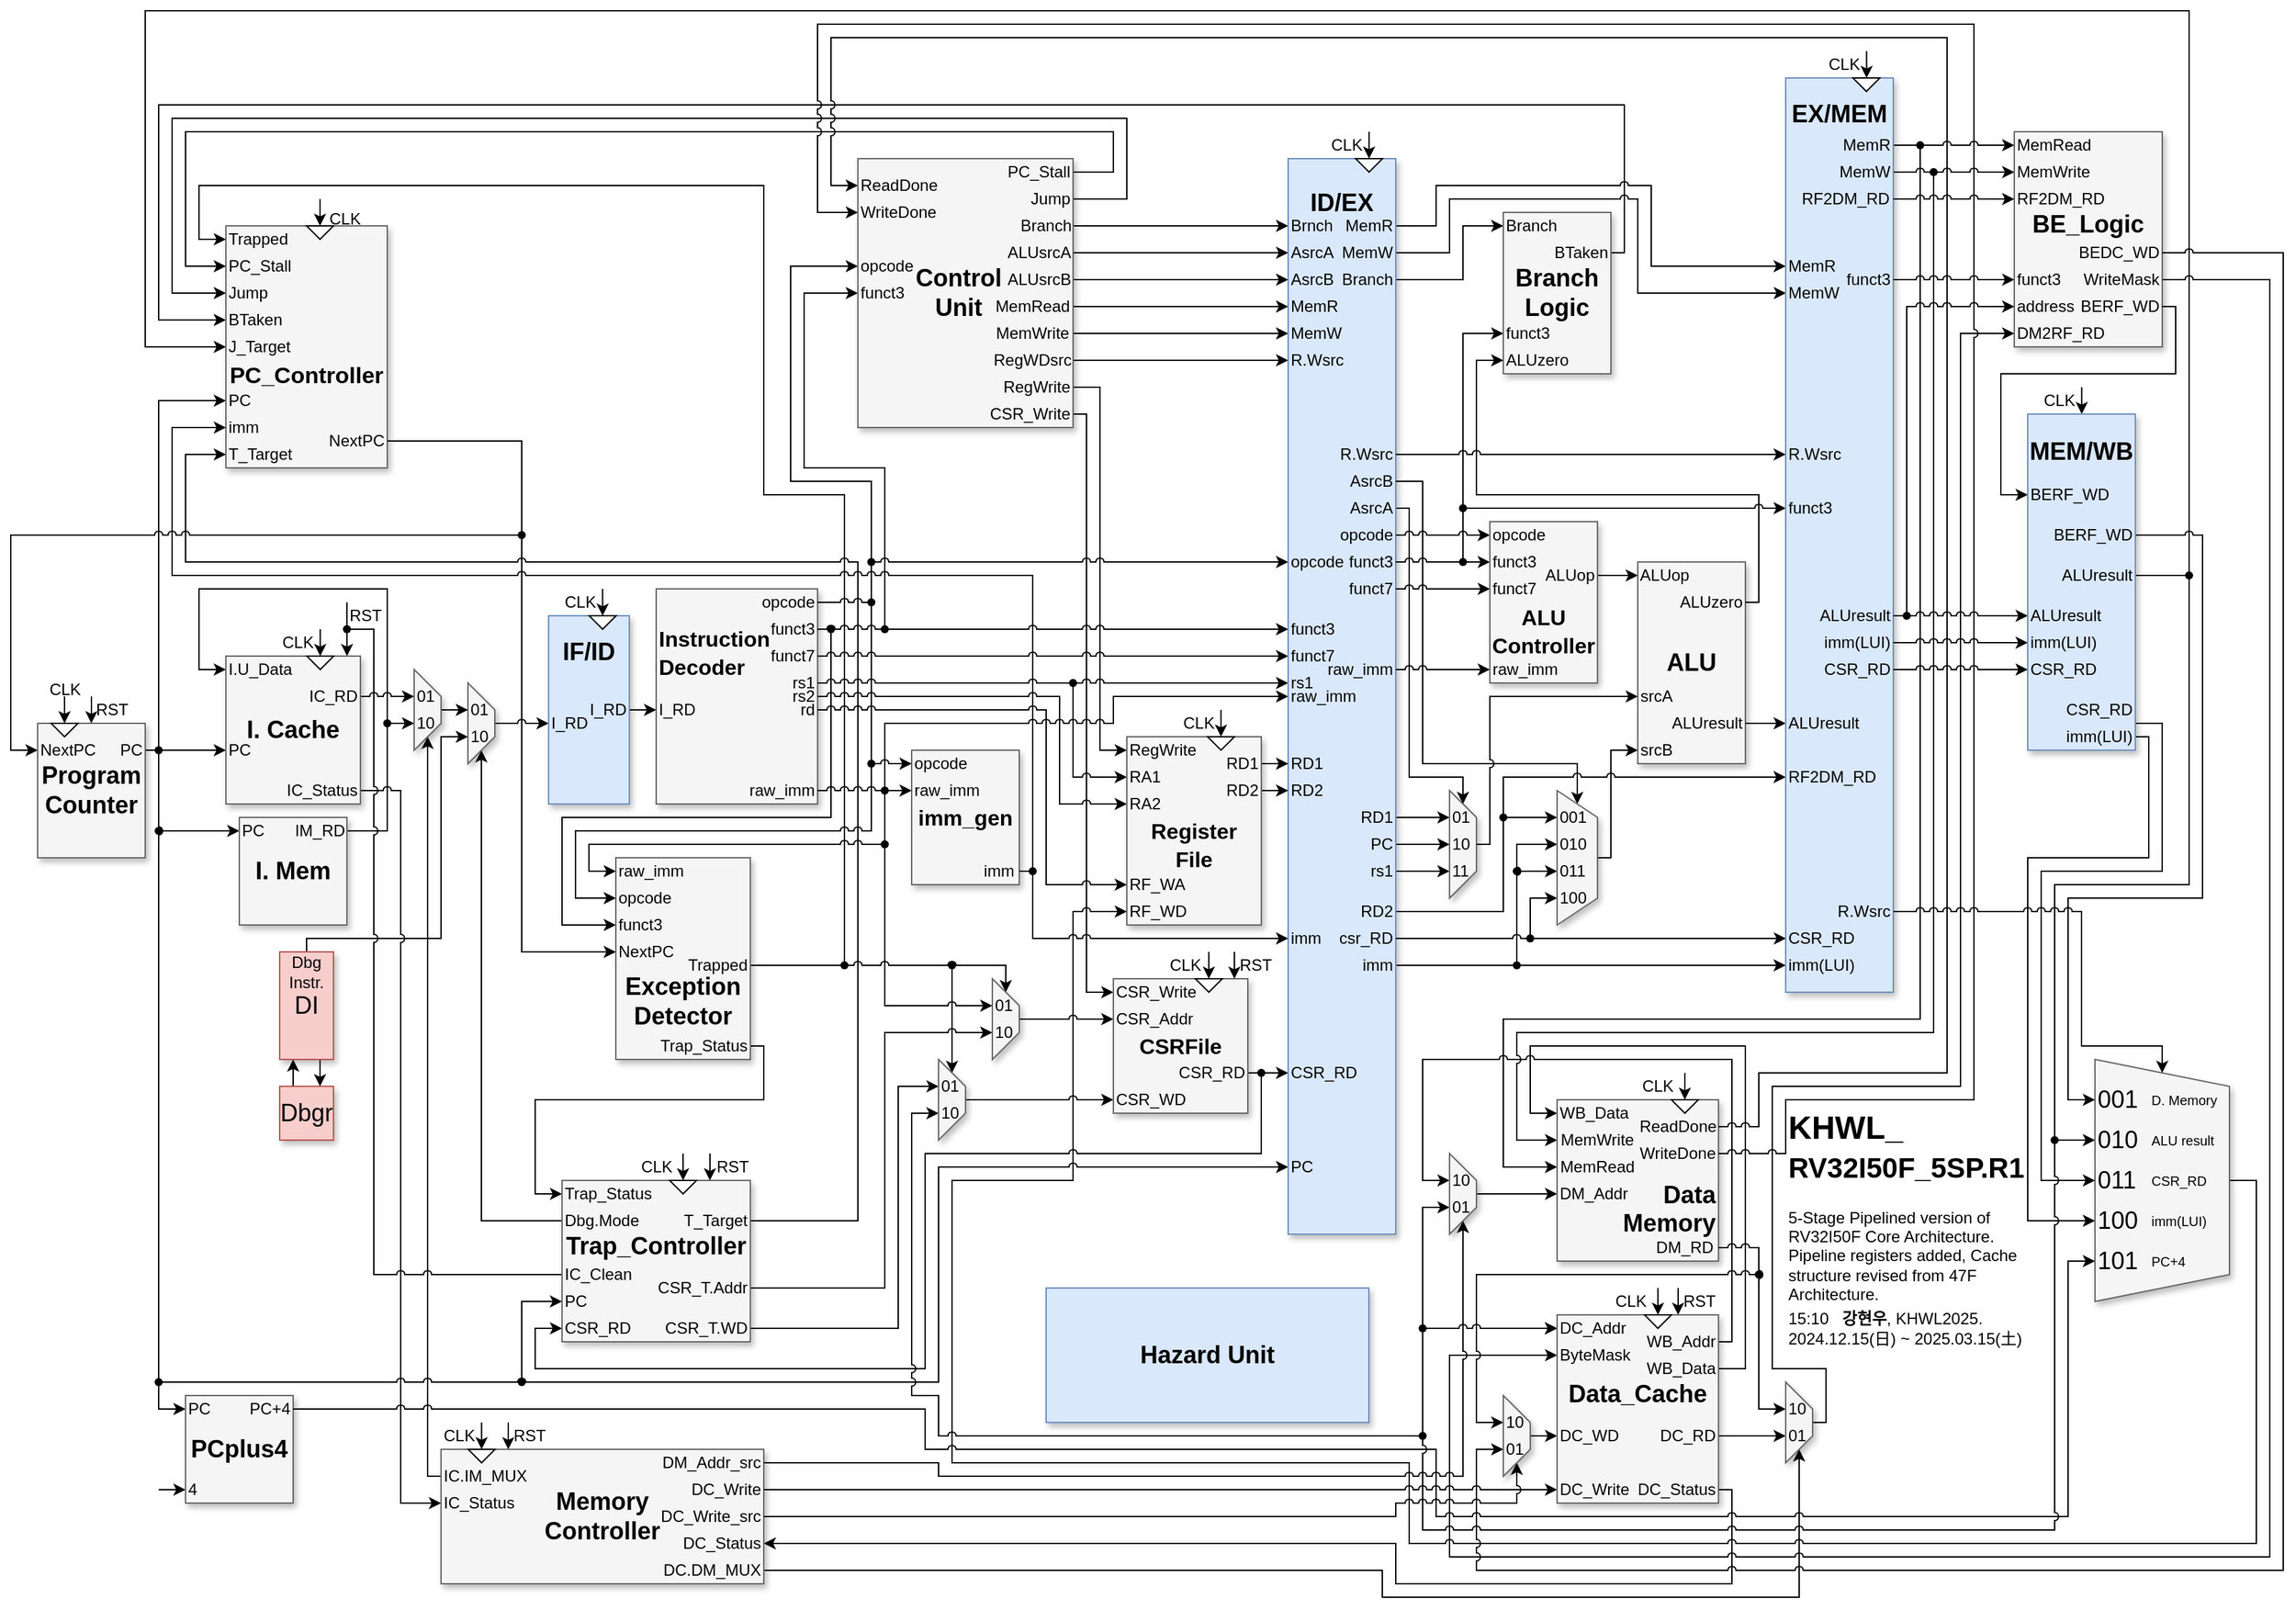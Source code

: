 <mxfile version="26.0.16">
  <diagram name="Main_Diagram" id="IyJyeaVujQpDEMYP9gq8">
    <mxGraphModel dx="717" dy="422" grid="1" gridSize="10" guides="1" tooltips="1" connect="1" arrows="1" fold="1" page="1" pageScale="1.5" pageWidth="1169" pageHeight="827" background="none" math="0" shadow="0">
      <root>
        <mxCell id="rKWjRTj_p7avdpBBxaFx-0" style=";html=1;" />
        <mxCell id="rKWjRTj_p7avdpBBxaFx-1" style=";html=1;" parent="rKWjRTj_p7avdpBBxaFx-0" />
        <mxCell id="Kt307NBbqyM8CKXZgXYq-29" style="edgeStyle=orthogonalEdgeStyle;rounded=0;orthogonalLoop=1;jettySize=auto;html=1;entryX=1;entryY=0.5;entryDx=0;entryDy=0;jumpStyle=arc;" parent="rKWjRTj_p7avdpBBxaFx-1" source="rKWjRTj_p7avdpBBxaFx-126" target="rKWjRTj_p7avdpBBxaFx-344" edge="1">
          <mxGeometry relative="1" as="geometry">
            <Array as="points">
              <mxPoint x="1300" y="1130" />
              <mxPoint x="1300" y="1200" />
              <mxPoint x="1050" y="1200" />
              <mxPoint x="1050" y="1170" />
            </Array>
          </mxGeometry>
        </mxCell>
        <mxCell id="Kt307NBbqyM8CKXZgXYq-31" style="edgeStyle=orthogonalEdgeStyle;rounded=0;orthogonalLoop=1;jettySize=auto;html=1;entryX=1;entryY=0.5;entryDx=0;entryDy=0;jumpStyle=arc;exitX=1;exitY=0.5;exitDx=0;exitDy=0;" parent="rKWjRTj_p7avdpBBxaFx-1" source="rKWjRTj_p7avdpBBxaFx-345" target="rKWjRTj_p7avdpBBxaFx-275" edge="1">
          <mxGeometry relative="1" as="geometry">
            <Array as="points">
              <mxPoint x="1040" y="1190" />
              <mxPoint x="1040" y="1210" />
              <mxPoint x="1350" y="1210" />
            </Array>
          </mxGeometry>
        </mxCell>
        <mxCell id="uZlxLKUEMtPoRlVGf7Dn-1" value="&lt;div align=&quot;left&quot;&gt;RST&lt;/div&gt;" style="text;html=1;align=left;verticalAlign=middle;resizable=1;points=[];autosize=1;strokeColor=none;fillColor=none;movable=1;rotatable=1;deletable=1;editable=1;locked=0;connectable=1;fontColor=#000000;" parent="rKWjRTj_p7avdpBBxaFx-1" vertex="1">
          <mxGeometry x="270" y="470" width="40" height="20" as="geometry" />
        </mxCell>
        <mxCell id="H0FXgxJmn7FopoTaw5IQ-25" style="edgeStyle=orthogonalEdgeStyle;rounded=0;orthogonalLoop=1;jettySize=auto;html=1;entryX=0;entryY=0.5;entryDx=0;entryDy=0;exitX=1;exitY=0.5;exitDx=0;exitDy=0;jumpStyle=arc;" parent="rKWjRTj_p7avdpBBxaFx-1" source="H0FXgxJmn7FopoTaw5IQ-13" target="rKWjRTj_p7avdpBBxaFx-168" edge="1">
          <mxGeometry relative="1" as="geometry">
            <Array as="points">
              <mxPoint x="1640" y="450" />
              <mxPoint x="1640" y="680" />
              <mxPoint x="1540" y="680" />
              <mxPoint x="1540" y="870" />
            </Array>
          </mxGeometry>
        </mxCell>
        <mxCell id="H0FXgxJmn7FopoTaw5IQ-34" style="edgeStyle=orthogonalEdgeStyle;rounded=0;orthogonalLoop=1;jettySize=auto;html=1;entryX=0;entryY=0.5;entryDx=0;entryDy=0;" parent="rKWjRTj_p7avdpBBxaFx-1" source="H0FXgxJmn7FopoTaw5IQ-33" target="rKWjRTj_p7avdpBBxaFx-101" edge="1">
          <mxGeometry relative="1" as="geometry">
            <Array as="points">
              <mxPoint x="1640" y="30" />
              <mxPoint x="120" y="30" />
              <mxPoint x="120" y="280" />
            </Array>
          </mxGeometry>
        </mxCell>
        <mxCell id="1p9ZmqjL8hAKi1KrQWLP-14" style="edgeStyle=orthogonalEdgeStyle;rounded=0;orthogonalLoop=1;jettySize=auto;html=1;entryX=0;entryY=0.5;entryDx=0;entryDy=0;jumpStyle=arc;exitX=0.5;exitY=0;exitDx=0;exitDy=0;" parent="rKWjRTj_p7avdpBBxaFx-1" source="rKWjRTj_p7avdpBBxaFx-275" target="rKWjRTj_p7avdpBBxaFx-258" edge="1">
          <mxGeometry relative="1" as="geometry">
            <mxPoint x="1490.267" y="1010" as="targetPoint" />
            <Array as="points">
              <mxPoint x="1370" y="1080" />
              <mxPoint x="1370" y="1040" />
              <mxPoint x="1330" y="1040" />
              <mxPoint x="1330" y="830" />
              <mxPoint x="1470" y="830" />
              <mxPoint x="1470" y="270" />
            </Array>
          </mxGeometry>
        </mxCell>
        <mxCell id="1p9ZmqjL8hAKi1KrQWLP-7" style="edgeStyle=orthogonalEdgeStyle;rounded=0;orthogonalLoop=1;jettySize=auto;html=1;entryX=0;entryY=0.5;entryDx=0;entryDy=0;exitX=0.46;exitY=0.7;exitDx=0;exitDy=0;exitPerimeter=0;jumpStyle=arc;" parent="rKWjRTj_p7avdpBBxaFx-1" source="1p9ZmqjL8hAKi1KrQWLP-8" target="rKWjRTj_p7avdpBBxaFx-298" edge="1">
          <mxGeometry relative="1" as="geometry">
            <Array as="points">
              <mxPoint x="1440" y="780" />
              <mxPoint x="1130" y="780" />
              <mxPoint x="1130" y="890" />
            </Array>
          </mxGeometry>
        </mxCell>
        <mxCell id="P-0cGiCHycvtxYJ7OREH-51" style="edgeStyle=orthogonalEdgeStyle;rounded=0;orthogonalLoop=1;jettySize=auto;html=1;jumpStyle=arc;entryX=0;entryY=0.5;entryDx=0;entryDy=0;" parent="rKWjRTj_p7avdpBBxaFx-1" source="rKWjRTj_p7avdpBBxaFx-250" target="rKWjRTj_p7avdpBBxaFx-115" edge="1">
          <mxGeometry relative="1" as="geometry">
            <Array as="points">
              <mxPoint x="1220" y="210" />
              <mxPoint x="1220" y="100" />
              <mxPoint x="130" y="100" />
              <mxPoint x="130" y="260" />
            </Array>
            <mxPoint x="106" y="320" as="targetPoint" />
          </mxGeometry>
        </mxCell>
        <mxCell id="rKWjRTj_p7avdpBBxaFx-241" style="edgeStyle=orthogonalEdgeStyle;rounded=0;orthogonalLoop=1;jettySize=auto;html=1;entryX=0;entryY=0.5;entryDx=0;entryDy=0;jumpStyle=arc;exitDx=0;exitDy=0;fontColor=#000000;exitX=1;exitY=0.5;" parent="rKWjRTj_p7avdpBBxaFx-1" source="5rgLHD2z9dBAF_6H33pO-240" target="P-0cGiCHycvtxYJ7OREH-65" edge="1">
          <mxGeometry relative="1" as="geometry">
            <Array as="points">
              <mxPoint x="1090" y="210" />
              <mxPoint x="1090" y="170" />
              <mxPoint x="1230" y="170" />
              <mxPoint x="1230" y="240" />
            </Array>
            <mxPoint x="1090" y="230.0" as="sourcePoint" />
          </mxGeometry>
        </mxCell>
        <mxCell id="rKWjRTj_p7avdpBBxaFx-242" style="edgeStyle=orthogonalEdgeStyle;rounded=0;orthogonalLoop=1;jettySize=auto;html=1;jumpStyle=arc;entryX=0;entryY=0.5;entryDx=0;entryDy=0;fontColor=#000000;exitX=1;exitY=0.5;exitDx=0;exitDy=0;" parent="rKWjRTj_p7avdpBBxaFx-1" source="5rgLHD2z9dBAF_6H33pO-237" target="P-0cGiCHycvtxYJ7OREH-64" edge="1">
          <mxGeometry relative="1" as="geometry">
            <mxPoint x="1570.02" y="60" as="targetPoint" />
            <Array as="points">
              <mxPoint x="1080" y="190" />
              <mxPoint x="1080" y="160" />
              <mxPoint x="1240" y="160" />
              <mxPoint x="1240" y="220" />
            </Array>
            <mxPoint x="1070" y="150" as="sourcePoint" />
          </mxGeometry>
        </mxCell>
        <mxCell id="5rgLHD2z9dBAF_6H33pO-172" style="edgeStyle=orthogonalEdgeStyle;rounded=0;orthogonalLoop=1;jettySize=auto;html=1;entryX=0.567;entryY=0.762;entryDx=0;entryDy=0;entryPerimeter=0;endArrow=none;startFill=0;fontColor=#000000;" parent="rKWjRTj_p7avdpBBxaFx-1" source="6SGfMAVqhEcrRElv5X5W-24" target="O00OZB_N-vknSkEfnoMU-0" edge="1">
          <mxGeometry relative="1" as="geometry" />
        </mxCell>
        <mxCell id="6SGfMAVqhEcrRElv5X5W-29" style="edgeStyle=orthogonalEdgeStyle;rounded=0;orthogonalLoop=1;jettySize=auto;html=1;entryX=0;entryY=0.5;entryDx=0;entryDy=0;fontColor=#000000;" parent="rKWjRTj_p7avdpBBxaFx-1" source="6SGfMAVqhEcrRElv5X5W-28" target="6SGfMAVqhEcrRElv5X5W-18" edge="1">
          <mxGeometry relative="1" as="geometry">
            <Array as="points">
              <mxPoint x="630" y="630" />
              <mxPoint x="430" y="630" />
              <mxPoint x="430" y="710" />
            </Array>
          </mxGeometry>
        </mxCell>
        <mxCell id="rKWjRTj_p7avdpBBxaFx-233" style="edgeStyle=orthogonalEdgeStyle;rounded=0;orthogonalLoop=1;jettySize=auto;html=1;entryX=0;entryY=0.5;entryDx=0;entryDy=0;exitX=1;exitY=0.5;exitDx=0;exitDy=0;jumpStyle=arc;fontColor=#000000;" parent="rKWjRTj_p7avdpBBxaFx-1" source="rKWjRTj_p7avdpBBxaFx-312" target="rKWjRTj_p7avdpBBxaFx-146" edge="1">
          <mxGeometry relative="1" as="geometry">
            <Array as="points">
              <mxPoint x="830" y="310" />
              <mxPoint x="830" y="580" />
            </Array>
          </mxGeometry>
        </mxCell>
        <mxCell id="sOjidNA8feePJ7DaviF--1" style="edgeStyle=orthogonalEdgeStyle;rounded=0;orthogonalLoop=1;jettySize=auto;html=1;entryX=0;entryY=0.5;entryDx=0;entryDy=0;jumpStyle=arc;fontColor=#000000;" parent="rKWjRTj_p7avdpBBxaFx-1" source="rKWjRTj_p7avdpBBxaFx-49" target="rKWjRTj_p7avdpBBxaFx-251" edge="1">
          <mxGeometry relative="1" as="geometry">
            <Array as="points">
              <mxPoint x="1100" y="270" />
            </Array>
          </mxGeometry>
        </mxCell>
        <mxCell id="QgethlyDFI8PXzep3qGH-40" style="edgeStyle=orthogonalEdgeStyle;rounded=0;orthogonalLoop=1;jettySize=auto;html=1;entryX=0;entryY=0.5;entryDx=0;entryDy=0;fontColor=#000000;" parent="rKWjRTj_p7avdpBBxaFx-1" source="QgethlyDFI8PXzep3qGH-39" target="QgethlyDFI8PXzep3qGH-36" edge="1">
          <mxGeometry relative="1" as="geometry" />
        </mxCell>
        <mxCell id="QgethlyDFI8PXzep3qGH-33" style="edgeStyle=orthogonalEdgeStyle;rounded=0;orthogonalLoop=1;jettySize=auto;html=1;entryX=0;entryY=0.5;entryDx=0;entryDy=0;fontColor=#000000;" parent="rKWjRTj_p7avdpBBxaFx-1" source="QgethlyDFI8PXzep3qGH-32" target="QgethlyDFI8PXzep3qGH-20" edge="1">
          <mxGeometry relative="1" as="geometry">
            <Array as="points">
              <mxPoint x="1150" y="710" />
              <mxPoint x="1150" y="680" />
            </Array>
          </mxGeometry>
        </mxCell>
        <mxCell id="QgethlyDFI8PXzep3qGH-5" style="edgeStyle=orthogonalEdgeStyle;rounded=0;orthogonalLoop=1;jettySize=auto;html=1;entryX=0;entryY=0.5;entryDx=0;entryDy=0;fontColor=#000000;" parent="rKWjRTj_p7avdpBBxaFx-1" source="QgethlyDFI8PXzep3qGH-2" target="fp1y_YiQ6_L5Q2PSYjLp-0" edge="1">
          <mxGeometry relative="1" as="geometry">
            <Array as="points">
              <mxPoint x="400" y="420" />
              <mxPoint x="400" y="730" />
            </Array>
            <mxPoint x="460" y="390" as="sourcePoint" />
          </mxGeometry>
        </mxCell>
        <mxCell id="6SGfMAVqhEcrRElv5X5W-26" value="" style="edgeStyle=orthogonalEdgeStyle;rounded=0;orthogonalLoop=1;jettySize=auto;html=1;entryDx=0;entryDy=0;exitX=0.633;exitY=0.6;exitDx=0;exitDy=0;jumpStyle=arc;exitPerimeter=0;endArrow=none;startFill=0;fontColor=#000000;" parent="rKWjRTj_p7avdpBBxaFx-1" source="O00OZB_N-vknSkEfnoMU-0" target="6SGfMAVqhEcrRElv5X5W-6" edge="1">
          <mxGeometry relative="1" as="geometry">
            <mxPoint x="640" y="170" as="targetPoint" />
            <Array as="points">
              <mxPoint x="660" y="460" />
              <mxPoint x="660" y="460" />
            </Array>
            <mxPoint x="610" y="470" as="sourcePoint" />
          </mxGeometry>
        </mxCell>
        <mxCell id="rKWjRTj_p7avdpBBxaFx-31" style="edgeStyle=orthogonalEdgeStyle;rounded=0;orthogonalLoop=1;jettySize=auto;html=1;entryX=0;entryY=0.5;entryDx=0;entryDy=0;exitDx=0;exitDy=0;jumpStyle=arc;exitPerimeter=0;fontColor=#000000;" parent="rKWjRTj_p7avdpBBxaFx-1" source="6SGfMAVqhEcrRElv5X5W-6" target="rKWjRTj_p7avdpBBxaFx-313" edge="1">
          <mxGeometry relative="1" as="geometry">
            <mxPoint x="620.02" y="190" as="targetPoint" />
            <Array as="points">
              <mxPoint x="660" y="380" />
              <mxPoint x="600" y="380" />
              <mxPoint x="600" y="220" />
            </Array>
            <mxPoint x="510.02" y="480" as="sourcePoint" />
          </mxGeometry>
        </mxCell>
        <mxCell id="rKWjRTj_p7avdpBBxaFx-60" style="edgeStyle=orthogonalEdgeStyle;rounded=0;orthogonalLoop=1;jettySize=auto;html=1;entryX=0;entryY=0.5;entryDx=0;entryDy=0;jumpStyle=arc;fontColor=#000000;" parent="rKWjRTj_p7avdpBBxaFx-1" source="rKWjRTj_p7avdpBBxaFx-47" target="rKWjRTj_p7avdpBBxaFx-321" edge="1">
          <mxGeometry relative="1" as="geometry">
            <Array as="points">
              <mxPoint x="670" y="370" />
              <mxPoint x="610" y="370" />
              <mxPoint x="610" y="240" />
            </Array>
          </mxGeometry>
        </mxCell>
        <mxCell id="6SGfMAVqhEcrRElv5X5W-5" style="edgeStyle=orthogonalEdgeStyle;rounded=0;orthogonalLoop=1;jettySize=auto;html=1;endArrow=classic;startFill=0;entryX=0;entryY=0.5;entryDx=0;entryDy=0;endFill=1;jumpStyle=arc;fontColor=#000000;" parent="rKWjRTj_p7avdpBBxaFx-1" source="rKWjRTj_p7avdpBBxaFx-84" target="rKWjRTj_p7avdpBBxaFx-156" edge="1">
          <mxGeometry relative="1" as="geometry">
            <mxPoint x="330" y="870" as="targetPoint" />
            <Array as="points">
              <mxPoint x="400" y="990" />
            </Array>
          </mxGeometry>
        </mxCell>
        <mxCell id="rKWjRTj_p7avdpBBxaFx-13" style="edgeStyle=orthogonalEdgeStyle;rounded=0;orthogonalLoop=1;jettySize=auto;html=1;entryX=0;entryY=0.5;entryDx=0;entryDy=0;jumpStyle=arc;exitX=1;exitY=0.5;exitDx=0;exitDy=0;fontColor=#000000;" parent="rKWjRTj_p7avdpBBxaFx-1" source="rKWjRTj_p7avdpBBxaFx-137" target="rKWjRTj_p7avdpBBxaFx-136" edge="1">
          <mxGeometry relative="1" as="geometry">
            <Array as="points">
              <mxPoint x="570" y="740" />
              <mxPoint x="640" y="740" />
              <mxPoint x="640" y="390" />
              <mxPoint x="580" y="390" />
              <mxPoint x="580" y="160" />
              <mxPoint x="160" y="160" />
              <mxPoint x="160" y="200" />
            </Array>
          </mxGeometry>
        </mxCell>
        <mxCell id="rKWjRTj_p7avdpBBxaFx-6" style="edgeStyle=orthogonalEdgeStyle;rounded=0;orthogonalLoop=1;jettySize=auto;html=1;entryX=0;entryY=0.5;entryDx=0;entryDy=0;jumpStyle=arc;exitX=1;exitY=0.5;exitDx=0;exitDy=0;fontColor=#000000;" parent="rKWjRTj_p7avdpBBxaFx-1" source="rKWjRTj_p7avdpBBxaFx-157" target="rKWjRTj_p7avdpBBxaFx-117" edge="1">
          <mxGeometry relative="1" as="geometry">
            <Array as="points">
              <mxPoint x="650" y="930" />
              <mxPoint x="650" y="440" />
              <mxPoint x="150" y="440" />
              <mxPoint x="150" y="360" />
            </Array>
          </mxGeometry>
        </mxCell>
        <mxCell id="rKWjRTj_p7avdpBBxaFx-163" style="edgeStyle=orthogonalEdgeStyle;rounded=0;orthogonalLoop=1;jettySize=auto;html=1;entryX=1;entryY=0.5;entryDx=0;entryDy=0;fontColor=#000000;exitX=0;exitY=0.5;exitDx=0;exitDy=0;" parent="rKWjRTj_p7avdpBBxaFx-1" source="rKWjRTj_p7avdpBBxaFx-162" target="rKWjRTj_p7avdpBBxaFx-285" edge="1">
          <mxGeometry relative="1" as="geometry" />
        </mxCell>
        <mxCell id="rKWjRTj_p7avdpBBxaFx-29" style="edgeStyle=orthogonalEdgeStyle;rounded=0;orthogonalLoop=1;jettySize=auto;html=1;entryX=0;entryY=0.5;entryDx=0;entryDy=0;fontColor=#000000;" parent="rKWjRTj_p7avdpBBxaFx-1" source="rKWjRTj_p7avdpBBxaFx-46" target="rKWjRTj_p7avdpBBxaFx-112" edge="1">
          <mxGeometry relative="1" as="geometry">
            <Array as="points">
              <mxPoint x="130" y="320" />
            </Array>
          </mxGeometry>
        </mxCell>
        <mxCell id="rKWjRTj_p7avdpBBxaFx-3" style="edgeStyle=orthogonalEdgeStyle;rounded=0;orthogonalLoop=1;jettySize=auto;html=1;entryX=0;entryY=0.5;entryDx=0;entryDy=0;fontColor=#000000;exitX=1;exitY=0.5;exitDx=0;exitDy=0;" parent="rKWjRTj_p7avdpBBxaFx-1" source="rKWjRTj_p7avdpBBxaFx-322" target="rKWjRTj_p7avdpBBxaFx-212" edge="1">
          <mxGeometry relative="1" as="geometry">
            <Array as="points">
              <mxPoint x="820" y="330" />
              <mxPoint x="820" y="760" />
            </Array>
          </mxGeometry>
        </mxCell>
        <mxCell id="rKWjRTj_p7avdpBBxaFx-9" style="edgeStyle=orthogonalEdgeStyle;rounded=0;orthogonalLoop=1;jettySize=auto;html=1;entryX=0;entryY=0.5;entryDx=0;entryDy=0;exitX=0.5;exitY=0;exitDx=0;exitDy=0;jumpStyle=arc;fontColor=#000000;" parent="rKWjRTj_p7avdpBBxaFx-1" source="rKWjRTj_p7avdpBBxaFx-230" target="rKWjRTj_p7avdpBBxaFx-287" edge="1">
          <mxGeometry relative="1" as="geometry">
            <Array as="points">
              <mxPoint x="240" y="720" />
              <mxPoint x="340" y="720" />
              <mxPoint x="340" y="570" />
            </Array>
          </mxGeometry>
        </mxCell>
        <mxCell id="rKWjRTj_p7avdpBBxaFx-14" style="edgeStyle=orthogonalEdgeStyle;rounded=0;orthogonalLoop=1;jettySize=auto;html=1;entryX=0;entryY=0.5;entryDx=0;entryDy=0;jumpStyle=arc;exitX=1;exitY=0.5;exitDx=0;exitDy=0;fontColor=#000000;" parent="rKWjRTj_p7avdpBBxaFx-1" source="rKWjRTj_p7avdpBBxaFx-130" target="rKWjRTj_p7avdpBBxaFx-304" edge="1">
          <mxGeometry relative="1" as="geometry">
            <Array as="points">
              <mxPoint x="1310" y="1040" />
              <mxPoint x="1310" y="800" />
              <mxPoint x="1150" y="800" />
              <mxPoint x="1150" y="850" />
            </Array>
          </mxGeometry>
        </mxCell>
        <mxCell id="rKWjRTj_p7avdpBBxaFx-17" style="edgeStyle=orthogonalEdgeStyle;rounded=0;orthogonalLoop=1;jettySize=auto;html=1;entryX=0;entryY=0.5;entryDx=0;entryDy=0;jumpStyle=arc;exitX=1;exitY=0.5;exitDx=0;exitDy=0;fontColor=#000000;" parent="rKWjRTj_p7avdpBBxaFx-1" source="rKWjRTj_p7avdpBBxaFx-129" target="x0mOy9M_m8BRsNALI-4W-20" edge="1">
          <mxGeometry relative="1" as="geometry">
            <Array as="points">
              <mxPoint x="1300" y="1020" />
              <mxPoint x="1300" y="810" />
              <mxPoint x="1070" y="810" />
              <mxPoint x="1070" y="900" />
            </Array>
            <mxPoint x="1120" y="700" as="targetPoint" />
          </mxGeometry>
        </mxCell>
        <mxCell id="rKWjRTj_p7avdpBBxaFx-18" value="&lt;div&gt;&lt;b&gt;&lt;font style=&quot;font-size: 17px;&quot;&gt;&lt;br&gt;&lt;/font&gt;&lt;/b&gt;&lt;/div&gt;&lt;div&gt;&lt;b&gt;&lt;font style=&quot;font-size: 17px;&quot;&gt;&lt;br&gt;&lt;/font&gt;&lt;/b&gt;&lt;/div&gt;&lt;b&gt;&lt;font style=&quot;font-size: 17px;&quot;&gt;PC_Controller&lt;/font&gt;&lt;/b&gt;" style="whiteSpace=wrap;html=1;shadow=1;fontSize=18;fillColor=#f5f5f5;strokeColor=#666666;fontColor=#000000;" parent="rKWjRTj_p7avdpBBxaFx-1" vertex="1">
          <mxGeometry x="180" y="190" width="120" height="180" as="geometry" />
        </mxCell>
        <mxCell id="DWYiua4rObmU89wduKeO-1" style="edgeStyle=orthogonalEdgeStyle;rounded=0;orthogonalLoop=1;jettySize=auto;html=1;entryX=0;entryY=0.5;entryDx=0;entryDy=0;jumpStyle=arc;fontColor=#000000;" parent="rKWjRTj_p7avdpBBxaFx-1" source="DWYiua4rObmU89wduKeO-0" target="rKWjRTj_p7avdpBBxaFx-114" edge="1">
          <mxGeometry relative="1" as="geometry">
            <Array as="points">
              <mxPoint x="780" y="450" />
              <mxPoint x="140" y="450" />
              <mxPoint x="140" y="340" />
            </Array>
          </mxGeometry>
        </mxCell>
        <mxCell id="rKWjRTj_p7avdpBBxaFx-24" style="edgeStyle=orthogonalEdgeStyle;rounded=0;orthogonalLoop=1;jettySize=auto;html=1;entryX=1;entryY=0.5;entryDx=0;entryDy=0;exitX=0;exitY=0.5;exitDx=0;exitDy=0;fontColor=#000000;" parent="rKWjRTj_p7avdpBBxaFx-1" source="rKWjRTj_p7avdpBBxaFx-343" target="rKWjRTj_p7avdpBBxaFx-288" edge="1">
          <mxGeometry relative="1" as="geometry">
            <mxPoint x="310.08" y="590" as="targetPoint" />
            <Array as="points">
              <mxPoint x="330" y="1120" />
            </Array>
          </mxGeometry>
        </mxCell>
        <mxCell id="rKWjRTj_p7avdpBBxaFx-25" style="edgeStyle=orthogonalEdgeStyle;rounded=0;orthogonalLoop=1;jettySize=auto;html=1;entryX=0;entryY=0.5;entryDx=0;entryDy=0;exitX=1;exitY=0.5;exitDx=0;exitDy=0;fontColor=#000000;" parent="rKWjRTj_p7avdpBBxaFx-1" source="rKWjRTj_p7avdpBBxaFx-178" target="rKWjRTj_p7avdpBBxaFx-290" edge="1">
          <mxGeometry relative="1" as="geometry">
            <Array as="points">
              <mxPoint x="300" y="640" />
              <mxPoint x="300" y="560" />
            </Array>
          </mxGeometry>
        </mxCell>
        <mxCell id="rKWjRTj_p7avdpBBxaFx-26" style="edgeStyle=orthogonalEdgeStyle;rounded=0;orthogonalLoop=1;jettySize=auto;html=1;jumpStyle=arc;exitX=1;exitY=0.5;exitDx=0;exitDy=0;entryX=0;entryY=0.5;entryDx=0;entryDy=0;fontColor=#000000;" parent="rKWjRTj_p7avdpBBxaFx-1" source="rKWjRTj_p7avdpBBxaFx-70" target="rKWjRTj_p7avdpBBxaFx-342" edge="1">
          <mxGeometry relative="1" as="geometry">
            <Array as="points">
              <mxPoint x="310" y="610" />
              <mxPoint x="310" y="1140" />
            </Array>
            <mxPoint x="550" y="1120" as="targetPoint" />
          </mxGeometry>
        </mxCell>
        <mxCell id="rKWjRTj_p7avdpBBxaFx-32" style="edgeStyle=orthogonalEdgeStyle;rounded=0;orthogonalLoop=1;jettySize=auto;html=1;entryX=0.5;entryY=0.5;entryDx=0;entryDy=0;jumpStyle=arc;exitX=0;exitY=0.5;exitDx=0;exitDy=0;fontColor=#000000;entryPerimeter=0;endArrow=none;startFill=0;" parent="rKWjRTj_p7avdpBBxaFx-1" source="rKWjRTj_p7avdpBBxaFx-155" target="Kt307NBbqyM8CKXZgXYq-12" edge="1">
          <mxGeometry relative="1" as="geometry">
            <Array as="points">
              <mxPoint x="290" y="970" />
              <mxPoint x="290" y="490" />
            </Array>
          </mxGeometry>
        </mxCell>
        <mxCell id="rKWjRTj_p7avdpBBxaFx-44" style="edgeStyle=orthogonalEdgeStyle;rounded=0;orthogonalLoop=1;jettySize=auto;html=1;entryX=0;entryY=0.5;entryDx=0;entryDy=0;exitX=1;exitY=0.5;exitDx=0;exitDy=0;jumpStyle=arc;fontColor=#000000;" parent="rKWjRTj_p7avdpBBxaFx-1" source="rKWjRTj_p7avdpBBxaFx-262" target="rKWjRTj_p7avdpBBxaFx-300" edge="1">
          <mxGeometry relative="1" as="geometry">
            <Array as="points">
              <mxPoint x="1700" y="230" />
              <mxPoint x="1700" y="1180" />
              <mxPoint x="1090" y="1180" />
              <mxPoint x="1090" y="1030" />
            </Array>
          </mxGeometry>
        </mxCell>
        <mxCell id="rKWjRTj_p7avdpBBxaFx-46" value="" style="shape=waypoint;sketch=0;size=6;pointerEvents=1;points=[];fillColor=none;resizable=0;rotatable=0;perimeter=centerPerimeter;snapToPoint=1;fontColor=#000000;" parent="rKWjRTj_p7avdpBBxaFx-1" vertex="1">
          <mxGeometry x="120" y="570" width="20" height="20" as="geometry" />
        </mxCell>
        <mxCell id="rKWjRTj_p7avdpBBxaFx-47" value="" style="shape=waypoint;sketch=0;size=6;pointerEvents=1;points=[];fillColor=none;resizable=0;rotatable=0;perimeter=centerPerimeter;snapToPoint=1;fontColor=#000000;" parent="rKWjRTj_p7avdpBBxaFx-1" vertex="1">
          <mxGeometry x="660" y="480" width="20" height="20" as="geometry" />
        </mxCell>
        <mxCell id="rKWjRTj_p7avdpBBxaFx-49" value="" style="shape=waypoint;sketch=0;size=6;pointerEvents=1;points=[];fillColor=none;resizable=0;rotatable=0;perimeter=centerPerimeter;snapToPoint=1;fontColor=#000000;" parent="rKWjRTj_p7avdpBBxaFx-1" vertex="1">
          <mxGeometry x="1090" y="430" width="20" height="20" as="geometry" />
        </mxCell>
        <mxCell id="rKWjRTj_p7avdpBBxaFx-57" value="" style="shape=waypoint;sketch=0;size=6;pointerEvents=1;points=[];fillColor=none;resizable=0;rotatable=0;perimeter=centerPerimeter;snapToPoint=1;fontColor=#000000;" parent="rKWjRTj_p7avdpBBxaFx-1" vertex="1">
          <mxGeometry x="1090" y="390" width="20" height="20" as="geometry" />
        </mxCell>
        <mxCell id="rKWjRTj_p7avdpBBxaFx-73" value="" style="edgeStyle=orthogonalEdgeStyle;rounded=0;orthogonalLoop=1;jettySize=auto;html=1;entryX=0;entryY=0.5;entryDx=0;entryDy=0;jumpStyle=arc;exitX=1;exitY=0.5;exitDx=0;exitDy=0;fontColor=#000000;" parent="rKWjRTj_p7avdpBBxaFx-1" source="rKWjRTj_p7avdpBBxaFx-221" target="rKWjRTj_p7avdpBBxaFx-65" edge="1">
          <mxGeometry relative="1" as="geometry">
            <mxPoint x="140" y="600" as="sourcePoint" />
          </mxGeometry>
        </mxCell>
        <mxCell id="rKWjRTj_p7avdpBBxaFx-81" value="" style="shape=waypoint;sketch=0;size=6;pointerEvents=1;points=[];fillColor=none;resizable=0;rotatable=0;perimeter=centerPerimeter;snapToPoint=1;fontColor=#000000;" parent="rKWjRTj_p7avdpBBxaFx-1" vertex="1">
          <mxGeometry x="290" y="550" width="20" height="20" as="geometry" />
        </mxCell>
        <mxCell id="rKWjRTj_p7avdpBBxaFx-82" style="edgeStyle=orthogonalEdgeStyle;rounded=0;orthogonalLoop=1;jettySize=auto;html=1;entryX=0;entryY=0.5;entryDx=0;entryDy=0;fontColor=#000000;" parent="rKWjRTj_p7avdpBBxaFx-1" source="1p9ZmqjL8hAKi1KrQWLP-3" target="rKWjRTj_p7avdpBBxaFx-177" edge="1">
          <mxGeometry relative="1" as="geometry">
            <mxPoint x="180.08" y="730" as="targetPoint" />
            <Array as="points" />
            <mxPoint x="140" y="730" as="sourcePoint" />
          </mxGeometry>
        </mxCell>
        <mxCell id="rKWjRTj_p7avdpBBxaFx-83" style="edgeStyle=orthogonalEdgeStyle;rounded=0;orthogonalLoop=1;jettySize=auto;html=1;entryX=0;entryY=0.5;entryDx=0;entryDy=0;jumpStyle=arc;fontColor=#000000;" parent="rKWjRTj_p7avdpBBxaFx-1" source="rKWjRTj_p7avdpBBxaFx-81" target="rKWjRTj_p7avdpBBxaFx-68" edge="1">
          <mxGeometry relative="1" as="geometry">
            <Array as="points">
              <mxPoint x="300" y="460" />
              <mxPoint x="160" y="460" />
              <mxPoint x="160" y="520" />
            </Array>
          </mxGeometry>
        </mxCell>
        <mxCell id="rKWjRTj_p7avdpBBxaFx-84" value="" style="shape=waypoint;sketch=0;size=6;pointerEvents=1;points=[];fillColor=none;resizable=0;rotatable=0;perimeter=centerPerimeter;snapToPoint=1;fontColor=#000000;" parent="rKWjRTj_p7avdpBBxaFx-1" vertex="1">
          <mxGeometry x="390" y="1040" width="20" height="20" as="geometry" />
        </mxCell>
        <mxCell id="rKWjRTj_p7avdpBBxaFx-85" value="" style="shape=waypoint;sketch=0;size=6;pointerEvents=1;points=[];fillColor=none;resizable=0;rotatable=0;perimeter=centerPerimeter;snapToPoint=1;fontColor=#000000;" parent="rKWjRTj_p7avdpBBxaFx-1" vertex="1">
          <mxGeometry x="1060" y="1000" width="20" height="20" as="geometry" />
        </mxCell>
        <mxCell id="rKWjRTj_p7avdpBBxaFx-86" value="" style="shape=waypoint;sketch=0;size=6;pointerEvents=1;points=[];fillColor=none;resizable=0;rotatable=0;perimeter=centerPerimeter;snapToPoint=1;fontColor=#000000;" parent="rKWjRTj_p7avdpBBxaFx-1" vertex="1">
          <mxGeometry x="1310" y="960" width="20" height="20" as="geometry" />
        </mxCell>
        <mxCell id="rKWjRTj_p7avdpBBxaFx-87" style="edgeStyle=orthogonalEdgeStyle;rounded=0;orthogonalLoop=1;jettySize=auto;html=1;entryX=0;entryY=0.5;entryDx=0;entryDy=0;jumpStyle=arc;fontColor=#000000;" parent="rKWjRTj_p7avdpBBxaFx-1" source="5rgLHD2z9dBAF_6H33pO-200" target="x0mOy9M_m8BRsNALI-4W-21" edge="1">
          <mxGeometry relative="1" as="geometry">
            <Array as="points">
              <mxPoint x="1070" y="1060" />
              <mxPoint x="1070" y="790" />
            </Array>
            <mxPoint x="1000" y="1030" as="sourcePoint" />
          </mxGeometry>
        </mxCell>
        <mxCell id="rKWjRTj_p7avdpBBxaFx-94" value="" style="group;fontColor=#000000;" parent="rKWjRTj_p7avdpBBxaFx-1" vertex="1" connectable="0">
          <mxGeometry x="1230" y="440" width="80" height="150" as="geometry" />
        </mxCell>
        <mxCell id="rKWjRTj_p7avdpBBxaFx-95" value="&lt;b&gt;ALU&lt;/b&gt;" style="whiteSpace=wrap;html=1;shadow=1;fontSize=18;fillColor=#f5f5f5;strokeColor=#666666;resizeWidth=0;comic=0;rotatable=1;treeFolding=0;collapsible=0;dropTarget=0;container=0;portConstraintRotation=0;fontColor=#000000;" parent="rKWjRTj_p7avdpBBxaFx-94" vertex="1">
          <mxGeometry width="80" height="150" as="geometry" />
        </mxCell>
        <mxCell id="rKWjRTj_p7avdpBBxaFx-96" value="ALUop" style="text;html=1;align=center;verticalAlign=middle;whiteSpace=wrap;rounded=0;container=0;fontColor=#000000;" parent="rKWjRTj_p7avdpBBxaFx-94" vertex="1">
          <mxGeometry width="40" height="20" as="geometry" />
        </mxCell>
        <mxCell id="rKWjRTj_p7avdpBBxaFx-97" value="ALUresult" style="text;html=1;align=right;verticalAlign=middle;whiteSpace=wrap;rounded=0;container=0;fontColor=#000000;" parent="rKWjRTj_p7avdpBBxaFx-94" vertex="1">
          <mxGeometry x="20" y="110" width="60" height="20" as="geometry" />
        </mxCell>
        <mxCell id="rKWjRTj_p7avdpBBxaFx-98" value="srcA" style="text;html=1;align=left;verticalAlign=middle;whiteSpace=wrap;rounded=0;container=0;fontColor=#000000;" parent="rKWjRTj_p7avdpBBxaFx-94" vertex="1">
          <mxGeometry y="90" width="30" height="20" as="geometry" />
        </mxCell>
        <mxCell id="rKWjRTj_p7avdpBBxaFx-99" value="srcB" style="text;html=1;align=left;verticalAlign=middle;whiteSpace=wrap;rounded=0;container=0;fontColor=#000000;" parent="rKWjRTj_p7avdpBBxaFx-94" vertex="1">
          <mxGeometry y="130" width="30" height="20" as="geometry" />
        </mxCell>
        <mxCell id="5rgLHD2z9dBAF_6H33pO-300" value="ALUzero" style="text;html=1;align=right;verticalAlign=middle;whiteSpace=wrap;rounded=0;fontColor=#000000;container=0;" parent="rKWjRTj_p7avdpBBxaFx-94" vertex="1">
          <mxGeometry x="20" y="20" width="60" height="20" as="geometry" />
        </mxCell>
        <mxCell id="rKWjRTj_p7avdpBBxaFx-101" value="J_Target" style="text;html=1;align=left;verticalAlign=middle;whiteSpace=wrap;rounded=0;fontColor=#000000;" parent="rKWjRTj_p7avdpBBxaFx-1" vertex="1">
          <mxGeometry x="180" y="270" width="50" height="20" as="geometry" />
        </mxCell>
        <mxCell id="rKWjRTj_p7avdpBBxaFx-104" style="edgeStyle=orthogonalEdgeStyle;rounded=0;orthogonalLoop=1;jettySize=auto;html=1;entryX=0;entryY=0.5;entryDx=0;entryDy=0;exitX=1;exitY=0.5;exitDx=0;exitDy=0;fontColor=#000000;" parent="rKWjRTj_p7avdpBBxaFx-1" source="rKWjRTj_p7avdpBBxaFx-105" target="rKWjRTj_p7avdpBBxaFx-159" edge="1">
          <mxGeometry relative="1" as="geometry">
            <Array as="points">
              <mxPoint x="580" y="800" />
              <mxPoint x="580" y="840" />
              <mxPoint x="410" y="840" />
              <mxPoint x="410" y="910" />
            </Array>
          </mxGeometry>
        </mxCell>
        <mxCell id="rKWjRTj_p7avdpBBxaFx-106" style="edgeStyle=orthogonalEdgeStyle;rounded=0;orthogonalLoop=1;jettySize=auto;html=1;entryX=0;entryY=0.5;entryDx=0;entryDy=0;fontColor=#000000;" parent="rKWjRTj_p7avdpBBxaFx-1" source="rKWjRTj_p7avdpBBxaFx-288" target="rKWjRTj_p7avdpBBxaFx-286" edge="1">
          <mxGeometry relative="1" as="geometry" />
        </mxCell>
        <mxCell id="rKWjRTj_p7avdpBBxaFx-111" value="" style="shape=waypoint;sketch=0;size=6;pointerEvents=1;points=[];fillColor=none;resizable=0;rotatable=0;perimeter=centerPerimeter;snapToPoint=1;fontColor=#000000;" parent="rKWjRTj_p7avdpBBxaFx-1" vertex="1">
          <mxGeometry x="1120" y="620" width="20" height="20" as="geometry" />
        </mxCell>
        <mxCell id="rKWjRTj_p7avdpBBxaFx-112" value="PC" style="text;html=1;align=left;verticalAlign=middle;whiteSpace=wrap;rounded=0;fontColor=#000000;" parent="rKWjRTj_p7avdpBBxaFx-1" vertex="1">
          <mxGeometry x="180" y="310" width="20" height="20" as="geometry" />
        </mxCell>
        <mxCell id="rKWjRTj_p7avdpBBxaFx-113" value="Jump" style="text;html=1;align=left;verticalAlign=middle;whiteSpace=wrap;rounded=0;fontColor=#000000;" parent="rKWjRTj_p7avdpBBxaFx-1" vertex="1">
          <mxGeometry x="180" y="230" width="40" height="20" as="geometry" />
        </mxCell>
        <mxCell id="rKWjRTj_p7avdpBBxaFx-114" value="imm" style="text;html=1;align=left;verticalAlign=middle;whiteSpace=wrap;rounded=0;fontColor=#000000;" parent="rKWjRTj_p7avdpBBxaFx-1" vertex="1">
          <mxGeometry x="180" y="330" width="40" height="20" as="geometry" />
        </mxCell>
        <mxCell id="rKWjRTj_p7avdpBBxaFx-115" value="BTaken" style="text;html=1;align=left;verticalAlign=middle;whiteSpace=wrap;rounded=0;fontColor=#000000;" parent="rKWjRTj_p7avdpBBxaFx-1" vertex="1">
          <mxGeometry x="180" y="250" width="50" height="20" as="geometry" />
        </mxCell>
        <mxCell id="rKWjRTj_p7avdpBBxaFx-116" value="NextPC" style="text;html=1;align=right;verticalAlign=middle;whiteSpace=wrap;rounded=0;fontColor=#000000;" parent="rKWjRTj_p7avdpBBxaFx-1" vertex="1">
          <mxGeometry x="250" y="340" width="50" height="20" as="geometry" />
        </mxCell>
        <mxCell id="rKWjRTj_p7avdpBBxaFx-117" value="T_Target" style="text;html=1;align=left;verticalAlign=middle;whiteSpace=wrap;rounded=0;fontColor=#000000;" parent="rKWjRTj_p7avdpBBxaFx-1" vertex="1">
          <mxGeometry x="180" y="350" width="50" height="20" as="geometry" />
        </mxCell>
        <mxCell id="rKWjRTj_p7avdpBBxaFx-136" value="Trapped" style="text;html=1;align=left;verticalAlign=middle;whiteSpace=wrap;rounded=0;fontColor=#000000;" parent="rKWjRTj_p7avdpBBxaFx-1" vertex="1">
          <mxGeometry x="180" y="190" width="60" height="20" as="geometry" />
        </mxCell>
        <mxCell id="rKWjRTj_p7avdpBBxaFx-138" style="edgeStyle=orthogonalEdgeStyle;rounded=0;orthogonalLoop=1;jettySize=auto;html=1;entryX=0;entryY=0.5;entryDx=0;entryDy=0;exitX=0.5;exitY=0;exitDx=0;exitDy=0;fontColor=#000000;" parent="rKWjRTj_p7avdpBBxaFx-1" source="QgethlyDFI8PXzep3qGH-18" target="rKWjRTj_p7avdpBBxaFx-99" edge="1">
          <mxGeometry relative="1" as="geometry">
            <mxPoint x="1340" y="670" as="sourcePoint" />
            <mxPoint x="1390" y="619" as="targetPoint" />
            <Array as="points">
              <mxPoint x="1210" y="660" />
              <mxPoint x="1210" y="580" />
            </Array>
          </mxGeometry>
        </mxCell>
        <mxCell id="rKWjRTj_p7avdpBBxaFx-175" value="" style="group;fillColor=#f5f5f5;fontColor=#000000;strokeColor=#666666;" parent="rKWjRTj_p7avdpBBxaFx-1" vertex="1" connectable="0">
          <mxGeometry x="190" y="630" width="80" height="80" as="geometry" />
        </mxCell>
        <mxCell id="rKWjRTj_p7avdpBBxaFx-176" value="&lt;b&gt;I. Mem&lt;/b&gt;" style="whiteSpace=wrap;html=1;shadow=1;fontSize=18;fillColor=#f5f5f5;strokeColor=#666666;fontColor=#000000;" parent="rKWjRTj_p7avdpBBxaFx-175" vertex="1">
          <mxGeometry width="80" height="80" as="geometry" />
        </mxCell>
        <mxCell id="rKWjRTj_p7avdpBBxaFx-177" value="PC" style="text;html=1;align=left;verticalAlign=middle;whiteSpace=wrap;rounded=0;fontColor=#000000;" parent="rKWjRTj_p7avdpBBxaFx-175" vertex="1">
          <mxGeometry width="20" height="20" as="geometry" />
        </mxCell>
        <mxCell id="rKWjRTj_p7avdpBBxaFx-178" value="IM_RD" style="text;html=1;align=center;verticalAlign=middle;whiteSpace=wrap;rounded=0;fontColor=#000000;" parent="rKWjRTj_p7avdpBBxaFx-175" vertex="1">
          <mxGeometry x="40" width="40" height="20" as="geometry" />
        </mxCell>
        <mxCell id="rKWjRTj_p7avdpBBxaFx-179" value="" style="group;fillColor=#dae8fc;strokeColor=#6c8ebf;fontColor=#000000;" parent="rKWjRTj_p7avdpBBxaFx-1" vertex="1" connectable="0">
          <mxGeometry x="500" y="460" width="120" height="160" as="geometry" />
        </mxCell>
        <mxCell id="rKWjRTj_p7avdpBBxaFx-180" value="&lt;div&gt;&lt;font style=&quot;font-size: 16px;&quot;&gt;&lt;font style=&quot;background-color: transparent; color: light-dark(rgb(0, 0, 0), rgb(237, 237, 237));&quot;&gt;&lt;b style=&quot;&quot;&gt;&lt;span style=&quot;background-color: transparent;&quot;&gt;In&lt;/span&gt;&lt;/b&gt;&lt;/font&gt;&lt;b style=&quot;background-color: transparent; color: light-dark(rgb(0, 0, 0), rgb(237, 237, 237));&quot;&gt;&lt;span style=&quot;background-color: transparent;&quot;&gt;struction&lt;/span&gt;&lt;/b&gt;&lt;/font&gt;&lt;/div&gt;&lt;div style=&quot;&quot;&gt;&lt;font style=&quot;font-size: 16px;&quot;&gt;&lt;b&gt;Decoder&lt;/b&gt;&lt;/font&gt;&lt;/div&gt;&lt;div style=&quot;&quot;&gt;&lt;font style=&quot;font-size: 16px;&quot;&gt;&lt;b&gt;&lt;br&gt;&lt;/b&gt;&lt;/font&gt;&lt;/div&gt;&lt;div style=&quot;&quot;&gt;&lt;font style=&quot;font-size: 16px;&quot;&gt;&lt;br&gt;&lt;/font&gt;&lt;/div&gt;&lt;div style=&quot;&quot;&gt;&lt;br&gt;&lt;/div&gt;" style="whiteSpace=wrap;html=1;shadow=1;fontSize=18;fillColor=#f5f5f5;strokeColor=#666666;fontColor=#000000;align=left;" parent="rKWjRTj_p7avdpBBxaFx-179" vertex="1">
          <mxGeometry width="120" height="160" as="geometry" />
        </mxCell>
        <mxCell id="rKWjRTj_p7avdpBBxaFx-181" value="I_RD" style="text;html=1;align=left;verticalAlign=middle;whiteSpace=wrap;rounded=0;fontColor=#000000;" parent="rKWjRTj_p7avdpBBxaFx-179" vertex="1">
          <mxGeometry y="80" width="40" height="20" as="geometry" />
        </mxCell>
        <mxCell id="rKWjRTj_p7avdpBBxaFx-182" value="opcode" style="text;html=1;align=right;verticalAlign=middle;whiteSpace=wrap;rounded=0;fontColor=#000000;" parent="rKWjRTj_p7avdpBBxaFx-179" vertex="1">
          <mxGeometry x="70" width="50" height="20" as="geometry" />
        </mxCell>
        <mxCell id="rKWjRTj_p7avdpBBxaFx-183" value="&lt;div style=&quot;&quot;&gt;&lt;span style=&quot;background-color: transparent;&quot;&gt;rs1&lt;/span&gt;&lt;/div&gt;" style="text;html=1;align=right;verticalAlign=middle;whiteSpace=wrap;rounded=0;fontColor=#000000;" parent="rKWjRTj_p7avdpBBxaFx-179" vertex="1">
          <mxGeometry x="100" y="60" width="20" height="20" as="geometry" />
        </mxCell>
        <mxCell id="rKWjRTj_p7avdpBBxaFx-184" value="rs2" style="text;html=1;align=right;verticalAlign=middle;whiteSpace=wrap;rounded=0;fontColor=#000000;" parent="rKWjRTj_p7avdpBBxaFx-179" vertex="1">
          <mxGeometry x="100" y="70" width="20" height="20" as="geometry" />
        </mxCell>
        <mxCell id="rKWjRTj_p7avdpBBxaFx-185" value="rd" style="text;html=1;align=right;verticalAlign=middle;whiteSpace=wrap;rounded=0;fontColor=#000000;" parent="rKWjRTj_p7avdpBBxaFx-179" vertex="1">
          <mxGeometry x="100" y="80" width="20" height="20" as="geometry" />
        </mxCell>
        <mxCell id="rKWjRTj_p7avdpBBxaFx-186" value="raw_imm" style="text;html=1;align=right;verticalAlign=middle;whiteSpace=wrap;rounded=0;fontColor=#000000;" parent="rKWjRTj_p7avdpBBxaFx-179" vertex="1">
          <mxGeometry x="60" y="140" width="60" height="20" as="geometry" />
        </mxCell>
        <mxCell id="rKWjRTj_p7avdpBBxaFx-187" value="funct3" style="text;html=1;align=right;verticalAlign=middle;whiteSpace=wrap;rounded=0;fontColor=#000000;" parent="rKWjRTj_p7avdpBBxaFx-179" vertex="1">
          <mxGeometry x="80" y="20" width="40" height="20" as="geometry" />
        </mxCell>
        <mxCell id="rKWjRTj_p7avdpBBxaFx-188" value="funct7" style="text;html=1;align=right;verticalAlign=middle;whiteSpace=wrap;rounded=0;fontColor=#000000;" parent="rKWjRTj_p7avdpBBxaFx-179" vertex="1">
          <mxGeometry x="80" y="40" width="40" height="20" as="geometry" />
        </mxCell>
        <mxCell id="rKWjRTj_p7avdpBBxaFx-197" value="" style="shape=waypoint;sketch=0;size=6;pointerEvents=1;points=[];fillColor=none;resizable=0;rotatable=0;perimeter=centerPerimeter;snapToPoint=1;fontColor=#000000;" parent="rKWjRTj_p7avdpBBxaFx-1" vertex="1">
          <mxGeometry x="660" y="600" width="20" height="20" as="geometry" />
        </mxCell>
        <mxCell id="rKWjRTj_p7avdpBBxaFx-202" style="edgeStyle=orthogonalEdgeStyle;rounded=0;orthogonalLoop=1;jettySize=auto;html=1;entryX=0;entryY=0.5;entryDx=0;entryDy=0;jumpStyle=arc;exitX=1;exitY=0.5;exitDx=0;exitDy=0;fontColor=#000000;" parent="rKWjRTj_p7avdpBBxaFx-1" source="rKWjRTj_p7avdpBBxaFx-158" target="QgethlyDFI8PXzep3qGH-37" edge="1">
          <mxGeometry relative="1" as="geometry">
            <Array as="points">
              <mxPoint x="680" y="1010" />
              <mxPoint x="680" y="830" />
            </Array>
            <mxPoint x="710" y="870" as="targetPoint" />
          </mxGeometry>
        </mxCell>
        <mxCell id="rKWjRTj_p7avdpBBxaFx-225" style="edgeStyle=orthogonalEdgeStyle;rounded=0;orthogonalLoop=1;jettySize=auto;html=1;entryX=0;entryY=0.5;entryDx=0;entryDy=0;exitX=1;exitY=0.5;exitDx=0;exitDy=0;jumpStyle=arc;fontColor=#000000;" parent="rKWjRTj_p7avdpBBxaFx-1" source="rKWjRTj_p7avdpBBxaFx-66" target="rKWjRTj_p7avdpBBxaFx-289" edge="1">
          <mxGeometry relative="1" as="geometry">
            <Array as="points">
              <mxPoint x="320" y="540" />
            </Array>
          </mxGeometry>
        </mxCell>
        <mxCell id="rKWjRTj_p7avdpBBxaFx-232" style="edgeStyle=orthogonalEdgeStyle;rounded=0;orthogonalLoop=1;jettySize=auto;html=1;entryX=0;entryY=0.5;entryDx=0;entryDy=0;exitX=1;exitY=0.5;exitDx=0;exitDy=0;jumpStyle=arc;fontColor=#000000;" parent="rKWjRTj_p7avdpBBxaFx-1" source="rKWjRTj_p7avdpBBxaFx-185" target="rKWjRTj_p7avdpBBxaFx-143" edge="1">
          <mxGeometry relative="1" as="geometry">
            <Array as="points">
              <mxPoint x="790" y="550" />
              <mxPoint x="790" y="680" />
            </Array>
          </mxGeometry>
        </mxCell>
        <mxCell id="rKWjRTj_p7avdpBBxaFx-234" style="edgeStyle=orthogonalEdgeStyle;rounded=0;orthogonalLoop=1;jettySize=auto;html=1;entryX=0;entryY=0.5;entryDx=0;entryDy=0;exitX=1;exitY=0.5;exitDx=0;exitDy=0;jumpStyle=arc;fontColor=#000000;" parent="rKWjRTj_p7avdpBBxaFx-1" source="rKWjRTj_p7avdpBBxaFx-184" target="rKWjRTj_p7avdpBBxaFx-142" edge="1">
          <mxGeometry relative="1" as="geometry">
            <Array as="points">
              <mxPoint x="800" y="540" />
              <mxPoint x="800" y="620" />
            </Array>
          </mxGeometry>
        </mxCell>
        <mxCell id="rKWjRTj_p7avdpBBxaFx-235" style="edgeStyle=orthogonalEdgeStyle;rounded=0;orthogonalLoop=1;jettySize=auto;html=1;entryX=0;entryY=0.5;entryDx=0;entryDy=0;exitX=1;exitY=0.5;exitDx=0;exitDy=0;jumpStyle=arc;fontColor=#000000;" parent="rKWjRTj_p7avdpBBxaFx-1" source="rKWjRTj_p7avdpBBxaFx-183" target="rKWjRTj_p7avdpBBxaFx-141" edge="1">
          <mxGeometry relative="1" as="geometry">
            <Array as="points">
              <mxPoint x="810" y="530" />
              <mxPoint x="810" y="600" />
            </Array>
          </mxGeometry>
        </mxCell>
        <mxCell id="rKWjRTj_p7avdpBBxaFx-236" style="edgeStyle=orthogonalEdgeStyle;rounded=0;orthogonalLoop=1;jettySize=auto;html=1;entryX=0;entryY=0.5;entryDx=0;entryDy=0;jumpStyle=arc;flowAnimation=0;shadow=0;exitX=0.5;exitY=0;exitDx=0;exitDy=0;fontColor=#000000;" parent="rKWjRTj_p7avdpBBxaFx-1" source="rKWjRTj_p7avdpBBxaFx-166" target="rKWjRTj_p7avdpBBxaFx-144" edge="1">
          <mxGeometry relative="1" as="geometry">
            <Array as="points">
              <mxPoint x="1690" y="900" />
              <mxPoint x="1690" y="1170" />
              <mxPoint x="1060" y="1170" />
              <mxPoint x="1060" y="1110" />
              <mxPoint x="720" y="1110" />
              <mxPoint x="720" y="900" />
              <mxPoint x="810" y="900" />
              <mxPoint x="810" y="700" />
            </Array>
          </mxGeometry>
        </mxCell>
        <mxCell id="rKWjRTj_p7avdpBBxaFx-243" style="edgeStyle=orthogonalEdgeStyle;rounded=0;orthogonalLoop=1;jettySize=auto;html=1;entryX=0;entryY=0.5;entryDx=0;entryDy=0;jumpStyle=arc;exitX=1;exitY=0.5;exitDx=0;exitDy=0;fontColor=#000000;" parent="rKWjRTj_p7avdpBBxaFx-1" source="5rgLHD2z9dBAF_6H33pO-231" target="rKWjRTj_p7avdpBBxaFx-267" edge="1">
          <mxGeometry relative="1" as="geometry">
            <Array as="points">
              <mxPoint x="1060" y="400" />
              <mxPoint x="1060" y="600" />
              <mxPoint x="1100" y="600" />
            </Array>
          </mxGeometry>
        </mxCell>
        <mxCell id="rKWjRTj_p7avdpBBxaFx-252" value="" style="group;fontColor=#000000;" parent="rKWjRTj_p7avdpBBxaFx-1" vertex="1" connectable="0">
          <mxGeometry x="1510" y="80" width="110" height="200" as="geometry" />
        </mxCell>
        <mxCell id="rKWjRTj_p7avdpBBxaFx-253" value="&lt;div&gt;&lt;span style=&quot;background-color: transparent; color: light-dark(rgb(0, 0, 0), rgb(237, 237, 237));&quot;&gt;&lt;b&gt;BE_Logic&lt;/b&gt;&lt;/span&gt;&lt;/div&gt;&lt;div&gt;&lt;span style=&quot;background-color: transparent; color: light-dark(rgb(0, 0, 0), rgb(237, 237, 237));&quot;&gt;&lt;br&gt;&lt;/span&gt;&lt;/div&gt;" style="whiteSpace=wrap;html=1;shadow=1;fontSize=18;fillColor=#f5f5f5;strokeColor=#666666;container=0;fontColor=#000000;" parent="rKWjRTj_p7avdpBBxaFx-252" vertex="1">
          <mxGeometry y="40" width="110" height="160" as="geometry" />
        </mxCell>
        <mxCell id="rKWjRTj_p7avdpBBxaFx-254" value="MemWrite" style="text;html=1;align=left;verticalAlign=middle;whiteSpace=wrap;rounded=0;container=0;fontColor=#000000;" parent="rKWjRTj_p7avdpBBxaFx-252" vertex="1">
          <mxGeometry y="60" width="60" height="20" as="geometry" />
        </mxCell>
        <mxCell id="rKWjRTj_p7avdpBBxaFx-255" value="MemRead" style="text;html=1;align=left;verticalAlign=middle;whiteSpace=wrap;rounded=0;container=0;fontColor=#000000;" parent="rKWjRTj_p7avdpBBxaFx-252" vertex="1">
          <mxGeometry y="40" width="60" height="20" as="geometry" />
        </mxCell>
        <mxCell id="rKWjRTj_p7avdpBBxaFx-256" value="BERF_WD" style="text;html=1;align=right;verticalAlign=middle;whiteSpace=wrap;rounded=0;container=0;fontColor=#000000;" parent="rKWjRTj_p7avdpBBxaFx-252" vertex="1">
          <mxGeometry x="50" y="160" width="60" height="20" as="geometry" />
        </mxCell>
        <mxCell id="rKWjRTj_p7avdpBBxaFx-257" value="funct3" style="text;html=1;align=left;verticalAlign=middle;whiteSpace=wrap;rounded=0;container=0;fontColor=#000000;" parent="rKWjRTj_p7avdpBBxaFx-252" vertex="1">
          <mxGeometry y="140" width="40" height="20" as="geometry" />
        </mxCell>
        <mxCell id="rKWjRTj_p7avdpBBxaFx-258" value="DM2RF_RD" style="text;html=1;align=left;verticalAlign=middle;whiteSpace=wrap;rounded=0;container=0;fontColor=#000000;" parent="rKWjRTj_p7avdpBBxaFx-252" vertex="1">
          <mxGeometry y="180" width="80" height="20" as="geometry" />
        </mxCell>
        <mxCell id="rKWjRTj_p7avdpBBxaFx-259" value="RF2DM_RD" style="text;html=1;align=left;verticalAlign=middle;whiteSpace=wrap;rounded=0;container=0;fontColor=#000000;" parent="rKWjRTj_p7avdpBBxaFx-252" vertex="1">
          <mxGeometry y="80" width="70" height="20" as="geometry" />
        </mxCell>
        <mxCell id="rKWjRTj_p7avdpBBxaFx-260" value="address" style="text;html=1;align=left;verticalAlign=middle;whiteSpace=wrap;rounded=0;container=0;fontColor=#000000;" parent="rKWjRTj_p7avdpBBxaFx-252" vertex="1">
          <mxGeometry y="160" width="40" height="20" as="geometry" />
        </mxCell>
        <mxCell id="rKWjRTj_p7avdpBBxaFx-261" value="BEDC_WD" style="text;html=1;align=right;verticalAlign=middle;whiteSpace=wrap;rounded=0;container=0;fontColor=#000000;" parent="rKWjRTj_p7avdpBBxaFx-252" vertex="1">
          <mxGeometry x="40" y="120" width="70" height="20" as="geometry" />
        </mxCell>
        <mxCell id="rKWjRTj_p7avdpBBxaFx-262" value="WriteMask" style="text;html=1;align=right;verticalAlign=middle;whiteSpace=wrap;rounded=0;container=0;fontColor=#000000;" parent="rKWjRTj_p7avdpBBxaFx-252" vertex="1">
          <mxGeometry x="50" y="140" width="60" height="20" as="geometry" />
        </mxCell>
        <mxCell id="rKWjRTj_p7avdpBBxaFx-266" style="edgeStyle=orthogonalEdgeStyle;rounded=0;orthogonalLoop=1;jettySize=auto;html=1;entryX=0;entryY=0.5;entryDx=0;entryDy=0;jumpStyle=arc;exitX=1;exitY=0.5;exitDx=0;exitDy=0;fontColor=#000000;" parent="rKWjRTj_p7avdpBBxaFx-1" source="rKWjRTj_p7avdpBBxaFx-211" target="rKWjRTj_p7avdpBBxaFx-161" edge="1">
          <mxGeometry relative="1" as="geometry">
            <Array as="points">
              <mxPoint x="950" y="820" />
              <mxPoint x="950" y="880" />
              <mxPoint x="700" y="880" />
              <mxPoint x="700" y="1040" />
              <mxPoint x="410" y="1040" />
              <mxPoint x="410" y="1010" />
            </Array>
            <mxPoint x="1010" y="750" as="sourcePoint" />
          </mxGeometry>
        </mxCell>
        <mxCell id="5rgLHD2z9dBAF_6H33pO-182" style="edgeStyle=orthogonalEdgeStyle;rounded=0;orthogonalLoop=1;jettySize=auto;html=1;entryX=0;entryY=0.5;entryDx=0;entryDy=0;fontColor=#000000;jumpStyle=arc;" parent="rKWjRTj_p7avdpBBxaFx-1" source="rKWjRTj_p7avdpBBxaFx-285" target="5rgLHD2z9dBAF_6H33pO-305" edge="1">
          <mxGeometry relative="1" as="geometry">
            <Array as="points" />
          </mxGeometry>
        </mxCell>
        <mxCell id="uZlxLKUEMtPoRlVGf7Dn-0" value="" style="edgeStyle=elbowEdgeStyle;rounded=0;html=1;startArrow=none;startFill=0;jettySize=auto;orthogonalLoop=1;fontSize=18;elbow=vertical;entryX=0.75;entryY=0;entryDx=0;entryDy=0;fontColor=#000000;" parent="rKWjRTj_p7avdpBBxaFx-1" edge="1">
          <mxGeometry relative="1" as="geometry">
            <mxPoint x="270" y="470" as="sourcePoint" />
            <mxPoint x="270.1" y="510" as="targetPoint" />
          </mxGeometry>
        </mxCell>
        <mxCell id="uZlxLKUEMtPoRlVGf7Dn-7" value="CLK" style="text;html=1;align=left;verticalAlign=middle;resizable=1;points=[];autosize=1;strokeColor=none;fillColor=none;movable=1;rotatable=1;deletable=1;editable=1;locked=0;connectable=1;fontColor=#000000;" parent="rKWjRTj_p7avdpBBxaFx-1" vertex="1">
          <mxGeometry x="255" y="170" width="50" height="30" as="geometry" />
        </mxCell>
        <mxCell id="uZlxLKUEMtPoRlVGf7Dn-9" value="" style="edgeStyle=none;orthogonalLoop=1;jettySize=auto;html=1;rounded=0;fontColor=#000000;" parent="rKWjRTj_p7avdpBBxaFx-1" edge="1">
          <mxGeometry width="100" relative="1" as="geometry">
            <mxPoint x="250" y="170" as="sourcePoint" />
            <mxPoint x="250" y="190" as="targetPoint" />
            <Array as="points" />
          </mxGeometry>
        </mxCell>
        <mxCell id="rKWjRTj_p7avdpBBxaFx-196" style="edgeStyle=orthogonalEdgeStyle;rounded=0;orthogonalLoop=1;jettySize=auto;html=1;entryX=0;entryY=0.5;entryDx=0;entryDy=0;jumpStyle=arc;fontColor=#000000;" parent="rKWjRTj_p7avdpBBxaFx-1" source="6SGfMAVqhEcrRElv5X5W-20" target="rKWjRTj_p7avdpBBxaFx-283" edge="1">
          <mxGeometry relative="1" as="geometry">
            <Array as="points">
              <mxPoint x="670" y="770" />
            </Array>
          </mxGeometry>
        </mxCell>
        <mxCell id="rKWjRTj_p7avdpBBxaFx-93" style="edgeStyle=orthogonalEdgeStyle;rounded=0;orthogonalLoop=1;jettySize=auto;html=1;entryX=0;entryY=0.5;entryDx=0;entryDy=0;jumpStyle=arc;exitX=1;exitY=0.5;exitDx=0;exitDy=0;fontColor=#000000;" parent="rKWjRTj_p7avdpBBxaFx-1" source="5rgLHD2z9dBAF_6H33pO-228" target="rKWjRTj_p7avdpBBxaFx-249" edge="1">
          <mxGeometry relative="1" as="geometry">
            <Array as="points">
              <mxPoint x="1100" y="230" />
              <mxPoint x="1100" y="190" />
            </Array>
          </mxGeometry>
        </mxCell>
        <mxCell id="rKWjRTj_p7avdpBBxaFx-58" style="edgeStyle=orthogonalEdgeStyle;rounded=0;orthogonalLoop=1;jettySize=auto;html=1;entryX=0;entryY=0.5;entryDx=0;entryDy=0;jumpStyle=arc;exitX=0.55;exitY=0.75;exitDx=0;exitDy=0;exitPerimeter=0;fontColor=#000000;" parent="rKWjRTj_p7avdpBBxaFx-1" source="rKWjRTj_p7avdpBBxaFx-46" target="5rgLHD2z9dBAF_6H33pO-255" edge="1">
          <mxGeometry relative="1" as="geometry">
            <Array as="points">
              <mxPoint x="130" y="1050" />
              <mxPoint x="710" y="1050" />
              <mxPoint x="710" y="890" />
              <mxPoint x="970" y="890" />
            </Array>
            <mxPoint x="1350" y="600.005" as="targetPoint" />
            <mxPoint x="130" y="1040" as="sourcePoint" />
          </mxGeometry>
        </mxCell>
        <mxCell id="rKWjRTj_p7avdpBBxaFx-308" style="edgeStyle=orthogonalEdgeStyle;rounded=0;orthogonalLoop=1;jettySize=auto;html=1;entryX=0;entryY=0.5;entryDx=0;entryDy=0;jumpStyle=arc;fontColor=#000000;exitX=1;exitY=0.5;exitDx=0;exitDy=0;" parent="rKWjRTj_p7avdpBBxaFx-1" source="5rgLHD2z9dBAF_6H33pO-261" target="QgethlyDFI8PXzep3qGH-21" edge="1">
          <mxGeometry relative="1" as="geometry">
            <Array as="points">
              <mxPoint x="1130" y="700" />
              <mxPoint x="1130" y="630" />
            </Array>
            <mxPoint x="1320" y="660" as="targetPoint" />
          </mxGeometry>
        </mxCell>
        <mxCell id="rKWjRTj_p7avdpBBxaFx-118" style="edgeStyle=orthogonalEdgeStyle;rounded=0;orthogonalLoop=1;jettySize=auto;html=1;entryX=0;entryY=0.5;entryDx=0;entryDy=0;jumpStyle=arc;exitX=1;exitY=0.5;exitDx=0;exitDy=0;fontColor=#000000;" parent="rKWjRTj_p7avdpBBxaFx-1" source="rKWjRTj_p7avdpBBxaFx-160" target="rKWjRTj_p7avdpBBxaFx-284" edge="1">
          <mxGeometry relative="1" as="geometry">
            <mxPoint x="840.08" y="830" as="targetPoint" />
            <Array as="points">
              <mxPoint x="670" y="980" />
              <mxPoint x="670" y="790" />
            </Array>
          </mxGeometry>
        </mxCell>
        <mxCell id="O00OZB_N-vknSkEfnoMU-0" value="" style="shape=waypoint;sketch=0;size=6;pointerEvents=1;points=[];fillColor=none;resizable=0;rotatable=0;perimeter=centerPerimeter;snapToPoint=1;fontColor=#000000;" parent="rKWjRTj_p7avdpBBxaFx-1" vertex="1">
          <mxGeometry x="650" y="460" width="20" height="20" as="geometry" />
        </mxCell>
        <mxCell id="O00OZB_N-vknSkEfnoMU-5" value="" style="group;fontColor=#000000;" parent="rKWjRTj_p7avdpBBxaFx-1" vertex="1" connectable="0">
          <mxGeometry x="690" y="580" width="80" height="100" as="geometry" />
        </mxCell>
        <mxCell id="rKWjRTj_p7avdpBBxaFx-149" value="&lt;b&gt;&lt;font style=&quot;font-size: 16px;&quot;&gt;imm_gen&lt;/font&gt;&lt;/b&gt;" style="whiteSpace=wrap;html=1;shadow=1;fontSize=18;fillColor=#f5f5f5;strokeColor=#666666;container=0;fontColor=#000000;" parent="O00OZB_N-vknSkEfnoMU-5" vertex="1">
          <mxGeometry width="80" height="100" as="geometry" />
        </mxCell>
        <mxCell id="O00OZB_N-vknSkEfnoMU-2" value="opcode" style="text;html=1;align=left;verticalAlign=middle;whiteSpace=wrap;rounded=0;fontColor=#000000;" parent="O00OZB_N-vknSkEfnoMU-5" vertex="1">
          <mxGeometry width="50" height="20" as="geometry" />
        </mxCell>
        <mxCell id="BcOnm3LyP_LG9oRJOaX2-1" value="imm" style="text;html=1;align=center;verticalAlign=middle;whiteSpace=wrap;rounded=0;container=0;fontColor=#000000;" parent="O00OZB_N-vknSkEfnoMU-5" vertex="1">
          <mxGeometry x="50" y="80" width="30" height="20" as="geometry" />
        </mxCell>
        <mxCell id="BcOnm3LyP_LG9oRJOaX2-2" value="raw_imm" style="text;html=1;align=left;verticalAlign=middle;whiteSpace=wrap;rounded=0;fontColor=#000000;" parent="O00OZB_N-vknSkEfnoMU-5" vertex="1">
          <mxGeometry y="20" width="60" height="20" as="geometry" />
        </mxCell>
        <mxCell id="rKWjRTj_p7avdpBBxaFx-165" value="&lt;div&gt;&lt;br&gt;&lt;/div&gt;" style="text;html=1;align=center;verticalAlign=middle;whiteSpace=wrap;rounded=0;fontFamily=Helvetica;fontSize=18;fontColor=#000000;container=0;" parent="rKWjRTj_p7avdpBBxaFx-1" vertex="1">
          <mxGeometry x="1570" y="880" width="60" height="30" as="geometry" />
        </mxCell>
        <mxCell id="rKWjRTj_p7avdpBBxaFx-166" value="" style="shape=trapezoid;perimeter=trapezoidPerimeter;whiteSpace=wrap;html=1;fixedSize=1;shadow=1;strokeColor=#666666;align=center;verticalAlign=middle;fontFamily=Helvetica;fontSize=18;fillColor=#f5f5f5;rotation=90;container=0;fontColor=#000000;" parent="rKWjRTj_p7avdpBBxaFx-1" vertex="1">
          <mxGeometry x="1530" y="850" width="180" height="100" as="geometry" />
        </mxCell>
        <mxCell id="rKWjRTj_p7avdpBBxaFx-167" value="&lt;span style=&quot;font-size: 18px;&quot;&gt;001&lt;/span&gt;" style="text;html=1;align=left;verticalAlign=middle;whiteSpace=wrap;rounded=0;container=0;fontColor=#000000;" parent="rKWjRTj_p7avdpBBxaFx-1" vertex="1">
          <mxGeometry x="1570" y="830" width="30" height="20" as="geometry" />
        </mxCell>
        <mxCell id="rKWjRTj_p7avdpBBxaFx-168" value="&lt;span style=&quot;font-size: 18px;&quot;&gt;010&lt;/span&gt;" style="text;html=1;align=left;verticalAlign=middle;whiteSpace=wrap;rounded=0;container=0;fontColor=#000000;" parent="rKWjRTj_p7avdpBBxaFx-1" vertex="1">
          <mxGeometry x="1570" y="860" width="40" height="20" as="geometry" />
        </mxCell>
        <mxCell id="rKWjRTj_p7avdpBBxaFx-169" value="&lt;span style=&quot;font-size: 18px;&quot;&gt;011&lt;/span&gt;" style="text;html=1;align=left;verticalAlign=middle;whiteSpace=wrap;rounded=0;container=0;fontColor=#000000;" parent="rKWjRTj_p7avdpBBxaFx-1" vertex="1">
          <mxGeometry x="1570" y="880" width="30" height="40" as="geometry" />
        </mxCell>
        <mxCell id="rKWjRTj_p7avdpBBxaFx-170" value="&lt;font style=&quot;font-size: 10px;&quot;&gt;D. Memory&lt;/font&gt;" style="text;html=1;align=left;verticalAlign=middle;whiteSpace=wrap;rounded=0;container=0;fontColor=#000000;" parent="rKWjRTj_p7avdpBBxaFx-1" vertex="1">
          <mxGeometry x="1610" y="830" width="60" height="20" as="geometry" />
        </mxCell>
        <mxCell id="rKWjRTj_p7avdpBBxaFx-171" value="&lt;font style=&quot;font-size: 10px;&quot;&gt;ALU result&lt;/font&gt;" style="text;html=1;align=left;verticalAlign=middle;whiteSpace=wrap;rounded=0;container=0;fontColor=#000000;" parent="rKWjRTj_p7avdpBBxaFx-1" vertex="1">
          <mxGeometry x="1610" y="860" width="60" height="20" as="geometry" />
        </mxCell>
        <mxCell id="rKWjRTj_p7avdpBBxaFx-172" value="&lt;span style=&quot;font-size: 10px;&quot;&gt;CSR_RD&lt;/span&gt;" style="text;html=1;align=left;verticalAlign=middle;whiteSpace=wrap;rounded=0;container=0;fontColor=#000000;" parent="rKWjRTj_p7avdpBBxaFx-1" vertex="1">
          <mxGeometry x="1610" y="890" width="60" height="20" as="geometry" />
        </mxCell>
        <mxCell id="rKWjRTj_p7avdpBBxaFx-173" value="&lt;span style=&quot;font-size: 18px;&quot;&gt;100&lt;/span&gt;" style="text;html=1;align=left;verticalAlign=middle;whiteSpace=wrap;rounded=0;container=0;fontColor=#000000;" parent="rKWjRTj_p7avdpBBxaFx-1" vertex="1">
          <mxGeometry x="1570" y="910" width="30" height="40" as="geometry" />
        </mxCell>
        <mxCell id="rKWjRTj_p7avdpBBxaFx-174" value="&lt;span style=&quot;font-size: 10px;&quot;&gt;imm(LUI)&lt;/span&gt;" style="text;html=1;align=left;verticalAlign=middle;whiteSpace=wrap;rounded=0;container=0;fontColor=#000000;" parent="rKWjRTj_p7avdpBBxaFx-1" vertex="1">
          <mxGeometry x="1610" y="920" width="60" height="20" as="geometry" />
        </mxCell>
        <mxCell id="Sg_0BgGoRNo6tfmOOr9p-19" value="&lt;span style=&quot;font-size: 18px;&quot;&gt;101&lt;/span&gt;" style="text;html=1;align=left;verticalAlign=middle;whiteSpace=wrap;rounded=0;container=0;fontColor=#000000;" parent="rKWjRTj_p7avdpBBxaFx-1" vertex="1">
          <mxGeometry x="1570" y="950" width="30" height="20" as="geometry" />
        </mxCell>
        <mxCell id="Sg_0BgGoRNo6tfmOOr9p-20" value="&lt;span style=&quot;font-size: 10px;&quot;&gt;PC+4&lt;/span&gt;" style="text;html=1;align=left;verticalAlign=middle;whiteSpace=wrap;rounded=0;container=0;fontColor=#000000;" parent="rKWjRTj_p7avdpBBxaFx-1" vertex="1">
          <mxGeometry x="1610" y="950" width="30" height="20" as="geometry" />
        </mxCell>
        <mxCell id="rKWjRTj_p7avdpBBxaFx-43" style="edgeStyle=orthogonalEdgeStyle;rounded=0;orthogonalLoop=1;jettySize=auto;html=1;entryX=0;entryY=0.5;entryDx=0;entryDy=0;exitX=1;exitY=0.5;exitDx=0;exitDy=0;jumpStyle=arc;fontColor=#000000;" parent="rKWjRTj_p7avdpBBxaFx-1" source="rKWjRTj_p7avdpBBxaFx-261" target="5rgLHD2z9dBAF_6H33pO-3" edge="1">
          <mxGeometry relative="1" as="geometry">
            <Array as="points">
              <mxPoint x="1710" y="210" />
              <mxPoint x="1710" y="1190" />
              <mxPoint x="1110" y="1190" />
              <mxPoint x="1110" y="1100" />
            </Array>
          </mxGeometry>
        </mxCell>
        <mxCell id="DWYiua4rObmU89wduKeO-0" value="" style="shape=waypoint;sketch=0;size=6;pointerEvents=1;points=[];fillColor=none;resizable=0;rotatable=0;perimeter=centerPerimeter;snapToPoint=1;fontColor=#000000;" parent="rKWjRTj_p7avdpBBxaFx-1" vertex="1">
          <mxGeometry x="770" y="660" width="20" height="20" as="geometry" />
        </mxCell>
        <mxCell id="rKWjRTj_p7avdpBBxaFx-5" style="edgeStyle=orthogonalEdgeStyle;rounded=0;orthogonalLoop=1;jettySize=auto;html=1;entryX=0;entryY=0.5;entryDx=0;entryDy=0;jumpStyle=arc;jumpSize=6;fontColor=#000000;exitX=1;exitY=0.5;exitDx=0;exitDy=0;" parent="rKWjRTj_p7avdpBBxaFx-1" source="rKWjRTj_p7avdpBBxaFx-116" target="rKWjRTj_p7avdpBBxaFx-220" edge="1">
          <mxGeometry relative="1" as="geometry">
            <Array as="points">
              <mxPoint x="400" y="350" />
              <mxPoint x="400" y="420" />
              <mxPoint x="20" y="420" />
              <mxPoint x="20" y="580" />
            </Array>
          </mxGeometry>
        </mxCell>
        <mxCell id="rKWjRTj_p7avdpBBxaFx-152" style="edgeStyle=orthogonalEdgeStyle;rounded=0;orthogonalLoop=1;jettySize=auto;html=1;entryX=0;entryY=0.5;entryDx=0;entryDy=0;exitX=1;exitY=0.5;exitDx=0;exitDy=0;jumpStyle=arc;fontColor=#000000;" parent="rKWjRTj_p7avdpBBxaFx-1" source="Kt307NBbqyM8CKXZgXYq-20" target="rKWjRTj_p7avdpBBxaFx-181" edge="1">
          <mxGeometry relative="1" as="geometry">
            <Array as="points" />
          </mxGeometry>
        </mxCell>
        <mxCell id="rKWjRTj_p7avdpBBxaFx-198" style="edgeStyle=orthogonalEdgeStyle;rounded=0;orthogonalLoop=1;jettySize=auto;html=1;entryX=0;entryY=0.5;entryDx=0;entryDy=0;exitX=0.5;exitY=0;exitDx=0;exitDy=0;jumpStyle=arc;fontColor=#000000;" parent="rKWjRTj_p7avdpBBxaFx-1" source="QgethlyDFI8PXzep3qGH-36" target="rKWjRTj_p7avdpBBxaFx-210" edge="1">
          <mxGeometry relative="1" as="geometry">
            <Array as="points">
              <mxPoint x="760" y="840" />
              <mxPoint x="760" y="840" />
            </Array>
            <mxPoint x="730" y="870" as="sourcePoint" />
          </mxGeometry>
        </mxCell>
        <mxCell id="rKWjRTj_p7avdpBBxaFx-201" style="edgeStyle=orthogonalEdgeStyle;rounded=0;orthogonalLoop=1;jettySize=auto;html=1;entryX=0;entryY=0.5;entryDx=0;entryDy=0;jumpStyle=arc;exitX=0.5;exitY=0;exitDx=0;exitDy=0;fontColor=#000000;" parent="rKWjRTj_p7avdpBBxaFx-1" source="rKWjRTj_p7avdpBBxaFx-282" target="rKWjRTj_p7avdpBBxaFx-209" edge="1">
          <mxGeometry relative="1" as="geometry">
            <Array as="points">
              <mxPoint x="780" y="780" />
              <mxPoint x="780" y="780" />
            </Array>
          </mxGeometry>
        </mxCell>
        <mxCell id="6SGfMAVqhEcrRElv5X5W-15" value="" style="group;fontColor=#000000;" parent="rKWjRTj_p7avdpBBxaFx-1" vertex="1" connectable="0">
          <mxGeometry x="430" y="870" width="150" height="150" as="geometry" />
        </mxCell>
        <mxCell id="rKWjRTj_p7avdpBBxaFx-154" value="&lt;div&gt;&lt;b&gt;Trap_Controller&lt;/b&gt;&lt;/div&gt;&lt;div&gt;&lt;br&gt;&lt;/div&gt;" style="whiteSpace=wrap;html=1;shadow=1;fontSize=18;fillColor=#f5f5f5;strokeColor=#666666;container=0;fontColor=#000000;" parent="6SGfMAVqhEcrRElv5X5W-15" vertex="1">
          <mxGeometry y="30" width="140" height="120" as="geometry" />
        </mxCell>
        <mxCell id="uZlxLKUEMtPoRlVGf7Dn-10" value="" style="edgeStyle=elbowEdgeStyle;rounded=0;html=1;startArrow=none;startFill=0;jettySize=auto;orthogonalLoop=1;fontSize=18;elbow=vertical;entryX=0.75;entryY=0;entryDx=0;entryDy=0;fontColor=#000000;" parent="6SGfMAVqhEcrRElv5X5W-15" edge="1">
          <mxGeometry relative="1" as="geometry">
            <mxPoint x="110" y="10" as="sourcePoint" />
            <mxPoint x="109.92" y="30" as="targetPoint" />
          </mxGeometry>
        </mxCell>
        <mxCell id="uZlxLKUEMtPoRlVGf7Dn-11" value="&lt;div align=&quot;right&quot;&gt;RST&lt;/div&gt;" style="text;html=1;align=right;verticalAlign=middle;resizable=1;points=[];autosize=1;strokeColor=none;fillColor=none;movable=1;rotatable=1;deletable=1;editable=1;locked=0;connectable=1;container=0;fontColor=#000000;" parent="6SGfMAVqhEcrRElv5X5W-15" vertex="1">
          <mxGeometry x="100" y="10" width="40" height="20" as="geometry" />
        </mxCell>
        <mxCell id="uZlxLKUEMtPoRlVGf7Dn-12" value="CLK" style="text;html=1;align=center;verticalAlign=middle;resizable=1;points=[];autosize=1;strokeColor=none;fillColor=none;movable=1;rotatable=1;deletable=1;editable=1;locked=0;connectable=1;container=0;fontColor=#000000;" parent="6SGfMAVqhEcrRElv5X5W-15" vertex="1">
          <mxGeometry x="50" y="10" width="40" height="20" as="geometry" />
        </mxCell>
        <mxCell id="uZlxLKUEMtPoRlVGf7Dn-13" value="" style="triangle;whiteSpace=wrap;html=1;rotation=90;container=0;fontColor=#000000;" parent="6SGfMAVqhEcrRElv5X5W-15" vertex="1">
          <mxGeometry x="85" y="25" width="10" height="20" as="geometry" />
        </mxCell>
        <mxCell id="uZlxLKUEMtPoRlVGf7Dn-14" value="" style="edgeStyle=none;orthogonalLoop=1;jettySize=auto;html=1;rounded=0;fontColor=#000000;" parent="6SGfMAVqhEcrRElv5X5W-15" edge="1">
          <mxGeometry width="100" relative="1" as="geometry">
            <mxPoint x="89.98" y="10" as="sourcePoint" />
            <mxPoint x="90" y="30" as="targetPoint" />
            <Array as="points" />
          </mxGeometry>
        </mxCell>
        <mxCell id="rKWjRTj_p7avdpBBxaFx-155" value="IC_Clean" style="text;html=1;align=left;verticalAlign=middle;whiteSpace=wrap;rounded=0;container=0;fontColor=#000000;" parent="6SGfMAVqhEcrRElv5X5W-15" vertex="1">
          <mxGeometry y="90" width="60" height="20" as="geometry" />
        </mxCell>
        <mxCell id="rKWjRTj_p7avdpBBxaFx-156" value="PC" style="text;html=1;align=left;verticalAlign=middle;whiteSpace=wrap;rounded=0;container=0;fontColor=#000000;" parent="6SGfMAVqhEcrRElv5X5W-15" vertex="1">
          <mxGeometry y="110" width="30" height="20" as="geometry" />
        </mxCell>
        <mxCell id="rKWjRTj_p7avdpBBxaFx-157" value="T_Target" style="text;html=1;align=right;verticalAlign=middle;whiteSpace=wrap;rounded=0;container=0;fontColor=#000000;" parent="6SGfMAVqhEcrRElv5X5W-15" vertex="1">
          <mxGeometry x="90" y="50" width="50" height="20" as="geometry" />
        </mxCell>
        <mxCell id="rKWjRTj_p7avdpBBxaFx-158" value="CSR_T.WD" style="text;html=1;align=right;verticalAlign=middle;whiteSpace=wrap;rounded=0;container=0;fontColor=#000000;" parent="6SGfMAVqhEcrRElv5X5W-15" vertex="1">
          <mxGeometry x="80" y="130" width="60" height="20" as="geometry" />
        </mxCell>
        <mxCell id="rKWjRTj_p7avdpBBxaFx-159" value="Trap_Status" style="text;html=1;align=left;verticalAlign=middle;whiteSpace=wrap;rounded=0;container=0;fontColor=#000000;" parent="6SGfMAVqhEcrRElv5X5W-15" vertex="1">
          <mxGeometry y="30" width="70" height="20" as="geometry" />
        </mxCell>
        <mxCell id="rKWjRTj_p7avdpBBxaFx-160" value="CSR_T.Addr" style="text;html=1;align=right;verticalAlign=middle;whiteSpace=wrap;rounded=0;container=0;fontColor=#000000;" parent="6SGfMAVqhEcrRElv5X5W-15" vertex="1">
          <mxGeometry x="60" y="100" width="80" height="20" as="geometry" />
        </mxCell>
        <mxCell id="rKWjRTj_p7avdpBBxaFx-161" value="CSR_RD" style="text;html=1;align=left;verticalAlign=middle;whiteSpace=wrap;rounded=0;container=0;fontColor=#000000;" parent="6SGfMAVqhEcrRElv5X5W-15" vertex="1">
          <mxGeometry y="130" width="60" height="20" as="geometry" />
        </mxCell>
        <mxCell id="rKWjRTj_p7avdpBBxaFx-162" value="Dbg.Mode" style="text;html=1;align=left;verticalAlign=middle;whiteSpace=wrap;rounded=0;container=0;fontColor=#000000;" parent="6SGfMAVqhEcrRElv5X5W-15" vertex="1">
          <mxGeometry y="50" width="60" height="20" as="geometry" />
        </mxCell>
        <mxCell id="6SGfMAVqhEcrRElv5X5W-22" style="edgeStyle=orthogonalEdgeStyle;rounded=0;orthogonalLoop=1;jettySize=auto;html=1;entryX=0;entryY=0.5;entryDx=0;entryDy=0;jumpStyle=arc;fontColor=#000000;" parent="rKWjRTj_p7avdpBBxaFx-1" source="6SGfMAVqhEcrRElv5X5W-20" target="6SGfMAVqhEcrRElv5X5W-19" edge="1">
          <mxGeometry relative="1" as="geometry">
            <Array as="points">
              <mxPoint x="600" y="650" />
              <mxPoint x="450" y="650" />
              <mxPoint x="450" y="670" />
            </Array>
          </mxGeometry>
        </mxCell>
        <mxCell id="6SGfMAVqhEcrRElv5X5W-20" value="" style="shape=waypoint;sketch=0;size=6;pointerEvents=1;points=[];fillColor=none;resizable=0;rotatable=0;perimeter=centerPerimeter;snapToPoint=1;fontColor=#000000;" parent="rKWjRTj_p7avdpBBxaFx-1" vertex="1">
          <mxGeometry x="660" y="640" width="20" height="20" as="geometry" />
        </mxCell>
        <mxCell id="6SGfMAVqhEcrRElv5X5W-25" style="edgeStyle=orthogonalEdgeStyle;rounded=0;orthogonalLoop=1;jettySize=auto;html=1;entryX=0;entryY=0.5;entryDx=0;entryDy=0;jumpStyle=arc;fontColor=#000000;" parent="rKWjRTj_p7avdpBBxaFx-1" source="6SGfMAVqhEcrRElv5X5W-24" target="6SGfMAVqhEcrRElv5X5W-17" edge="1">
          <mxGeometry relative="1" as="geometry">
            <Array as="points">
              <mxPoint x="660" y="640" />
              <mxPoint x="440" y="640" />
              <mxPoint x="440" y="690" />
            </Array>
          </mxGeometry>
        </mxCell>
        <mxCell id="6SGfMAVqhEcrRElv5X5W-24" value="" style="shape=waypoint;sketch=0;size=6;pointerEvents=1;points=[];fillColor=none;resizable=0;rotatable=0;perimeter=centerPerimeter;snapToPoint=1;fontColor=#000000;" parent="rKWjRTj_p7avdpBBxaFx-1" vertex="1">
          <mxGeometry x="650" y="580" width="20" height="20" as="geometry" />
        </mxCell>
        <mxCell id="5rgLHD2z9dBAF_6H33pO-281" style="edgeStyle=orthogonalEdgeStyle;rounded=0;orthogonalLoop=1;jettySize=auto;html=1;entryX=0;entryY=0.5;entryDx=0;entryDy=0;jumpStyle=arc;" parent="rKWjRTj_p7avdpBBxaFx-1" source="6SGfMAVqhEcrRElv5X5W-6" target="5rgLHD2z9dBAF_6H33pO-279" edge="1">
          <mxGeometry relative="1" as="geometry" />
        </mxCell>
        <mxCell id="6SGfMAVqhEcrRElv5X5W-6" value="" style="shape=waypoint;sketch=0;size=6;pointerEvents=1;points=[];fillColor=none;resizable=0;rotatable=0;perimeter=centerPerimeter;snapToPoint=1;fontColor=#000000;" parent="rKWjRTj_p7avdpBBxaFx-1" vertex="1">
          <mxGeometry x="650" y="430" width="20" height="20" as="geometry" />
        </mxCell>
        <mxCell id="rKWjRTj_p7avdpBBxaFx-40" style="edgeStyle=orthogonalEdgeStyle;rounded=0;orthogonalLoop=1;jettySize=auto;html=1;entryX=0;entryY=0.5;entryDx=0;entryDy=0;jumpStyle=arc;fontColor=#000000;" parent="rKWjRTj_p7avdpBBxaFx-1" source="rKWjRTj_p7avdpBBxaFx-186" target="BcOnm3LyP_LG9oRJOaX2-2" edge="1">
          <mxGeometry relative="1" as="geometry">
            <Array as="points" />
            <mxPoint x="630" y="610" as="targetPoint" />
          </mxGeometry>
        </mxCell>
        <mxCell id="6SGfMAVqhEcrRElv5X5W-28" value="" style="shape=waypoint;sketch=0;size=6;pointerEvents=1;points=[];fillColor=none;resizable=0;rotatable=0;perimeter=centerPerimeter;snapToPoint=1;fontColor=#000000;" parent="rKWjRTj_p7avdpBBxaFx-1" vertex="1">
          <mxGeometry x="620" y="480" width="20" height="20" as="geometry" />
        </mxCell>
        <mxCell id="QgethlyDFI8PXzep3qGH-2" value="" style="shape=waypoint;sketch=0;size=6;pointerEvents=1;points=[];fillColor=none;resizable=0;rotatable=0;perimeter=centerPerimeter;snapToPoint=1;fontColor=#000000;" parent="rKWjRTj_p7avdpBBxaFx-1" vertex="1">
          <mxGeometry x="390" y="410" width="20" height="20" as="geometry" />
        </mxCell>
        <mxCell id="rKWjRTj_p7avdpBBxaFx-102" value="&lt;div&gt;&lt;b&gt;&lt;br&gt;&lt;/b&gt;&lt;/div&gt;&lt;div&gt;&lt;b&gt;&lt;br&gt;&lt;/b&gt;&lt;/div&gt;&lt;div&gt;&lt;b&gt;&lt;br&gt;&lt;/b&gt;&lt;/div&gt;&lt;b&gt;Exception&lt;/b&gt;&lt;div&gt;&lt;b&gt;Detector&lt;/b&gt;&lt;/div&gt;" style="whiteSpace=wrap;html=1;shadow=1;fontSize=18;fillColor=#f5f5f5;strokeColor=#666666;container=0;fontColor=#000000;" parent="rKWjRTj_p7avdpBBxaFx-1" vertex="1">
          <mxGeometry x="470" y="660" width="100" height="150" as="geometry" />
        </mxCell>
        <mxCell id="rKWjRTj_p7avdpBBxaFx-105" value="Trap_Status" style="text;html=1;align=right;verticalAlign=middle;whiteSpace=wrap;rounded=0;container=0;fontColor=#000000;" parent="rKWjRTj_p7avdpBBxaFx-1" vertex="1">
          <mxGeometry x="490" y="790" width="80" height="20" as="geometry" />
        </mxCell>
        <mxCell id="rKWjRTj_p7avdpBBxaFx-137" value="Trapped" style="text;html=1;align=right;verticalAlign=middle;whiteSpace=wrap;rounded=0;fontColor=#000000;" parent="rKWjRTj_p7avdpBBxaFx-1" vertex="1">
          <mxGeometry x="520" y="730" width="50" height="20" as="geometry" />
        </mxCell>
        <mxCell id="fp1y_YiQ6_L5Q2PSYjLp-0" value="NextPC" style="text;html=1;align=left;verticalAlign=middle;whiteSpace=wrap;rounded=0;container=0;fontColor=#000000;" parent="rKWjRTj_p7avdpBBxaFx-1" vertex="1">
          <mxGeometry x="470" y="720" width="50" height="20" as="geometry" />
        </mxCell>
        <mxCell id="6SGfMAVqhEcrRElv5X5W-17" value="opcode" style="text;html=1;align=left;verticalAlign=middle;whiteSpace=wrap;rounded=0;container=0;fontColor=#000000;" parent="rKWjRTj_p7avdpBBxaFx-1" vertex="1">
          <mxGeometry x="470" y="680" width="50" height="20" as="geometry" />
        </mxCell>
        <mxCell id="6SGfMAVqhEcrRElv5X5W-18" value="funct3" style="text;html=1;align=left;verticalAlign=middle;whiteSpace=wrap;rounded=0;container=0;fontColor=#000000;" parent="rKWjRTj_p7avdpBBxaFx-1" vertex="1">
          <mxGeometry x="470" y="700" width="33.333" height="20" as="geometry" />
        </mxCell>
        <mxCell id="6SGfMAVqhEcrRElv5X5W-19" value="raw_imm" style="text;html=1;align=left;verticalAlign=middle;whiteSpace=wrap;rounded=0;fontColor=#000000;" parent="rKWjRTj_p7avdpBBxaFx-1" vertex="1">
          <mxGeometry x="470" y="660" width="50" height="20" as="geometry" />
        </mxCell>
        <mxCell id="QgethlyDFI8PXzep3qGH-13" style="edgeStyle=orthogonalEdgeStyle;rounded=0;orthogonalLoop=1;jettySize=auto;html=1;entryX=0;entryY=0.5;entryDx=0;entryDy=0;jumpStyle=arc;fontColor=#000000;" parent="rKWjRTj_p7avdpBBxaFx-1" source="5rgLHD2z9dBAF_6H33pO-259" target="Sg_0BgGoRNo6tfmOOr9p-24" edge="1">
          <mxGeometry relative="1" as="geometry">
            <Array as="points" />
            <mxPoint x="1080" y="630" as="sourcePoint" />
          </mxGeometry>
        </mxCell>
        <mxCell id="rKWjRTj_p7avdpBBxaFx-237" style="edgeStyle=orthogonalEdgeStyle;rounded=0;orthogonalLoop=1;jettySize=auto;html=1;entryX=0;entryY=0.5;entryDx=0;entryDy=0;jumpStyle=arc;fontColor=#000000;" parent="rKWjRTj_p7avdpBBxaFx-1" source="rKWjRTj_p7avdpBBxaFx-86" target="5rgLHD2z9dBAF_6H33pO-2" edge="1">
          <mxGeometry relative="1" as="geometry">
            <Array as="points">
              <mxPoint x="1110" y="970" />
              <mxPoint x="1110" y="1080" />
            </Array>
          </mxGeometry>
        </mxCell>
        <mxCell id="QgethlyDFI8PXzep3qGH-11" style="edgeStyle=orthogonalEdgeStyle;rounded=0;orthogonalLoop=1;jettySize=auto;html=1;entryX=0;entryY=0.5;entryDx=0;entryDy=0;jumpStyle=arc;fontColor=#000000;" parent="rKWjRTj_p7avdpBBxaFx-1" source="QgethlyDFI8PXzep3qGH-10" target="rKWjRTj_p7avdpBBxaFx-282" edge="1">
          <mxGeometry relative="1" as="geometry">
            <Array as="points">
              <mxPoint x="760" y="740" />
            </Array>
          </mxGeometry>
        </mxCell>
        <mxCell id="QgethlyDFI8PXzep3qGH-10" value="" style="shape=waypoint;sketch=0;size=6;pointerEvents=1;points=[];fillColor=none;resizable=0;rotatable=0;perimeter=centerPerimeter;snapToPoint=1;fontColor=#000000;" parent="rKWjRTj_p7avdpBBxaFx-1" vertex="1">
          <mxGeometry x="630" y="730" width="20" height="20" as="geometry" />
        </mxCell>
        <mxCell id="5rgLHD2z9dBAF_6H33pO-260" style="edgeStyle=orthogonalEdgeStyle;rounded=0;orthogonalLoop=1;jettySize=auto;html=1;entryX=0;entryY=0.5;entryDx=0;entryDy=0;jumpStyle=arc;" parent="rKWjRTj_p7avdpBBxaFx-1" source="QgethlyDFI8PXzep3qGH-12" target="5rgLHD2z9dBAF_6H33pO-258" edge="1">
          <mxGeometry relative="1" as="geometry" />
        </mxCell>
        <mxCell id="QgethlyDFI8PXzep3qGH-12" value="" style="shape=waypoint;sketch=0;size=6;pointerEvents=1;points=[];fillColor=none;resizable=0;rotatable=0;perimeter=centerPerimeter;snapToPoint=1;fontColor=#000000;" parent="rKWjRTj_p7avdpBBxaFx-1" vertex="1">
          <mxGeometry x="800" y="520" width="20" height="20" as="geometry" />
        </mxCell>
        <mxCell id="rKWjRTj_p7avdpBBxaFx-4" style="edgeStyle=orthogonalEdgeStyle;rounded=0;orthogonalLoop=1;jettySize=auto;html=1;entryX=0;entryY=0.5;entryDx=0;entryDy=0;jumpStyle=arc;fontColor=#000000;" parent="rKWjRTj_p7avdpBBxaFx-1" source="rKWjRTj_p7avdpBBxaFx-197" target="5rgLHD2z9dBAF_6H33pO-269" edge="1">
          <mxGeometry relative="1" as="geometry">
            <Array as="points">
              <mxPoint x="670" y="560" />
              <mxPoint x="840" y="560" />
              <mxPoint x="840" y="540" />
              <mxPoint x="970" y="540" />
            </Array>
            <mxPoint x="600" y="630" as="sourcePoint" />
            <mxPoint x="1130" y="570" as="targetPoint" />
          </mxGeometry>
        </mxCell>
        <mxCell id="6SGfMAVqhEcrRElv5X5W-27" style="edgeStyle=orthogonalEdgeStyle;rounded=0;orthogonalLoop=1;jettySize=auto;html=1;entryX=0;entryY=0.5;entryDx=0;entryDy=0;jumpStyle=arc;fontColor=#000000;" parent="rKWjRTj_p7avdpBBxaFx-1" source="6SGfMAVqhEcrRElv5X5W-24" target="O00OZB_N-vknSkEfnoMU-2" edge="1">
          <mxGeometry relative="1" as="geometry" />
        </mxCell>
        <mxCell id="rKWjRTj_p7avdpBBxaFx-240" style="edgeStyle=orthogonalEdgeStyle;rounded=0;orthogonalLoop=1;jettySize=auto;html=1;entryX=0;entryY=0.5;entryDx=0;entryDy=0;jumpStyle=arc;fontColor=#000000;" parent="rKWjRTj_p7avdpBBxaFx-1" source="5rgLHD2z9dBAF_6H33pO-247" target="Sg_0BgGoRNo6tfmOOr9p-26" edge="1">
          <mxGeometry relative="1" as="geometry">
            <Array as="points" />
            <mxPoint x="1350" y="580.005" as="targetPoint" />
          </mxGeometry>
        </mxCell>
        <mxCell id="QgethlyDFI8PXzep3qGH-16" value="" style="group;fontColor=#000000;" parent="rKWjRTj_p7avdpBBxaFx-1" vertex="1" connectable="0">
          <mxGeometry x="1090" y="610" width="20" height="80" as="geometry" />
        </mxCell>
        <mxCell id="rKWjRTj_p7avdpBBxaFx-267" value="" style="shape=trapezoid;perimeter=trapezoidPerimeter;whiteSpace=wrap;html=1;fixedSize=1;shadow=1;strokeColor=#666666;align=center;verticalAlign=middle;fontFamily=Helvetica;fontSize=18;fillColor=#f5f5f5;rotation=90;fontColor=#000000;" parent="QgethlyDFI8PXzep3qGH-16" vertex="1">
          <mxGeometry x="-30" y="30" width="80" height="20" as="geometry" />
        </mxCell>
        <mxCell id="Sg_0BgGoRNo6tfmOOr9p-21" value="10" style="text;html=1;align=left;verticalAlign=middle;whiteSpace=wrap;rounded=0;container=0;fontColor=#000000;" parent="QgethlyDFI8PXzep3qGH-16" vertex="1">
          <mxGeometry y="30" width="20" height="20" as="geometry" />
        </mxCell>
        <mxCell id="Sg_0BgGoRNo6tfmOOr9p-24" value="11" style="text;html=1;align=left;verticalAlign=middle;whiteSpace=wrap;rounded=0;container=0;fontColor=#000000;" parent="QgethlyDFI8PXzep3qGH-16" vertex="1">
          <mxGeometry y="50" width="20" height="20" as="geometry" />
        </mxCell>
        <mxCell id="Sg_0BgGoRNo6tfmOOr9p-26" value="01" style="text;html=1;align=left;verticalAlign=middle;whiteSpace=wrap;rounded=0;container=0;fontColor=#000000;" parent="QgethlyDFI8PXzep3qGH-16" vertex="1">
          <mxGeometry y="10" width="20" height="20" as="geometry" />
        </mxCell>
        <mxCell id="QgethlyDFI8PXzep3qGH-32" value="" style="shape=waypoint;sketch=0;size=6;pointerEvents=1;points=[];fillColor=none;resizable=0;rotatable=0;perimeter=centerPerimeter;snapToPoint=1;fontColor=#000000;" parent="rKWjRTj_p7avdpBBxaFx-1" vertex="1">
          <mxGeometry x="1140" y="710" width="20" height="20" as="geometry" />
        </mxCell>
        <mxCell id="QgethlyDFI8PXzep3qGH-39" value="" style="shape=waypoint;sketch=0;size=6;pointerEvents=1;points=[];fillColor=none;resizable=0;rotatable=0;perimeter=centerPerimeter;snapToPoint=1;fontColor=#000000;" parent="rKWjRTj_p7avdpBBxaFx-1" vertex="1">
          <mxGeometry x="710" y="730" width="20" height="20" as="geometry" />
        </mxCell>
        <mxCell id="QgethlyDFI8PXzep3qGH-44" value="" style="group;fontColor=#000000;" parent="rKWjRTj_p7avdpBBxaFx-1" vertex="1" connectable="0">
          <mxGeometry x="1130" y="180" width="100" height="120" as="geometry" />
        </mxCell>
        <mxCell id="rKWjRTj_p7avdpBBxaFx-247" value="&lt;b&gt;Branch&lt;/b&gt;&lt;div&gt;&lt;b&gt;Logic&lt;/b&gt;&lt;/div&gt;" style="whiteSpace=wrap;html=1;shadow=1;fontSize=18;fillColor=#f5f5f5;fontColor=#000000;strokeColor=#666666;" parent="QgethlyDFI8PXzep3qGH-44" vertex="1">
          <mxGeometry width="80" height="120" as="geometry" />
        </mxCell>
        <mxCell id="rKWjRTj_p7avdpBBxaFx-248" value="ALUzero" style="text;html=1;align=left;verticalAlign=middle;whiteSpace=wrap;rounded=0;fontColor=#000000;" parent="QgethlyDFI8PXzep3qGH-44" vertex="1">
          <mxGeometry y="100" width="50" height="20" as="geometry" />
        </mxCell>
        <mxCell id="rKWjRTj_p7avdpBBxaFx-249" value="Branch" style="text;html=1;align=left;verticalAlign=middle;whiteSpace=wrap;rounded=0;fontColor=#000000;" parent="QgethlyDFI8PXzep3qGH-44" vertex="1">
          <mxGeometry width="40" height="20" as="geometry" />
        </mxCell>
        <mxCell id="rKWjRTj_p7avdpBBxaFx-250" value="BTaken" style="text;html=1;align=right;verticalAlign=middle;whiteSpace=wrap;rounded=0;fontColor=#000000;" parent="QgethlyDFI8PXzep3qGH-44" vertex="1">
          <mxGeometry x="40" y="20" width="40" height="20" as="geometry" />
        </mxCell>
        <mxCell id="rKWjRTj_p7avdpBBxaFx-251" value="funct3" style="text;html=1;align=left;verticalAlign=middle;whiteSpace=wrap;rounded=0;fontColor=#000000;" parent="QgethlyDFI8PXzep3qGH-44" vertex="1">
          <mxGeometry y="80" width="40" height="20" as="geometry" />
        </mxCell>
        <mxCell id="rKWjRTj_p7avdpBBxaFx-337" style="edgeStyle=orthogonalEdgeStyle;rounded=0;orthogonalLoop=1;jettySize=auto;html=1;entryX=0;entryY=0.5;entryDx=0;entryDy=0;exitX=1;exitY=0.5;exitDx=0;exitDy=0;jumpStyle=arc;fontColor=#000000;" parent="rKWjRTj_p7avdpBBxaFx-1" source="rKWjRTj_p7avdpBBxaFx-320" target="rKWjRTj_p7avdpBBxaFx-113" edge="1">
          <mxGeometry relative="1" as="geometry">
            <Array as="points">
              <mxPoint x="850" y="170" />
              <mxPoint x="850" y="110" />
              <mxPoint x="140" y="110" />
              <mxPoint x="140" y="240" />
            </Array>
          </mxGeometry>
        </mxCell>
        <mxCell id="2qah6L-JXnj_yOIiIPdw-2" value="" style="triangle;whiteSpace=wrap;html=1;rotation=90;fontColor=#000000;" parent="rKWjRTj_p7avdpBBxaFx-1" vertex="1">
          <mxGeometry x="245" y="185" width="10" height="20" as="geometry" />
        </mxCell>
        <mxCell id="TRiqrdOMIL28lnGgB0O0-3" style="edgeStyle=orthogonalEdgeStyle;rounded=0;orthogonalLoop=1;jettySize=auto;html=1;fontColor=#000000;entryX=0;entryY=0.5;entryDx=0;entryDy=0;" parent="rKWjRTj_p7avdpBBxaFx-1" source="TRiqrdOMIL28lnGgB0O0-2" target="TRiqrdOMIL28lnGgB0O0-0" edge="1">
          <mxGeometry relative="1" as="geometry">
            <Array as="points" />
            <mxPoint x="1240" y="660" as="targetPoint" />
          </mxGeometry>
        </mxCell>
        <mxCell id="TRiqrdOMIL28lnGgB0O0-2" value="" style="shape=waypoint;sketch=0;size=6;pointerEvents=1;points=[];fillColor=none;resizable=0;rotatable=0;perimeter=centerPerimeter;snapToPoint=1;fontColor=#000000;" parent="rKWjRTj_p7avdpBBxaFx-1" vertex="1">
          <mxGeometry x="1130" y="660" width="20" height="20" as="geometry" />
        </mxCell>
        <mxCell id="x0mOy9M_m8BRsNALI-4W-22" style="edgeStyle=orthogonalEdgeStyle;rounded=0;orthogonalLoop=1;jettySize=auto;html=1;entryX=0;entryY=0.5;entryDx=0;entryDy=0;fontColor=#000000;exitX=0.5;exitY=0;exitDx=0;exitDy=0;" parent="rKWjRTj_p7avdpBBxaFx-1" source="x0mOy9M_m8BRsNALI-4W-19" target="rKWjRTj_p7avdpBBxaFx-296" edge="1">
          <mxGeometry relative="1" as="geometry">
            <Array as="points">
              <mxPoint x="1140" y="910" />
              <mxPoint x="1140" y="910" />
            </Array>
          </mxGeometry>
        </mxCell>
        <mxCell id="5rgLHD2z9dBAF_6H33pO-24" style="edgeStyle=orthogonalEdgeStyle;rounded=0;orthogonalLoop=1;jettySize=auto;html=1;entryX=0;entryY=0.5;entryDx=0;entryDy=0;exitX=1;exitY=0.5;exitDx=0;exitDy=0;jumpStyle=arc;fontColor=#000000;" parent="rKWjRTj_p7avdpBBxaFx-1" source="5rgLHD2z9dBAF_6H33pO-21" target="5rgLHD2z9dBAF_6H33pO-23" edge="1">
          <mxGeometry relative="1" as="geometry">
            <Array as="points">
              <mxPoint x="840" y="150" />
              <mxPoint x="840" y="120" />
              <mxPoint x="150" y="120" />
              <mxPoint x="150" y="220" />
            </Array>
          </mxGeometry>
        </mxCell>
        <mxCell id="5rgLHD2z9dBAF_6H33pO-23" value="PC_Stall" style="text;html=1;align=left;verticalAlign=middle;whiteSpace=wrap;rounded=0;fontColor=#000000;" parent="rKWjRTj_p7avdpBBxaFx-1" vertex="1">
          <mxGeometry x="180" y="210" width="60" height="20" as="geometry" />
        </mxCell>
        <mxCell id="5rgLHD2z9dBAF_6H33pO-29" value="" style="group;fontColor=#000000;" parent="rKWjRTj_p7avdpBBxaFx-1" vertex="1" connectable="0">
          <mxGeometry x="220" y="730" width="40" height="140" as="geometry" />
        </mxCell>
        <mxCell id="rKWjRTj_p7avdpBBxaFx-226" value="" style="edgeStyle=orthogonalEdgeStyle;rounded=0;orthogonalLoop=1;jettySize=auto;html=1;entryX=0.25;entryY=1;entryDx=0;entryDy=0;exitX=0.25;exitY=0;exitDx=0;exitDy=0;fontColor=#000000;" parent="5rgLHD2z9dBAF_6H33pO-29" source="rKWjRTj_p7avdpBBxaFx-227" target="rKWjRTj_p7avdpBBxaFx-229" edge="1">
          <mxGeometry relative="1" as="geometry">
            <mxPoint x="240" y="120" as="sourcePoint" />
            <mxPoint x="210" y="120" as="targetPoint" />
          </mxGeometry>
        </mxCell>
        <mxCell id="rKWjRTj_p7avdpBBxaFx-227" value="Dbgr" style="whiteSpace=wrap;html=1;shadow=1;fontSize=18;fillColor=#f8cecc;strokeColor=#b85450;container=0;fontColor=#000000;" parent="5rgLHD2z9dBAF_6H33pO-29" vertex="1">
          <mxGeometry y="100" width="40" height="40" as="geometry" />
        </mxCell>
        <mxCell id="rKWjRTj_p7avdpBBxaFx-350" value="" style="edgeStyle=orthogonalEdgeStyle;rounded=0;orthogonalLoop=1;jettySize=auto;html=1;entryX=0.75;entryY=0;entryDx=0;entryDy=0;exitX=0.75;exitY=1;exitDx=0;exitDy=0;fontColor=#000000;" parent="5rgLHD2z9dBAF_6H33pO-29" source="rKWjRTj_p7avdpBBxaFx-229" target="rKWjRTj_p7avdpBBxaFx-227" edge="1">
          <mxGeometry relative="1" as="geometry">
            <mxPoint x="250" y="130" as="sourcePoint" />
            <mxPoint x="220" y="130" as="targetPoint" />
          </mxGeometry>
        </mxCell>
        <mxCell id="rKWjRTj_p7avdpBBxaFx-229" value="DI" style="whiteSpace=wrap;html=1;shadow=1;fontSize=18;fillColor=#f8cecc;strokeColor=#b85450;container=0;fontColor=#000000;" parent="5rgLHD2z9dBAF_6H33pO-29" vertex="1">
          <mxGeometry width="40" height="80" as="geometry" />
        </mxCell>
        <mxCell id="rKWjRTj_p7avdpBBxaFx-230" value="Dbg&lt;br&gt;Instr." style="text;html=1;align=center;verticalAlign=middle;whiteSpace=wrap;rounded=0;container=0;fontColor=#000000;" parent="5rgLHD2z9dBAF_6H33pO-29" vertex="1">
          <mxGeometry width="40" height="30" as="geometry" />
        </mxCell>
        <mxCell id="5rgLHD2z9dBAF_6H33pO-174" style="edgeStyle=orthogonalEdgeStyle;rounded=0;orthogonalLoop=1;jettySize=auto;html=1;entryX=0.222;entryY=0.521;entryDx=0;entryDy=0;entryPerimeter=0;endArrow=none;startFill=0;exitX=1;exitY=0.5;exitDx=0;exitDy=0;fontColor=#000000;jumpStyle=arc;" parent="rKWjRTj_p7avdpBBxaFx-1" source="rKWjRTj_p7avdpBBxaFx-182" target="O00OZB_N-vknSkEfnoMU-0" edge="1">
          <mxGeometry relative="1" as="geometry">
            <Array as="points">
              <mxPoint x="630" y="470" />
              <mxPoint x="630" y="470" />
            </Array>
          </mxGeometry>
        </mxCell>
        <mxCell id="5rgLHD2z9dBAF_6H33pO-181" value="" style="group;fontColor=#000000;" parent="rKWjRTj_p7avdpBBxaFx-1" vertex="1" connectable="0">
          <mxGeometry x="420" y="450" width="60" height="170" as="geometry" />
        </mxCell>
        <mxCell id="5rgLHD2z9dBAF_6H33pO-176" value="&lt;div&gt;&lt;b&gt;IF/ID&lt;/b&gt;&lt;/div&gt;&lt;div&gt;&lt;b&gt;&lt;br&gt;&lt;/b&gt;&lt;/div&gt;&lt;div&gt;&lt;b&gt;&lt;br&gt;&lt;/b&gt;&lt;/div&gt;&lt;div&gt;&lt;b&gt;&lt;br&gt;&lt;/b&gt;&lt;/div&gt;&lt;div&gt;&lt;br&gt;&lt;/div&gt;" style="whiteSpace=wrap;html=1;shadow=1;fontSize=18;fillColor=#dae8fc;strokeColor=#6c8ebf;" parent="5rgLHD2z9dBAF_6H33pO-181" vertex="1">
          <mxGeometry y="30" width="60" height="140" as="geometry" />
        </mxCell>
        <mxCell id="5rgLHD2z9dBAF_6H33pO-305" value="I_RD" style="text;html=1;align=left;verticalAlign=middle;whiteSpace=wrap;rounded=0;fontColor=#000000;" parent="5rgLHD2z9dBAF_6H33pO-181" vertex="1">
          <mxGeometry y="100" width="40" height="20" as="geometry" />
        </mxCell>
        <mxCell id="Kt307NBbqyM8CKXZgXYq-20" value="I_RD" style="text;html=1;align=right;verticalAlign=middle;whiteSpace=wrap;rounded=0;fontColor=#000000;" parent="5rgLHD2z9dBAF_6H33pO-181" vertex="1">
          <mxGeometry x="20" y="90" width="40" height="20" as="geometry" />
        </mxCell>
        <mxCell id="5rgLHD2z9dBAF_6H33pO-185" value="" style="group;fontColor=#000000;" parent="rKWjRTj_p7avdpBBxaFx-1" vertex="1" connectable="0">
          <mxGeometry x="840" y="730" width="120" height="120" as="geometry" />
        </mxCell>
        <mxCell id="rKWjRTj_p7avdpBBxaFx-207" value="RST" style="text;html=1;align=right;verticalAlign=middle;whiteSpace=wrap;rounded=0;container=0;fontColor=#000000;" parent="5rgLHD2z9dBAF_6H33pO-185" vertex="1">
          <mxGeometry x="90" width="30" height="20" as="geometry" />
        </mxCell>
        <mxCell id="rKWjRTj_p7avdpBBxaFx-204" value="" style="edgeStyle=none;orthogonalLoop=1;jettySize=auto;html=1;rounded=0;entryX=0;entryY=0.5;entryDx=0;entryDy=0;fontColor=#000000;" parent="5rgLHD2z9dBAF_6H33pO-185" target="rKWjRTj_p7avdpBBxaFx-213" edge="1">
          <mxGeometry width="100" relative="1" as="geometry">
            <mxPoint x="71" as="sourcePoint" />
            <mxPoint x="23" y="19.72" as="targetPoint" />
            <Array as="points" />
          </mxGeometry>
        </mxCell>
        <mxCell id="rKWjRTj_p7avdpBBxaFx-208" value="&lt;div&gt;&lt;font style=&quot;font-size: 16px;&quot;&gt;&lt;b&gt;&lt;span style=&quot;background-color: transparent;&quot;&gt;CSR&lt;/span&gt;&lt;span style=&quot;background-color: transparent;&quot;&gt;File&lt;/span&gt;&lt;/b&gt;&lt;/font&gt;&lt;/div&gt;" style="whiteSpace=wrap;html=1;shadow=1;fontSize=18;fillColor=#f5f5f5;strokeColor=#666666;container=0;fontColor=#000000;" parent="5rgLHD2z9dBAF_6H33pO-185" vertex="1">
          <mxGeometry y="20" width="100" height="100" as="geometry" />
        </mxCell>
        <mxCell id="rKWjRTj_p7avdpBBxaFx-209" value="CSR_Addr" style="text;html=1;align=left;verticalAlign=middle;whiteSpace=wrap;rounded=0;container=0;fontColor=#000000;" parent="5rgLHD2z9dBAF_6H33pO-185" vertex="1">
          <mxGeometry y="40" width="60" height="20" as="geometry" />
        </mxCell>
        <mxCell id="rKWjRTj_p7avdpBBxaFx-210" value="CSR_WD" style="text;html=1;align=left;verticalAlign=middle;whiteSpace=wrap;rounded=0;container=0;fontColor=#000000;" parent="5rgLHD2z9dBAF_6H33pO-185" vertex="1">
          <mxGeometry y="100" width="60" height="20" as="geometry" />
        </mxCell>
        <mxCell id="rKWjRTj_p7avdpBBxaFx-211" value="CSR_RD" style="text;html=1;align=right;verticalAlign=middle;whiteSpace=wrap;rounded=0;container=0;fontColor=#000000;" parent="5rgLHD2z9dBAF_6H33pO-185" vertex="1">
          <mxGeometry x="40" y="80" width="60" height="20" as="geometry" />
        </mxCell>
        <mxCell id="rKWjRTj_p7avdpBBxaFx-212" value="CSR_Write" style="text;html=1;align=left;verticalAlign=middle;whiteSpace=wrap;rounded=0;container=0;fontColor=#000000;" parent="5rgLHD2z9dBAF_6H33pO-185" vertex="1">
          <mxGeometry y="20" width="60" height="20" as="geometry" />
        </mxCell>
        <mxCell id="rKWjRTj_p7avdpBBxaFx-213" value="" style="triangle;whiteSpace=wrap;html=1;rotation=90;container=0;fontColor=#000000;" parent="5rgLHD2z9dBAF_6H33pO-185" vertex="1">
          <mxGeometry x="66" y="15" width="10" height="20" as="geometry" />
        </mxCell>
        <mxCell id="QgethlyDFI8PXzep3qGH-25" value="" style="endArrow=classic;html=1;rounded=0;fontColor=#000000;" parent="5rgLHD2z9dBAF_6H33pO-185" edge="1">
          <mxGeometry width="50" height="50" relative="1" as="geometry">
            <mxPoint x="90" as="sourcePoint" />
            <mxPoint x="90" y="20" as="targetPoint" />
          </mxGeometry>
        </mxCell>
        <mxCell id="rKWjRTj_p7avdpBBxaFx-205" value="CLK" style="text;html=1;align=left;verticalAlign=middle;whiteSpace=wrap;rounded=0;container=0;fontColor=#000000;" parent="5rgLHD2z9dBAF_6H33pO-185" vertex="1">
          <mxGeometry x="40" width="30" height="20" as="geometry" />
        </mxCell>
        <mxCell id="QgethlyDFI8PXzep3qGH-30" value="" style="shape=waypoint;sketch=0;size=6;pointerEvents=1;points=[];fillColor=none;resizable=0;rotatable=0;perimeter=centerPerimeter;snapToPoint=1;fontColor=#000000;" parent="5rgLHD2z9dBAF_6H33pO-185" vertex="1">
          <mxGeometry x="100" y="80" width="20" height="20" as="geometry" />
        </mxCell>
        <mxCell id="5rgLHD2z9dBAF_6H33pO-252" style="edgeStyle=orthogonalEdgeStyle;rounded=0;orthogonalLoop=1;jettySize=auto;html=1;entryX=0;entryY=0.5;entryDx=0;entryDy=0;" parent="rKWjRTj_p7avdpBBxaFx-1" source="QgethlyDFI8PXzep3qGH-30" target="5rgLHD2z9dBAF_6H33pO-250" edge="1">
          <mxGeometry relative="1" as="geometry" />
        </mxCell>
        <mxCell id="5rgLHD2z9dBAF_6H33pO-195" value="" style="group" parent="rKWjRTj_p7avdpBBxaFx-1" vertex="1" connectable="0">
          <mxGeometry x="1170" y="800" width="120" height="160" as="geometry" />
        </mxCell>
        <mxCell id="rKWjRTj_p7avdpBBxaFx-295" value="&lt;div&gt;&lt;b&gt;&lt;br&gt;&lt;/b&gt;&lt;/div&gt;&lt;div&gt;&lt;b&gt;&lt;br&gt;&lt;/b&gt;&lt;/div&gt;&lt;div&gt;&lt;b&gt;Data&lt;/b&gt;&lt;/div&gt;&lt;div&gt;&lt;b&gt;Memory&lt;/b&gt;&lt;/div&gt;" style="whiteSpace=wrap;html=1;shadow=1;fontSize=18;fillColor=#f5f5f5;strokeColor=#666666;container=0;fontColor=#000000;align=right;" parent="5rgLHD2z9dBAF_6H33pO-195" vertex="1">
          <mxGeometry y="40" width="120" height="120" as="geometry" />
        </mxCell>
        <mxCell id="rKWjRTj_p7avdpBBxaFx-296" value="DM_Addr" style="text;html=1;align=left;verticalAlign=middle;whiteSpace=wrap;rounded=0;container=0;fontColor=#000000;" parent="5rgLHD2z9dBAF_6H33pO-195" vertex="1">
          <mxGeometry y="100" width="60" height="20" as="geometry" />
        </mxCell>
        <mxCell id="rKWjRTj_p7avdpBBxaFx-297" value="MemWrite" style="text;html=1;align=center;verticalAlign=middle;whiteSpace=wrap;rounded=0;container=0;fontColor=#000000;" parent="5rgLHD2z9dBAF_6H33pO-195" vertex="1">
          <mxGeometry y="60" width="60" height="20" as="geometry" />
        </mxCell>
        <mxCell id="rKWjRTj_p7avdpBBxaFx-298" value="MemRead" style="text;html=1;align=center;verticalAlign=middle;whiteSpace=wrap;rounded=0;container=0;fontColor=#000000;" parent="5rgLHD2z9dBAF_6H33pO-195" vertex="1">
          <mxGeometry y="80" width="60" height="20" as="geometry" />
        </mxCell>
        <mxCell id="rKWjRTj_p7avdpBBxaFx-299" value="DM_RD" style="text;html=1;align=center;verticalAlign=middle;whiteSpace=wrap;rounded=0;container=0;fontColor=#000000;" parent="5rgLHD2z9dBAF_6H33pO-195" vertex="1">
          <mxGeometry x="70" y="140" width="50" height="20" as="geometry" />
        </mxCell>
        <mxCell id="rKWjRTj_p7avdpBBxaFx-304" value="WB_Data" style="text;html=1;align=left;verticalAlign=middle;whiteSpace=wrap;rounded=0;container=0;fontColor=#000000;" parent="5rgLHD2z9dBAF_6H33pO-195" vertex="1">
          <mxGeometry y="40" width="60" height="20" as="geometry" />
        </mxCell>
        <mxCell id="5rgLHD2z9dBAF_6H33pO-26" value="ReadDone" style="text;html=1;align=center;verticalAlign=middle;whiteSpace=wrap;rounded=0;container=0;fillColor=none;strokeColor=none;" parent="5rgLHD2z9dBAF_6H33pO-195" vertex="1">
          <mxGeometry x="60" y="50" width="60" height="20" as="geometry" />
        </mxCell>
        <mxCell id="Sjay9qs7o_W6Noa-ItiZ-9" value="WriteDone" style="text;html=1;align=right;verticalAlign=middle;whiteSpace=wrap;rounded=0;container=0;fillColor=none;strokeColor=none;" parent="5rgLHD2z9dBAF_6H33pO-195" vertex="1">
          <mxGeometry x="60" y="70" width="60" height="20" as="geometry" />
        </mxCell>
        <mxCell id="Kt307NBbqyM8CKXZgXYq-7" value="" style="group;rotation=90;" parent="5rgLHD2z9dBAF_6H33pO-195" vertex="1" connectable="0">
          <mxGeometry x="70" y="15" width="40" height="30" as="geometry" />
        </mxCell>
        <mxCell id="Kt307NBbqyM8CKXZgXYq-8" value="" style="triangle;whiteSpace=wrap;html=1;rotation=90;container=0;fontColor=#000000;" parent="Kt307NBbqyM8CKXZgXYq-7" vertex="1">
          <mxGeometry x="20" y="20" width="10" height="20" as="geometry" />
        </mxCell>
        <mxCell id="Kt307NBbqyM8CKXZgXYq-9" value="" style="endArrow=classic;html=1;rounded=0;entryX=0;entryY=0.5;entryDx=0;entryDy=0;fontColor=#000000;" parent="Kt307NBbqyM8CKXZgXYq-7" target="Kt307NBbqyM8CKXZgXYq-8" edge="1">
          <mxGeometry width="50" height="50" relative="1" as="geometry">
            <mxPoint x="25" y="5" as="sourcePoint" />
            <mxPoint x="-5" y="145" as="targetPoint" />
          </mxGeometry>
        </mxCell>
        <mxCell id="Kt307NBbqyM8CKXZgXYq-10" value="CLK" style="text;html=1;align=center;verticalAlign=middle;whiteSpace=wrap;rounded=0;container=0;fontColor=#000000;rotation=0;" parent="Kt307NBbqyM8CKXZgXYq-7" vertex="1">
          <mxGeometry x="-10" y="5" width="30" height="20" as="geometry" />
        </mxCell>
        <mxCell id="H0FXgxJmn7FopoTaw5IQ-31" style="edgeStyle=orthogonalEdgeStyle;rounded=0;orthogonalLoop=1;jettySize=auto;html=1;entryX=0;entryY=0.5;entryDx=0;entryDy=0;jumpStyle=arc;" parent="rKWjRTj_p7avdpBBxaFx-1" source="5rgLHD2z9dBAF_6H33pO-200" target="QgethlyDFI8PXzep3qGH-38" edge="1">
          <mxGeometry relative="1" as="geometry">
            <Array as="points">
              <mxPoint x="710" y="1090" />
              <mxPoint x="710" y="1060" />
              <mxPoint x="690" y="1060" />
              <mxPoint x="690" y="850" />
            </Array>
          </mxGeometry>
        </mxCell>
        <mxCell id="5rgLHD2z9dBAF_6H33pO-200" value="" style="shape=waypoint;sketch=0;size=6;pointerEvents=1;points=[];fillColor=none;resizable=0;rotatable=0;perimeter=centerPerimeter;snapToPoint=1;" parent="rKWjRTj_p7avdpBBxaFx-1" vertex="1">
          <mxGeometry x="1060" y="1080" width="20" height="20" as="geometry" />
        </mxCell>
        <mxCell id="5rgLHD2z9dBAF_6H33pO-218" value="" style="endArrow=classic;html=1;rounded=0;entryX=0;entryY=0.5;entryDx=0;entryDy=0;" parent="rKWjRTj_p7avdpBBxaFx-1" target="rKWjRTj_p7avdpBBxaFx-79" edge="1">
          <mxGeometry width="50" height="50" relative="1" as="geometry">
            <mxPoint x="130" y="1130" as="sourcePoint" />
            <mxPoint x="180" y="1050" as="targetPoint" />
          </mxGeometry>
        </mxCell>
        <mxCell id="5rgLHD2z9dBAF_6H33pO-219" value="" style="group" parent="rKWjRTj_p7avdpBBxaFx-1" vertex="1" connectable="0">
          <mxGeometry x="120" y="1040" width="110" height="100" as="geometry" />
        </mxCell>
        <mxCell id="5rgLHD2z9dBAF_6H33pO-220" style="edgeStyle=orthogonalEdgeStyle;rounded=0;orthogonalLoop=1;jettySize=auto;html=1;entryX=0;entryY=0.5;entryDx=0;entryDy=0;" parent="5rgLHD2z9dBAF_6H33pO-219" source="6SGfMAVqhEcrRElv5X5W-2" target="rKWjRTj_p7avdpBBxaFx-77" edge="1">
          <mxGeometry relative="1" as="geometry">
            <Array as="points">
              <mxPoint x="10" y="30" />
              <mxPoint x="20" y="30" />
              <mxPoint x="30" y="30" />
            </Array>
          </mxGeometry>
        </mxCell>
        <mxCell id="6SGfMAVqhEcrRElv5X5W-2" value="" style="shape=waypoint;sketch=0;size=6;pointerEvents=1;points=[];fillColor=none;resizable=0;rotatable=0;perimeter=centerPerimeter;snapToPoint=1;fontColor=#000000;container=0;" parent="5rgLHD2z9dBAF_6H33pO-219" vertex="1">
          <mxGeometry width="20" height="20" as="geometry" />
        </mxCell>
        <mxCell id="rKWjRTj_p7avdpBBxaFx-75" value="" style="group;fillColor=#f5f5f5;fontColor=#000000;strokeColor=#666666;container=0;" parent="5rgLHD2z9dBAF_6H33pO-219" vertex="1" connectable="0">
          <mxGeometry x="30" y="20" width="80" height="80" as="geometry" />
        </mxCell>
        <mxCell id="rKWjRTj_p7avdpBBxaFx-76" value="&lt;div&gt;&lt;span style=&quot;background-color: transparent; color: light-dark(rgb(0, 0, 0), rgb(237, 237, 237));&quot;&gt;&lt;b&gt;PCplus4&lt;/b&gt;&lt;/span&gt;&lt;/div&gt;" style="whiteSpace=wrap;html=1;shadow=1;fontSize=18;fillColor=#f5f5f5;strokeColor=#666666;fontColor=#000000;container=0;" parent="5rgLHD2z9dBAF_6H33pO-219" vertex="1">
          <mxGeometry x="30" y="20" width="80" height="80" as="geometry" />
        </mxCell>
        <mxCell id="rKWjRTj_p7avdpBBxaFx-77" value="PC" style="text;html=1;align=left;verticalAlign=middle;whiteSpace=wrap;rounded=0;container=0;fontColor=#000000;" parent="5rgLHD2z9dBAF_6H33pO-219" vertex="1">
          <mxGeometry x="30" y="20" width="20" height="20" as="geometry" />
        </mxCell>
        <mxCell id="rKWjRTj_p7avdpBBxaFx-78" value="PC+4" style="text;html=1;align=right;verticalAlign=middle;whiteSpace=wrap;rounded=0;container=0;fontColor=#000000;" parent="5rgLHD2z9dBAF_6H33pO-219" vertex="1">
          <mxGeometry x="60" y="20" width="50" height="20" as="geometry" />
        </mxCell>
        <mxCell id="rKWjRTj_p7avdpBBxaFx-79" value="4" style="text;html=1;align=left;verticalAlign=middle;whiteSpace=wrap;rounded=0;container=0;fontColor=#000000;" parent="5rgLHD2z9dBAF_6H33pO-219" vertex="1">
          <mxGeometry x="30" y="80" width="10" height="20" as="geometry" />
        </mxCell>
        <mxCell id="5rgLHD2z9dBAF_6H33pO-222" style="edgeStyle=orthogonalEdgeStyle;rounded=0;orthogonalLoop=1;jettySize=auto;html=1;entryX=0;entryY=0.5;entryDx=0;entryDy=0;jumpStyle=arc;exitX=1;exitY=0.5;exitDx=0;exitDy=0;" parent="rKWjRTj_p7avdpBBxaFx-1" source="rKWjRTj_p7avdpBBxaFx-299" target="rKWjRTj_p7avdpBBxaFx-276" edge="1">
          <mxGeometry relative="1" as="geometry">
            <Array as="points">
              <mxPoint x="1320" y="950" />
              <mxPoint x="1320" y="1070" />
            </Array>
          </mxGeometry>
        </mxCell>
        <mxCell id="5rgLHD2z9dBAF_6H33pO-249" style="edgeStyle=orthogonalEdgeStyle;rounded=0;orthogonalLoop=1;jettySize=auto;html=1;entryX=0;entryY=0.5;entryDx=0;entryDy=0;" parent="rKWjRTj_p7avdpBBxaFx-1" source="rKWjRTj_p7avdpBBxaFx-145" target="5rgLHD2z9dBAF_6H33pO-246" edge="1">
          <mxGeometry relative="1" as="geometry" />
        </mxCell>
        <mxCell id="5rgLHD2z9dBAF_6H33pO-253" value="" style="group" parent="rKWjRTj_p7avdpBBxaFx-1" vertex="1" connectable="0">
          <mxGeometry x="710" y="810" width="20" height="60" as="geometry" />
        </mxCell>
        <mxCell id="QgethlyDFI8PXzep3qGH-36" value="" style="shape=trapezoid;perimeter=trapezoidPerimeter;whiteSpace=wrap;html=1;fixedSize=1;shadow=1;strokeColor=#666666;align=center;verticalAlign=middle;fontFamily=Helvetica;fontSize=18;fillColor=#f5f5f5;rotation=90;container=0;fontColor=#000000;" parent="5rgLHD2z9dBAF_6H33pO-253" vertex="1">
          <mxGeometry x="-20" y="20" width="60" height="20" as="geometry" />
        </mxCell>
        <mxCell id="QgethlyDFI8PXzep3qGH-37" value="01" style="text;html=1;align=left;verticalAlign=middle;whiteSpace=wrap;rounded=0;container=0;fontColor=#000000;" parent="5rgLHD2z9dBAF_6H33pO-253" vertex="1">
          <mxGeometry y="10" width="20" height="20" as="geometry" />
        </mxCell>
        <mxCell id="QgethlyDFI8PXzep3qGH-38" value="10" style="text;html=1;align=left;verticalAlign=middle;whiteSpace=wrap;rounded=0;container=0;fontColor=#000000;" parent="5rgLHD2z9dBAF_6H33pO-253" vertex="1">
          <mxGeometry y="30" width="20" height="20" as="geometry" />
        </mxCell>
        <mxCell id="5rgLHD2z9dBAF_6H33pO-254" value="" style="group" parent="rKWjRTj_p7avdpBBxaFx-1" vertex="1" connectable="0">
          <mxGeometry x="750" y="750" width="20" height="60" as="geometry" />
        </mxCell>
        <mxCell id="rKWjRTj_p7avdpBBxaFx-282" value="" style="shape=trapezoid;perimeter=trapezoidPerimeter;whiteSpace=wrap;html=1;fixedSize=1;shadow=1;strokeColor=#666666;align=center;verticalAlign=middle;fontFamily=Helvetica;fontSize=18;fillColor=#f5f5f5;rotation=90;container=0;fontColor=#000000;" parent="5rgLHD2z9dBAF_6H33pO-254" vertex="1">
          <mxGeometry x="-20" y="20" width="60" height="20" as="geometry" />
        </mxCell>
        <mxCell id="rKWjRTj_p7avdpBBxaFx-283" value="01" style="text;html=1;align=left;verticalAlign=middle;whiteSpace=wrap;rounded=0;container=0;fontColor=#000000;" parent="5rgLHD2z9dBAF_6H33pO-254" vertex="1">
          <mxGeometry y="10" width="20" height="20" as="geometry" />
        </mxCell>
        <mxCell id="rKWjRTj_p7avdpBBxaFx-284" value="10" style="text;html=1;align=left;verticalAlign=middle;whiteSpace=wrap;rounded=0;container=0;fontColor=#000000;" parent="5rgLHD2z9dBAF_6H33pO-254" vertex="1">
          <mxGeometry y="30" width="20" height="20" as="geometry" />
        </mxCell>
        <mxCell id="5rgLHD2z9dBAF_6H33pO-257" style="edgeStyle=orthogonalEdgeStyle;rounded=0;orthogonalLoop=1;jettySize=auto;html=1;entryX=0;entryY=0.5;entryDx=0;entryDy=0;jumpStyle=arc;" parent="rKWjRTj_p7avdpBBxaFx-1" source="5rgLHD2z9dBAF_6H33pO-256" target="Sg_0BgGoRNo6tfmOOr9p-21" edge="1">
          <mxGeometry relative="1" as="geometry" />
        </mxCell>
        <mxCell id="5rgLHD2z9dBAF_6H33pO-263" style="edgeStyle=orthogonalEdgeStyle;rounded=0;orthogonalLoop=1;jettySize=auto;html=1;entryX=0;entryY=0.5;entryDx=0;entryDy=0;" parent="rKWjRTj_p7avdpBBxaFx-1" source="rKWjRTj_p7avdpBBxaFx-147" target="5rgLHD2z9dBAF_6H33pO-262" edge="1">
          <mxGeometry relative="1" as="geometry" />
        </mxCell>
        <mxCell id="5rgLHD2z9dBAF_6H33pO-264" value="" style="group" parent="rKWjRTj_p7avdpBBxaFx-1" vertex="1" connectable="0">
          <mxGeometry x="820" y="570" width="130" height="140" as="geometry" />
        </mxCell>
        <mxCell id="rKWjRTj_p7avdpBBxaFx-140" value="&lt;div&gt;&lt;font style=&quot;font-size: 16px;&quot;&gt;&lt;b&gt;&lt;br&gt;&lt;/b&gt;&lt;/font&gt;&lt;/div&gt;&lt;font style=&quot;font-size: 16px;&quot;&gt;&lt;b&gt;Register&lt;br&gt;File&lt;/b&gt;&lt;/font&gt;" style="whiteSpace=wrap;html=1;shadow=1;fontSize=18;fillColor=#f5f5f5;strokeColor=#666666;container=0;fontColor=#000000;" parent="5rgLHD2z9dBAF_6H33pO-264" vertex="1">
          <mxGeometry x="30" width="100" height="140" as="geometry" />
        </mxCell>
        <mxCell id="rKWjRTj_p7avdpBBxaFx-141" value="RA1" style="text;html=1;align=left;verticalAlign=middle;whiteSpace=wrap;rounded=0;container=0;fontColor=#000000;" parent="5rgLHD2z9dBAF_6H33pO-264" vertex="1">
          <mxGeometry x="30" y="20" width="40" height="20" as="geometry" />
        </mxCell>
        <mxCell id="rKWjRTj_p7avdpBBxaFx-142" value="RA2" style="text;html=1;align=left;verticalAlign=middle;whiteSpace=wrap;rounded=0;container=0;fontColor=#000000;" parent="5rgLHD2z9dBAF_6H33pO-264" vertex="1">
          <mxGeometry x="30" y="40" width="40" height="20" as="geometry" />
        </mxCell>
        <mxCell id="rKWjRTj_p7avdpBBxaFx-143" value="RF_WA" style="text;html=1;align=left;verticalAlign=middle;whiteSpace=wrap;rounded=0;container=0;fontColor=#000000;" parent="5rgLHD2z9dBAF_6H33pO-264" vertex="1">
          <mxGeometry x="30" y="100" width="60" height="20" as="geometry" />
        </mxCell>
        <mxCell id="rKWjRTj_p7avdpBBxaFx-144" value="RF_WD" style="text;html=1;align=left;verticalAlign=middle;whiteSpace=wrap;rounded=0;container=0;fontColor=#000000;" parent="5rgLHD2z9dBAF_6H33pO-264" vertex="1">
          <mxGeometry x="30" y="120" width="60" height="20" as="geometry" />
        </mxCell>
        <mxCell id="rKWjRTj_p7avdpBBxaFx-145" value="RD1" style="text;html=1;align=right;verticalAlign=middle;whiteSpace=wrap;rounded=0;container=0;fontColor=#000000;" parent="5rgLHD2z9dBAF_6H33pO-264" vertex="1">
          <mxGeometry x="90" y="10" width="40" height="20" as="geometry" />
        </mxCell>
        <mxCell id="rKWjRTj_p7avdpBBxaFx-146" value="RegWrite" style="text;html=1;align=left;verticalAlign=middle;whiteSpace=wrap;rounded=0;container=0;fontColor=#000000;" parent="5rgLHD2z9dBAF_6H33pO-264" vertex="1">
          <mxGeometry x="30" width="60" height="20" as="geometry" />
        </mxCell>
        <mxCell id="rKWjRTj_p7avdpBBxaFx-147" value="RD2" style="text;html=1;align=right;verticalAlign=middle;whiteSpace=wrap;rounded=0;container=0;fontColor=#000000;" parent="5rgLHD2z9dBAF_6H33pO-264" vertex="1">
          <mxGeometry x="90" y="30" width="40" height="20" as="geometry" />
        </mxCell>
        <mxCell id="5rgLHD2z9dBAF_6H33pO-267" style="edgeStyle=orthogonalEdgeStyle;rounded=0;orthogonalLoop=1;jettySize=auto;html=1;entryX=0;entryY=0.5;entryDx=0;entryDy=0;jumpStyle=arc;exitX=1;exitY=0.5;exitDx=0;exitDy=0;" parent="rKWjRTj_p7avdpBBxaFx-1" source="5rgLHD2z9dBAF_6H33pO-266" target="QgethlyDFI8PXzep3qGH-19" edge="1">
          <mxGeometry relative="1" as="geometry">
            <Array as="points">
              <mxPoint x="1140" y="740" />
              <mxPoint x="1140" y="650" />
            </Array>
          </mxGeometry>
        </mxCell>
        <mxCell id="5rgLHD2z9dBAF_6H33pO-268" style="edgeStyle=orthogonalEdgeStyle;rounded=0;orthogonalLoop=1;jettySize=auto;html=1;entryX=0;entryY=0.5;entryDx=0;entryDy=0;jumpStyle=arc;" parent="rKWjRTj_p7avdpBBxaFx-1" source="BcOnm3LyP_LG9oRJOaX2-1" target="5rgLHD2z9dBAF_6H33pO-265" edge="1">
          <mxGeometry relative="1" as="geometry">
            <Array as="points">
              <mxPoint x="780" y="670" />
              <mxPoint x="780" y="720" />
            </Array>
          </mxGeometry>
        </mxCell>
        <mxCell id="5rgLHD2z9dBAF_6H33pO-275" style="edgeStyle=orthogonalEdgeStyle;rounded=0;orthogonalLoop=1;jettySize=auto;html=1;entryX=0;entryY=0.5;entryDx=0;entryDy=0;jumpStyle=arc;" parent="rKWjRTj_p7avdpBBxaFx-1" source="rKWjRTj_p7avdpBBxaFx-188" target="5rgLHD2z9dBAF_6H33pO-272" edge="1">
          <mxGeometry relative="1" as="geometry" />
        </mxCell>
        <mxCell id="5rgLHD2z9dBAF_6H33pO-278" style="edgeStyle=orthogonalEdgeStyle;rounded=0;orthogonalLoop=1;jettySize=auto;html=1;entryX=0;entryY=0.5;entryDx=0;entryDy=0;jumpStyle=arc;" parent="rKWjRTj_p7avdpBBxaFx-1" source="rKWjRTj_p7avdpBBxaFx-187" target="5rgLHD2z9dBAF_6H33pO-276" edge="1">
          <mxGeometry relative="1" as="geometry" />
        </mxCell>
        <mxCell id="5rgLHD2z9dBAF_6H33pO-232" style="edgeStyle=orthogonalEdgeStyle;rounded=0;orthogonalLoop=1;jettySize=auto;html=1;entryX=0;entryY=0.5;entryDx=0;entryDy=0;jumpStyle=arc;" parent="rKWjRTj_p7avdpBBxaFx-1" source="rKWjRTj_p7avdpBBxaFx-311" target="5rgLHD2z9dBAF_6H33pO-230" edge="1">
          <mxGeometry relative="1" as="geometry" />
        </mxCell>
        <mxCell id="5rgLHD2z9dBAF_6H33pO-238" style="edgeStyle=orthogonalEdgeStyle;rounded=0;orthogonalLoop=1;jettySize=auto;html=1;entryX=0;entryY=0.5;entryDx=0;entryDy=0;jumpStyle=arc;" parent="rKWjRTj_p7avdpBBxaFx-1" source="rKWjRTj_p7avdpBBxaFx-315" target="5rgLHD2z9dBAF_6H33pO-236" edge="1">
          <mxGeometry relative="1" as="geometry" />
        </mxCell>
        <mxCell id="5rgLHD2z9dBAF_6H33pO-282" style="edgeStyle=orthogonalEdgeStyle;rounded=0;orthogonalLoop=1;jettySize=auto;html=1;entryX=0;entryY=0.5;entryDx=0;entryDy=0;jumpStyle=arc;" parent="rKWjRTj_p7avdpBBxaFx-1" source="rKWjRTj_p7avdpBBxaFx-316" target="5rgLHD2z9dBAF_6H33pO-239" edge="1">
          <mxGeometry relative="1" as="geometry" />
        </mxCell>
        <mxCell id="5rgLHD2z9dBAF_6H33pO-235" style="edgeStyle=orthogonalEdgeStyle;rounded=0;orthogonalLoop=1;jettySize=auto;html=1;entryX=0;entryY=0.5;entryDx=0;entryDy=0;jumpStyle=arc;" parent="rKWjRTj_p7avdpBBxaFx-1" source="rKWjRTj_p7avdpBBxaFx-317" target="5rgLHD2z9dBAF_6H33pO-233" edge="1">
          <mxGeometry relative="1" as="geometry" />
        </mxCell>
        <mxCell id="5rgLHD2z9dBAF_6H33pO-243" style="edgeStyle=orthogonalEdgeStyle;rounded=0;orthogonalLoop=1;jettySize=auto;html=1;entryX=0;entryY=0.5;entryDx=0;entryDy=0;jumpStyle=arc;" parent="rKWjRTj_p7avdpBBxaFx-1" source="rKWjRTj_p7avdpBBxaFx-318" target="5rgLHD2z9dBAF_6H33pO-241" edge="1">
          <mxGeometry relative="1" as="geometry" />
        </mxCell>
        <mxCell id="5rgLHD2z9dBAF_6H33pO-229" style="edgeStyle=orthogonalEdgeStyle;rounded=0;orthogonalLoop=1;jettySize=auto;html=1;entryX=0;entryY=0.5;entryDx=0;entryDy=0;jumpStyle=arc;" parent="rKWjRTj_p7avdpBBxaFx-1" source="rKWjRTj_p7avdpBBxaFx-319" target="5rgLHD2z9dBAF_6H33pO-227" edge="1">
          <mxGeometry relative="1" as="geometry" />
        </mxCell>
        <mxCell id="5rgLHD2z9dBAF_6H33pO-285" style="edgeStyle=orthogonalEdgeStyle;rounded=0;orthogonalLoop=1;jettySize=auto;html=1;entryX=0;entryY=0.5;entryDx=0;entryDy=0;endArrow=classic;startFill=0;exitX=1;exitY=0.5;exitDx=0;exitDy=0;jumpStyle=arc;endFill=1;" parent="rKWjRTj_p7avdpBBxaFx-1" source="rKWjRTj_p7avdpBBxaFx-97" target="P-0cGiCHycvtxYJ7OREH-41" edge="1">
          <mxGeometry relative="1" as="geometry">
            <Array as="points" />
          </mxGeometry>
        </mxCell>
        <mxCell id="5rgLHD2z9dBAF_6H33pO-296" style="edgeStyle=orthogonalEdgeStyle;rounded=0;orthogonalLoop=1;jettySize=auto;html=1;entryX=0;entryY=0.5;entryDx=0;entryDy=0;jumpStyle=arc;exitX=1;exitY=0.5;exitDx=0;exitDy=0;" parent="rKWjRTj_p7avdpBBxaFx-1" source="rKWjRTj_p7avdpBBxaFx-78" target="Sg_0BgGoRNo6tfmOOr9p-19" edge="1">
          <mxGeometry relative="1" as="geometry">
            <Array as="points">
              <mxPoint x="700" y="1070" />
              <mxPoint x="700" y="1100" />
              <mxPoint x="1080" y="1100" />
              <mxPoint x="1080" y="1150" />
              <mxPoint x="1550" y="1150" />
              <mxPoint x="1550" y="960" />
            </Array>
          </mxGeometry>
        </mxCell>
        <mxCell id="5rgLHD2z9dBAF_6H33pO-299" value="" style="shape=waypoint;sketch=0;size=6;pointerEvents=1;points=[];fillColor=none;resizable=0;rotatable=0;perimeter=centerPerimeter;snapToPoint=1;" parent="rKWjRTj_p7avdpBBxaFx-1" vertex="1">
          <mxGeometry x="1130" y="730" width="20" height="20" as="geometry" />
        </mxCell>
        <mxCell id="P-0cGiCHycvtxYJ7OREH-12" value="" style="endArrow=classic;html=1;rounded=0;entryX=0;entryY=0.5;entryDx=0;entryDy=0;fontColor=#000000;" parent="rKWjRTj_p7avdpBBxaFx-1" edge="1">
          <mxGeometry width="50" height="50" relative="1" as="geometry">
            <mxPoint x="1150" y="1010" as="sourcePoint" />
            <mxPoint x="1170" y="1010" as="targetPoint" />
          </mxGeometry>
        </mxCell>
        <mxCell id="P-0cGiCHycvtxYJ7OREH-14" value="" style="group" parent="rKWjRTj_p7avdpBBxaFx-1" vertex="1" connectable="0">
          <mxGeometry x="970" y="110" width="80" height="830" as="geometry" />
        </mxCell>
        <mxCell id="5rgLHD2z9dBAF_6H33pO-210" value="&lt;div&gt;ID/EX&lt;/div&gt;&lt;div&gt;&lt;br&gt;&lt;/div&gt;&lt;div&gt;&lt;br&gt;&lt;/div&gt;&lt;div&gt;&lt;br&gt;&lt;/div&gt;&lt;div&gt;&lt;br&gt;&lt;/div&gt;&lt;div&gt;&lt;br&gt;&lt;/div&gt;&lt;div&gt;&lt;br&gt;&lt;/div&gt;&lt;div&gt;&lt;br&gt;&lt;/div&gt;&lt;div&gt;&lt;br&gt;&lt;/div&gt;&lt;div&gt;&lt;br&gt;&lt;/div&gt;&lt;div&gt;&lt;br&gt;&lt;/div&gt;&lt;div&gt;&lt;br&gt;&lt;/div&gt;&lt;div&gt;&lt;br&gt;&lt;/div&gt;&lt;div&gt;&lt;br&gt;&lt;/div&gt;&lt;div&gt;&lt;br&gt;&lt;/div&gt;&lt;div&gt;&lt;br&gt;&lt;/div&gt;&lt;div&gt;&lt;br&gt;&lt;/div&gt;&lt;div&gt;&lt;br&gt;&lt;/div&gt;&lt;div&gt;&lt;br&gt;&lt;/div&gt;&lt;div&gt;&lt;br&gt;&lt;/div&gt;&lt;div&gt;&lt;br&gt;&lt;/div&gt;&lt;div&gt;&lt;br&gt;&lt;/div&gt;&lt;div&gt;&lt;br&gt;&lt;/div&gt;&lt;div&gt;&lt;br&gt;&lt;/div&gt;&lt;div&gt;&lt;br&gt;&lt;/div&gt;&lt;div&gt;&lt;br&gt;&lt;/div&gt;&lt;div&gt;&lt;br&gt;&lt;/div&gt;&lt;div&gt;&lt;br&gt;&lt;/div&gt;&lt;div&gt;&lt;br&gt;&lt;/div&gt;&lt;div&gt;&lt;br&gt;&lt;/div&gt;&lt;div&gt;&lt;br&gt;&lt;/div&gt;&lt;div&gt;&lt;br&gt;&lt;/div&gt;&lt;div&gt;&lt;br&gt;&lt;/div&gt;&lt;div&gt;&lt;br&gt;&lt;/div&gt;&lt;div&gt;&lt;br&gt;&lt;/div&gt;" style="whiteSpace=wrap;html=1;shadow=1;fontSize=18;fillColor=#dae8fc;strokeColor=#6c8ebf;fontStyle=1" parent="P-0cGiCHycvtxYJ7OREH-14" vertex="1">
          <mxGeometry y="30" width="80" height="800" as="geometry" />
        </mxCell>
        <mxCell id="5rgLHD2z9dBAF_6H33pO-227" value="Brnch" style="text;html=1;align=left;verticalAlign=middle;whiteSpace=wrap;rounded=0;container=0;fontColor=#000000;" parent="P-0cGiCHycvtxYJ7OREH-14" vertex="1">
          <mxGeometry y="70" width="35.556" height="20" as="geometry" />
        </mxCell>
        <mxCell id="5rgLHD2z9dBAF_6H33pO-228" value="Branch" style="text;html=1;align=right;verticalAlign=middle;whiteSpace=wrap;rounded=0;container=0;fontColor=#000000;" parent="P-0cGiCHycvtxYJ7OREH-14" vertex="1">
          <mxGeometry x="40" y="110" width="40" height="20" as="geometry" />
        </mxCell>
        <mxCell id="5rgLHD2z9dBAF_6H33pO-230" value="AsrcA" style="text;html=1;align=left;verticalAlign=middle;whiteSpace=wrap;rounded=0;container=0;fontColor=#000000;" parent="P-0cGiCHycvtxYJ7OREH-14" vertex="1">
          <mxGeometry y="90" width="44.444" height="20" as="geometry" />
        </mxCell>
        <mxCell id="5rgLHD2z9dBAF_6H33pO-231" value="AsrcA" style="text;html=1;align=right;verticalAlign=middle;whiteSpace=wrap;rounded=0;container=0;fontColor=#000000;" parent="P-0cGiCHycvtxYJ7OREH-14" vertex="1">
          <mxGeometry x="40" y="280" width="40" height="20" as="geometry" />
        </mxCell>
        <mxCell id="5rgLHD2z9dBAF_6H33pO-233" value="AsrcB" style="text;html=1;align=left;verticalAlign=middle;whiteSpace=wrap;rounded=0;container=0;fontColor=#000000;" parent="P-0cGiCHycvtxYJ7OREH-14" vertex="1">
          <mxGeometry y="110" width="44.444" height="20" as="geometry" />
        </mxCell>
        <mxCell id="5rgLHD2z9dBAF_6H33pO-234" value="AsrcB" style="text;html=1;align=right;verticalAlign=middle;whiteSpace=wrap;rounded=0;container=0;fontColor=#000000;" parent="P-0cGiCHycvtxYJ7OREH-14" vertex="1">
          <mxGeometry x="40" y="260" width="40" height="20" as="geometry" />
        </mxCell>
        <mxCell id="5rgLHD2z9dBAF_6H33pO-236" value="MemR" style="text;html=1;align=left;verticalAlign=middle;whiteSpace=wrap;rounded=0;container=0;fontColor=#000000;" parent="P-0cGiCHycvtxYJ7OREH-14" vertex="1">
          <mxGeometry y="130" width="35.556" height="20" as="geometry" />
        </mxCell>
        <mxCell id="5rgLHD2z9dBAF_6H33pO-237" value="MemR" style="text;html=1;align=right;verticalAlign=middle;whiteSpace=wrap;rounded=0;container=0;fontColor=#000000;" parent="P-0cGiCHycvtxYJ7OREH-14" vertex="1">
          <mxGeometry x="40" y="70" width="40" height="20" as="geometry" />
        </mxCell>
        <mxCell id="5rgLHD2z9dBAF_6H33pO-239" value="MemW" style="text;html=1;align=left;verticalAlign=middle;whiteSpace=wrap;rounded=0;container=0;fontColor=#000000;" parent="P-0cGiCHycvtxYJ7OREH-14" vertex="1">
          <mxGeometry y="150" width="35.556" height="20" as="geometry" />
        </mxCell>
        <mxCell id="5rgLHD2z9dBAF_6H33pO-240" value="MemW" style="text;html=1;align=right;verticalAlign=middle;whiteSpace=wrap;rounded=0;container=0;fontColor=#000000;" parent="P-0cGiCHycvtxYJ7OREH-14" vertex="1">
          <mxGeometry x="40" y="90" width="40" height="20" as="geometry" />
        </mxCell>
        <mxCell id="5rgLHD2z9dBAF_6H33pO-241" value="R.Wsrc" style="text;html=1;align=left;verticalAlign=middle;whiteSpace=wrap;rounded=0;container=0;fontColor=#000000;" parent="P-0cGiCHycvtxYJ7OREH-14" vertex="1">
          <mxGeometry y="170" width="35.556" height="20" as="geometry" />
        </mxCell>
        <mxCell id="5rgLHD2z9dBAF_6H33pO-242" value="R.Wsrc" style="text;html=1;align=right;verticalAlign=middle;whiteSpace=wrap;rounded=0;container=0;fontColor=#000000;" parent="P-0cGiCHycvtxYJ7OREH-14" vertex="1">
          <mxGeometry x="20" y="240" width="60" height="20" as="geometry" />
        </mxCell>
        <mxCell id="5rgLHD2z9dBAF_6H33pO-246" value="RD1" style="text;html=1;align=left;verticalAlign=middle;whiteSpace=wrap;rounded=0;container=0;fontColor=#000000;" parent="P-0cGiCHycvtxYJ7OREH-14" vertex="1">
          <mxGeometry y="470" width="35.556" height="20" as="geometry" />
        </mxCell>
        <mxCell id="5rgLHD2z9dBAF_6H33pO-247" value="RD1" style="text;html=1;align=right;verticalAlign=middle;whiteSpace=wrap;rounded=0;container=0;fontColor=#000000;" parent="P-0cGiCHycvtxYJ7OREH-14" vertex="1">
          <mxGeometry x="40" y="510" width="40" height="20" as="geometry" />
        </mxCell>
        <mxCell id="5rgLHD2z9dBAF_6H33pO-250" value="CSR_RD" style="text;html=1;align=left;verticalAlign=middle;whiteSpace=wrap;rounded=0;container=0;fontColor=#000000;" parent="P-0cGiCHycvtxYJ7OREH-14" vertex="1">
          <mxGeometry y="700" width="53.333" height="20" as="geometry" />
        </mxCell>
        <mxCell id="5rgLHD2z9dBAF_6H33pO-251" value="csr_RD" style="text;html=1;align=right;verticalAlign=middle;whiteSpace=wrap;rounded=0;container=0;fontColor=#000000;" parent="P-0cGiCHycvtxYJ7OREH-14" vertex="1">
          <mxGeometry x="30" y="600" width="50" height="20" as="geometry" />
        </mxCell>
        <mxCell id="5rgLHD2z9dBAF_6H33pO-255" value="PC" style="text;html=1;align=left;verticalAlign=middle;whiteSpace=wrap;rounded=0;container=0;fontColor=#000000;" parent="P-0cGiCHycvtxYJ7OREH-14" vertex="1">
          <mxGeometry y="770" width="35.556" height="20" as="geometry" />
        </mxCell>
        <mxCell id="5rgLHD2z9dBAF_6H33pO-256" value="PC" style="text;html=1;align=right;verticalAlign=middle;whiteSpace=wrap;rounded=0;container=0;fontColor=#000000;" parent="P-0cGiCHycvtxYJ7OREH-14" vertex="1">
          <mxGeometry x="60" y="530" width="20" height="20" as="geometry" />
        </mxCell>
        <mxCell id="5rgLHD2z9dBAF_6H33pO-258" value="rs1" style="text;html=1;align=left;verticalAlign=middle;whiteSpace=wrap;rounded=0;container=0;fontColor=#000000;" parent="P-0cGiCHycvtxYJ7OREH-14" vertex="1">
          <mxGeometry y="410" width="35.556" height="20" as="geometry" />
        </mxCell>
        <mxCell id="5rgLHD2z9dBAF_6H33pO-259" value="rs1" style="text;html=1;align=right;verticalAlign=middle;whiteSpace=wrap;rounded=0;container=0;fontColor=#000000;" parent="P-0cGiCHycvtxYJ7OREH-14" vertex="1">
          <mxGeometry x="60" y="550" width="20" height="20" as="geometry" />
        </mxCell>
        <mxCell id="5rgLHD2z9dBAF_6H33pO-261" value="RD2" style="text;html=1;align=right;verticalAlign=middle;whiteSpace=wrap;rounded=0;container=0;fontColor=#000000;" parent="P-0cGiCHycvtxYJ7OREH-14" vertex="1">
          <mxGeometry x="40" y="580" width="40" height="20" as="geometry" />
        </mxCell>
        <mxCell id="5rgLHD2z9dBAF_6H33pO-262" value="RD2" style="text;html=1;align=left;verticalAlign=middle;whiteSpace=wrap;rounded=0;container=0;fontColor=#000000;" parent="P-0cGiCHycvtxYJ7OREH-14" vertex="1">
          <mxGeometry y="490" width="35.556" height="20" as="geometry" />
        </mxCell>
        <mxCell id="5rgLHD2z9dBAF_6H33pO-265" value="imm" style="text;html=1;align=left;verticalAlign=middle;whiteSpace=wrap;rounded=0;container=0;fontColor=#000000;" parent="P-0cGiCHycvtxYJ7OREH-14" vertex="1">
          <mxGeometry y="600" width="35.556" height="20" as="geometry" />
        </mxCell>
        <mxCell id="5rgLHD2z9dBAF_6H33pO-266" value="imm" style="text;html=1;align=right;verticalAlign=middle;whiteSpace=wrap;rounded=0;container=0;fontColor=#000000;" parent="P-0cGiCHycvtxYJ7OREH-14" vertex="1">
          <mxGeometry x="40" y="620" width="40" height="20" as="geometry" />
        </mxCell>
        <mxCell id="5rgLHD2z9dBAF_6H33pO-269" value="raw_imm" style="text;html=1;align=left;verticalAlign=middle;whiteSpace=wrap;rounded=0;container=0;fontColor=#000000;" parent="P-0cGiCHycvtxYJ7OREH-14" vertex="1">
          <mxGeometry y="420" width="53.333" height="20" as="geometry" />
        </mxCell>
        <mxCell id="5rgLHD2z9dBAF_6H33pO-270" value="raw_imm" style="text;html=1;align=right;verticalAlign=middle;whiteSpace=wrap;rounded=0;container=0;fontColor=#000000;" parent="P-0cGiCHycvtxYJ7OREH-14" vertex="1">
          <mxGeometry x="26.667" y="400" width="53.333" height="20" as="geometry" />
        </mxCell>
        <mxCell id="5rgLHD2z9dBAF_6H33pO-272" value="funct7" style="text;html=1;align=left;verticalAlign=middle;whiteSpace=wrap;rounded=0;container=0;fontColor=#000000;" parent="P-0cGiCHycvtxYJ7OREH-14" vertex="1">
          <mxGeometry y="390" width="35.556" height="20" as="geometry" />
        </mxCell>
        <mxCell id="5rgLHD2z9dBAF_6H33pO-273" value="funct7" style="text;html=1;align=right;verticalAlign=middle;whiteSpace=wrap;rounded=0;container=0;fontColor=#000000;" parent="P-0cGiCHycvtxYJ7OREH-14" vertex="1">
          <mxGeometry x="44.444" y="340" width="35.556" height="20" as="geometry" />
        </mxCell>
        <mxCell id="5rgLHD2z9dBAF_6H33pO-276" value="funct3" style="text;html=1;align=left;verticalAlign=middle;whiteSpace=wrap;rounded=0;container=0;fontColor=#000000;" parent="P-0cGiCHycvtxYJ7OREH-14" vertex="1">
          <mxGeometry y="370" width="35.556" height="20" as="geometry" />
        </mxCell>
        <mxCell id="5rgLHD2z9dBAF_6H33pO-277" value="funct3" style="text;html=1;align=right;verticalAlign=middle;whiteSpace=wrap;rounded=0;container=0;fontColor=#000000;" parent="P-0cGiCHycvtxYJ7OREH-14" vertex="1">
          <mxGeometry x="44.444" y="320" width="35.556" height="20" as="geometry" />
        </mxCell>
        <mxCell id="5rgLHD2z9dBAF_6H33pO-279" value="opcode" style="text;html=1;align=left;verticalAlign=middle;whiteSpace=wrap;rounded=0;container=0;fontColor=#000000;" parent="P-0cGiCHycvtxYJ7OREH-14" vertex="1">
          <mxGeometry y="320" width="35.556" height="20" as="geometry" />
        </mxCell>
        <mxCell id="5rgLHD2z9dBAF_6H33pO-280" value="opcode" style="text;html=1;align=right;verticalAlign=middle;whiteSpace=wrap;rounded=0;container=0;fontColor=#000000;" parent="P-0cGiCHycvtxYJ7OREH-14" vertex="1">
          <mxGeometry x="44.444" y="300" width="35.556" height="20" as="geometry" />
        </mxCell>
        <mxCell id="P-0cGiCHycvtxYJ7OREH-19" value="" style="group" parent="P-0cGiCHycvtxYJ7OREH-14" vertex="1" connectable="0">
          <mxGeometry x="30" y="10" width="40.18" height="30" as="geometry" />
        </mxCell>
        <mxCell id="P-0cGiCHycvtxYJ7OREH-16" value="&lt;div align=&quot;left&quot;&gt;CLK&lt;/div&gt;" style="text;html=1;align=left;verticalAlign=middle;resizable=1;points=[];autosize=1;strokeColor=none;fillColor=none;movable=1;rotatable=1;deletable=1;editable=1;locked=0;connectable=1;fontColor=#000000;" parent="P-0cGiCHycvtxYJ7OREH-19" vertex="1">
          <mxGeometry width="40" height="20" as="geometry" />
        </mxCell>
        <mxCell id="P-0cGiCHycvtxYJ7OREH-17" value="" style="triangle;whiteSpace=wrap;html=1;rotation=90;fontColor=#000000;" parent="P-0cGiCHycvtxYJ7OREH-19" vertex="1">
          <mxGeometry x="25.18" y="15" width="10" height="20" as="geometry" />
        </mxCell>
        <mxCell id="P-0cGiCHycvtxYJ7OREH-18" value="" style="edgeStyle=none;orthogonalLoop=1;jettySize=auto;html=1;rounded=0;fontColor=#000000;" parent="P-0cGiCHycvtxYJ7OREH-19" edge="1">
          <mxGeometry width="100" relative="1" as="geometry">
            <mxPoint x="30.16" as="sourcePoint" />
            <mxPoint x="30.18" y="20" as="targetPoint" />
            <Array as="points" />
          </mxGeometry>
        </mxCell>
        <mxCell id="P-0cGiCHycvtxYJ7OREH-20" value="" style="group" parent="rKWjRTj_p7avdpBBxaFx-1" vertex="1" connectable="0">
          <mxGeometry x="430" y="460" width="40.18" height="30" as="geometry" />
        </mxCell>
        <mxCell id="P-0cGiCHycvtxYJ7OREH-21" value="&lt;div align=&quot;left&quot;&gt;CLK&lt;/div&gt;" style="text;html=1;align=left;verticalAlign=middle;resizable=1;points=[];autosize=1;strokeColor=none;fillColor=none;movable=1;rotatable=1;deletable=1;editable=1;locked=0;connectable=1;fontColor=#000000;" parent="P-0cGiCHycvtxYJ7OREH-20" vertex="1">
          <mxGeometry width="40" height="20" as="geometry" />
        </mxCell>
        <mxCell id="P-0cGiCHycvtxYJ7OREH-22" value="" style="triangle;whiteSpace=wrap;html=1;rotation=90;fontColor=#000000;" parent="P-0cGiCHycvtxYJ7OREH-20" vertex="1">
          <mxGeometry x="25.18" y="15" width="10" height="20" as="geometry" />
        </mxCell>
        <mxCell id="P-0cGiCHycvtxYJ7OREH-23" value="" style="edgeStyle=none;orthogonalLoop=1;jettySize=auto;html=1;rounded=0;fontColor=#000000;" parent="P-0cGiCHycvtxYJ7OREH-20" edge="1">
          <mxGeometry width="100" relative="1" as="geometry">
            <mxPoint x="30.16" as="sourcePoint" />
            <mxPoint x="30.18" y="20" as="targetPoint" />
            <Array as="points" />
          </mxGeometry>
        </mxCell>
        <mxCell id="rKWjRTj_p7avdpBBxaFx-244" style="edgeStyle=orthogonalEdgeStyle;rounded=0;orthogonalLoop=1;jettySize=auto;html=1;entryX=0;entryY=0.5;entryDx=0;entryDy=0;exitX=1;exitY=0.5;exitDx=0;exitDy=0;jumpStyle=arc;fontColor=#000000;" parent="rKWjRTj_p7avdpBBxaFx-1" source="5rgLHD2z9dBAF_6H33pO-234" target="QgethlyDFI8PXzep3qGH-18" edge="1">
          <mxGeometry relative="1" as="geometry">
            <mxPoint x="800.02" y="246.251" as="sourcePoint" />
            <mxPoint x="1330" y="650" as="targetPoint" />
            <Array as="points">
              <mxPoint x="1070" y="380" />
              <mxPoint x="1070" y="590" />
              <mxPoint x="1185" y="590" />
            </Array>
          </mxGeometry>
        </mxCell>
        <mxCell id="rKWjRTj_p7avdpBBxaFx-61" style="edgeStyle=orthogonalEdgeStyle;rounded=0;orthogonalLoop=1;jettySize=auto;html=1;entryX=0;entryY=0.5;entryDx=0;entryDy=0;jumpStyle=arc;jumpSize=6;exitX=1;exitY=0.5;exitDx=0;exitDy=0;fontColor=#000000;" parent="rKWjRTj_p7avdpBBxaFx-1" source="5rgLHD2z9dBAF_6H33pO-273" target="rKWjRTj_p7avdpBBxaFx-192" edge="1">
          <mxGeometry relative="1" as="geometry">
            <Array as="points">
              <mxPoint x="1090" y="460" />
              <mxPoint x="1090" y="460" />
            </Array>
          </mxGeometry>
        </mxCell>
        <mxCell id="rKWjRTj_p7avdpBBxaFx-91" style="edgeStyle=orthogonalEdgeStyle;rounded=0;orthogonalLoop=1;jettySize=auto;html=1;entryX=0;entryY=0.5;entryDx=0;entryDy=0;jumpStyle=arc;jumpSize=6;fontColor=#000000;" parent="rKWjRTj_p7avdpBBxaFx-1" source="5rgLHD2z9dBAF_6H33pO-277" target="rKWjRTj_p7avdpBBxaFx-191" edge="1">
          <mxGeometry relative="1" as="geometry">
            <Array as="points">
              <mxPoint x="1080" y="440" />
              <mxPoint x="1080" y="440" />
            </Array>
          </mxGeometry>
        </mxCell>
        <mxCell id="5rgLHD2z9dBAF_6H33pO-173" style="edgeStyle=orthogonalEdgeStyle;rounded=0;orthogonalLoop=1;jettySize=auto;html=1;entryX=0;entryY=0.5;entryDx=0;entryDy=0;fontColor=#000000;jumpStyle=arc;exitX=1;exitY=0.5;exitDx=0;exitDy=0;" parent="rKWjRTj_p7avdpBBxaFx-1" source="5rgLHD2z9dBAF_6H33pO-280" target="rKWjRTj_p7avdpBBxaFx-194" edge="1">
          <mxGeometry relative="1" as="geometry" />
        </mxCell>
        <mxCell id="5rgLHD2z9dBAF_6H33pO-271" style="edgeStyle=orthogonalEdgeStyle;rounded=0;orthogonalLoop=1;jettySize=auto;html=1;entryX=0;entryY=0.5;entryDx=0;entryDy=0;jumpStyle=arc;" parent="rKWjRTj_p7avdpBBxaFx-1" source="5rgLHD2z9dBAF_6H33pO-270" target="rKWjRTj_p7avdpBBxaFx-195" edge="1">
          <mxGeometry relative="1" as="geometry" />
        </mxCell>
        <mxCell id="rKWjRTj_p7avdpBBxaFx-10" style="edgeStyle=orthogonalEdgeStyle;rounded=0;orthogonalLoop=1;jettySize=auto;html=1;entryX=0;entryY=0.5;entryDx=0;entryDy=0;jumpStyle=arc;fontColor=#000000;" parent="rKWjRTj_p7avdpBBxaFx-1" source="rKWjRTj_p7avdpBBxaFx-111" target="P-0cGiCHycvtxYJ7OREH-61" edge="1">
          <mxGeometry relative="1" as="geometry">
            <Array as="points">
              <mxPoint x="1130" y="600" />
            </Array>
          </mxGeometry>
        </mxCell>
        <mxCell id="rKWjRTj_p7avdpBBxaFx-135" style="edgeStyle=orthogonalEdgeStyle;rounded=0;orthogonalLoop=1;jettySize=auto;html=1;entryX=0;entryY=0.5;entryDx=0;entryDy=0;jumpStyle=arc;fontColor=#000000;exitX=0.5;exitY=0;exitDx=0;exitDy=0;" parent="rKWjRTj_p7avdpBBxaFx-1" source="rKWjRTj_p7avdpBBxaFx-267" target="rKWjRTj_p7avdpBBxaFx-98" edge="1">
          <mxGeometry relative="1" as="geometry">
            <mxPoint x="1370" y="600" as="sourcePoint" />
            <Array as="points">
              <mxPoint x="1120" y="650" />
              <mxPoint x="1120" y="540" />
            </Array>
          </mxGeometry>
        </mxCell>
        <mxCell id="5rgLHD2z9dBAF_6H33pO-301" style="edgeStyle=orthogonalEdgeStyle;rounded=0;orthogonalLoop=1;jettySize=auto;html=1;entryX=0;entryY=0.5;entryDx=0;entryDy=0;jumpStyle=arc;" parent="rKWjRTj_p7avdpBBxaFx-1" source="5rgLHD2z9dBAF_6H33pO-300" target="rKWjRTj_p7avdpBBxaFx-248" edge="1">
          <mxGeometry relative="1" as="geometry">
            <Array as="points">
              <mxPoint x="1320" y="470" />
              <mxPoint x="1320" y="390" />
              <mxPoint x="1110" y="390" />
              <mxPoint x="1110" y="290" />
            </Array>
          </mxGeometry>
        </mxCell>
        <mxCell id="rKWjRTj_p7avdpBBxaFx-33" style="edgeStyle=orthogonalEdgeStyle;rounded=0;orthogonalLoop=1;jettySize=auto;html=1;entryX=0;entryY=0.5;entryDx=0;entryDy=0;jumpStyle=arc;fontColor=#000000;" parent="rKWjRTj_p7avdpBBxaFx-1" source="rKWjRTj_p7avdpBBxaFx-193" target="rKWjRTj_p7avdpBBxaFx-96" edge="1">
          <mxGeometry relative="1" as="geometry">
            <Array as="points">
              <mxPoint x="1220" y="450" />
              <mxPoint x="1220" y="450" />
            </Array>
          </mxGeometry>
        </mxCell>
        <mxCell id="P-0cGiCHycvtxYJ7OREH-28" value="" style="group" parent="rKWjRTj_p7avdpBBxaFx-1" vertex="1" connectable="0">
          <mxGeometry x="1120" y="410" width="80" height="120" as="geometry" />
        </mxCell>
        <mxCell id="rKWjRTj_p7avdpBBxaFx-190" value="&lt;div&gt;&lt;span style=&quot;background-color: transparent; color: light-dark(rgb(0, 0, 0), rgb(237, 237, 237));&quot;&gt;&lt;b&gt;&lt;font style=&quot;font-size: 16px;&quot;&gt;&lt;br&gt;&lt;/font&gt;&lt;/b&gt;&lt;/span&gt;&lt;/div&gt;&lt;div&gt;&lt;span style=&quot;background-color: transparent; color: light-dark(rgb(0, 0, 0), rgb(237, 237, 237));&quot;&gt;&lt;b&gt;&lt;font style=&quot;font-size: 16px;&quot;&gt;&lt;br&gt;&lt;/font&gt;&lt;/b&gt;&lt;/span&gt;&lt;/div&gt;&lt;div&gt;&lt;span style=&quot;background-color: transparent; color: light-dark(rgb(0, 0, 0), rgb(237, 237, 237));&quot;&gt;&lt;b&gt;&lt;font style=&quot;font-size: 16px;&quot;&gt;ALU&lt;/font&gt;&lt;/b&gt;&lt;/span&gt;&lt;/div&gt;&lt;div&gt;&lt;b&gt;&lt;font style=&quot;font-size: 16px;&quot;&gt;Controller&lt;/font&gt;&lt;/b&gt;&lt;/div&gt;" style="whiteSpace=wrap;html=1;shadow=1;fontSize=18;fillColor=#f5f5f5;strokeColor=#666666;fontColor=#000000;container=0;" parent="P-0cGiCHycvtxYJ7OREH-28" vertex="1">
          <mxGeometry width="80" height="120" as="geometry" />
        </mxCell>
        <mxCell id="rKWjRTj_p7avdpBBxaFx-191" value="funct3" style="text;html=1;align=left;verticalAlign=middle;whiteSpace=wrap;rounded=0;fontColor=#000000;container=0;" parent="P-0cGiCHycvtxYJ7OREH-28" vertex="1">
          <mxGeometry y="20" width="40" height="20" as="geometry" />
        </mxCell>
        <mxCell id="rKWjRTj_p7avdpBBxaFx-192" value="funct7" style="text;html=1;align=left;verticalAlign=middle;whiteSpace=wrap;rounded=0;fontColor=#000000;container=0;" parent="P-0cGiCHycvtxYJ7OREH-28" vertex="1">
          <mxGeometry y="40" width="30" height="20" as="geometry" />
        </mxCell>
        <mxCell id="rKWjRTj_p7avdpBBxaFx-193" value="ALUop" style="text;html=1;align=right;verticalAlign=middle;whiteSpace=wrap;rounded=0;fontColor=#000000;container=0;" parent="P-0cGiCHycvtxYJ7OREH-28" vertex="1">
          <mxGeometry x="40" y="30" width="40" height="20" as="geometry" />
        </mxCell>
        <mxCell id="rKWjRTj_p7avdpBBxaFx-194" value="opcode" style="text;html=1;align=left;verticalAlign=middle;whiteSpace=wrap;rounded=0;fontColor=#000000;container=0;" parent="P-0cGiCHycvtxYJ7OREH-28" vertex="1">
          <mxGeometry width="60" height="20" as="geometry" />
        </mxCell>
        <mxCell id="rKWjRTj_p7avdpBBxaFx-195" value="raw_imm" style="text;html=1;align=left;verticalAlign=middle;whiteSpace=wrap;rounded=0;fontColor=#000000;container=0;" parent="P-0cGiCHycvtxYJ7OREH-28" vertex="1">
          <mxGeometry y="100" width="50" height="20" as="geometry" />
        </mxCell>
        <mxCell id="rKWjRTj_p7avdpBBxaFx-238" style="edgeStyle=orthogonalEdgeStyle;rounded=0;orthogonalLoop=1;jettySize=auto;html=1;entryX=0;entryY=0.5;entryDx=0;entryDy=0;jumpStyle=arc;exitX=1;exitY=0.5;exitDx=0;exitDy=0;fontColor=#000000;" parent="rKWjRTj_p7avdpBBxaFx-1" source="5rgLHD2z9dBAF_6H33pO-251" target="P-0cGiCHycvtxYJ7OREH-52" edge="1">
          <mxGeometry relative="1" as="geometry">
            <Array as="points">
              <mxPoint x="1340" y="720" />
            </Array>
            <mxPoint x="1520" y="890" as="targetPoint" />
            <mxPoint x="1030.0" y="770" as="sourcePoint" />
          </mxGeometry>
        </mxCell>
        <mxCell id="P-0cGiCHycvtxYJ7OREH-48" style="edgeStyle=orthogonalEdgeStyle;rounded=0;orthogonalLoop=1;jettySize=auto;html=1;entryX=0;entryY=0.5;entryDx=0;entryDy=0;jumpStyle=arc;" parent="rKWjRTj_p7avdpBBxaFx-1" source="5rgLHD2z9dBAF_6H33pO-242" target="P-0cGiCHycvtxYJ7OREH-46" edge="1">
          <mxGeometry relative="1" as="geometry">
            <Array as="points">
              <mxPoint x="1180" y="360" />
              <mxPoint x="1180" y="360" />
            </Array>
          </mxGeometry>
        </mxCell>
        <mxCell id="P-0cGiCHycvtxYJ7OREH-45" style="edgeStyle=orthogonalEdgeStyle;rounded=0;orthogonalLoop=1;jettySize=auto;html=1;entryX=0;entryY=0.5;entryDx=0;entryDy=0;jumpStyle=arc;" parent="rKWjRTj_p7avdpBBxaFx-1" source="rKWjRTj_p7avdpBBxaFx-57" target="P-0cGiCHycvtxYJ7OREH-43" edge="1">
          <mxGeometry relative="1" as="geometry" />
        </mxCell>
        <mxCell id="Sg_0BgGoRNo6tfmOOr9p-15" style="edgeStyle=orthogonalEdgeStyle;rounded=0;orthogonalLoop=1;jettySize=auto;html=1;entryX=0;entryY=0.5;entryDx=0;entryDy=0;jumpStyle=arc;fontColor=#000000;" parent="rKWjRTj_p7avdpBBxaFx-1" source="5rgLHD2z9dBAF_6H33pO-299" target="P-0cGiCHycvtxYJ7OREH-76" edge="1">
          <mxGeometry relative="1" as="geometry">
            <mxPoint x="1520" y="910" as="targetPoint" />
            <Array as="points">
              <mxPoint x="1340" y="740" />
            </Array>
            <mxPoint x="1320" y="680" as="sourcePoint" />
          </mxGeometry>
        </mxCell>
        <mxCell id="gKxlxwezhjArxIoBY7Hq-1" style="edgeStyle=orthogonalEdgeStyle;rounded=0;orthogonalLoop=1;jettySize=auto;html=1;entryX=0;entryY=0.5;entryDx=0;entryDy=0;exitX=1;exitY=0.5;exitDx=0;exitDy=0;" parent="rKWjRTj_p7avdpBBxaFx-1" source="rKWjRTj_p7avdpBBxaFx-125" target="rKWjRTj_p7avdpBBxaFx-277" edge="1">
          <mxGeometry relative="1" as="geometry">
            <Array as="points">
              <mxPoint x="1330" y="1090" />
              <mxPoint x="1330" y="1090" />
            </Array>
          </mxGeometry>
        </mxCell>
        <mxCell id="1p9ZmqjL8hAKi1KrQWLP-3" value="" style="shape=waypoint;sketch=0;size=6;pointerEvents=1;points=[];fillColor=none;resizable=0;rotatable=0;perimeter=centerPerimeter;snapToPoint=1;fontColor=#000000;" parent="rKWjRTj_p7avdpBBxaFx-1" vertex="1">
          <mxGeometry x="120" y="630" width="20" height="20" as="geometry" />
        </mxCell>
        <mxCell id="H0FXgxJmn7FopoTaw5IQ-15" style="edgeStyle=orthogonalEdgeStyle;rounded=0;orthogonalLoop=1;jettySize=auto;html=1;entryX=0;entryY=0.5;entryDx=0;entryDy=0;jumpStyle=arc;" parent="rKWjRTj_p7avdpBBxaFx-1" source="H0FXgxJmn7FopoTaw5IQ-20" target="rKWjRTj_p7avdpBBxaFx-297" edge="1">
          <mxGeometry relative="1" as="geometry">
            <mxPoint x="1450" y="90" as="sourcePoint" />
            <Array as="points">
              <mxPoint x="1450" y="790" />
              <mxPoint x="1140" y="790" />
              <mxPoint x="1140" y="870" />
            </Array>
          </mxGeometry>
        </mxCell>
        <mxCell id="1p9ZmqjL8hAKi1KrQWLP-8" value="" style="shape=waypoint;sketch=0;size=6;pointerEvents=1;points=[];fillColor=none;resizable=0;rotatable=0;perimeter=centerPerimeter;snapToPoint=1;" parent="rKWjRTj_p7avdpBBxaFx-1" vertex="1">
          <mxGeometry x="1430" y="120" width="20" height="20" as="geometry" />
        </mxCell>
        <mxCell id="1p9ZmqjL8hAKi1KrQWLP-51" style="edgeStyle=orthogonalEdgeStyle;rounded=0;orthogonalLoop=1;jettySize=auto;html=1;entryX=0;entryY=0.5;entryDx=0;entryDy=0;exitX=1;exitY=0.5;exitDx=0;exitDy=0;" parent="rKWjRTj_p7avdpBBxaFx-1" source="rKWjRTj_p7avdpBBxaFx-256" target="1p9ZmqjL8hAKi1KrQWLP-22" edge="1">
          <mxGeometry relative="1" as="geometry">
            <Array as="points">
              <mxPoint x="1630" y="250" />
              <mxPoint x="1630" y="300" />
              <mxPoint x="1500" y="300" />
              <mxPoint x="1500" y="390" />
            </Array>
          </mxGeometry>
        </mxCell>
        <mxCell id="H0FXgxJmn7FopoTaw5IQ-0" style="edgeStyle=orthogonalEdgeStyle;rounded=0;orthogonalLoop=1;jettySize=auto;html=1;entryX=0;entryY=0.5;entryDx=0;entryDy=0;jumpStyle=arc;" parent="rKWjRTj_p7avdpBBxaFx-1" source="5rgLHD2z9dBAF_6H33pO-26" target="5rgLHD2z9dBAF_6H33pO-25" edge="1">
          <mxGeometry relative="1" as="geometry">
            <Array as="points">
              <mxPoint x="1320" y="860" />
              <mxPoint x="1320" y="820" />
              <mxPoint x="1460" y="820" />
              <mxPoint x="1460" y="50" />
              <mxPoint x="630" y="50" />
              <mxPoint x="630" y="160" />
            </Array>
            <mxPoint x="1500" y="410" as="targetPoint" />
          </mxGeometry>
        </mxCell>
        <mxCell id="H0FXgxJmn7FopoTaw5IQ-12" style="edgeStyle=orthogonalEdgeStyle;rounded=0;orthogonalLoop=1;jettySize=auto;html=1;entryX=0;entryY=0.5;entryDx=0;entryDy=0;jumpStyle=arc;exitX=1;exitY=0.5;exitDx=0;exitDy=0;" parent="rKWjRTj_p7avdpBBxaFx-1" source="H0FXgxJmn7FopoTaw5IQ-11" target="rKWjRTj_p7avdpBBxaFx-167" edge="1">
          <mxGeometry relative="1" as="geometry">
            <Array as="points">
              <mxPoint x="1650" y="420" />
              <mxPoint x="1650" y="690" />
              <mxPoint x="1550" y="690" />
              <mxPoint x="1550" y="840" />
            </Array>
          </mxGeometry>
        </mxCell>
        <mxCell id="H0FXgxJmn7FopoTaw5IQ-14" style="edgeStyle=orthogonalEdgeStyle;rounded=0;orthogonalLoop=1;jettySize=auto;html=1;entryX=0.398;entryY=0.686;entryDx=0;entryDy=0;entryPerimeter=0;endArrow=none;startFill=0;exitX=1;exitY=0.5;exitDx=0;exitDy=0;" parent="rKWjRTj_p7avdpBBxaFx-1" source="P-0cGiCHycvtxYJ7OREH-66" target="1p9ZmqjL8hAKi1KrQWLP-8" edge="1">
          <mxGeometry relative="1" as="geometry">
            <Array as="points">
              <mxPoint x="1430" y="130" />
              <mxPoint x="1430" y="130" />
            </Array>
          </mxGeometry>
        </mxCell>
        <mxCell id="H0FXgxJmn7FopoTaw5IQ-20" value="" style="shape=waypoint;sketch=0;size=6;pointerEvents=1;points=[];fillColor=none;resizable=0;rotatable=0;perimeter=centerPerimeter;snapToPoint=1;" parent="rKWjRTj_p7avdpBBxaFx-1" vertex="1">
          <mxGeometry x="1440" y="140" width="20" height="20" as="geometry" />
        </mxCell>
        <mxCell id="H0FXgxJmn7FopoTaw5IQ-21" style="edgeStyle=orthogonalEdgeStyle;rounded=0;orthogonalLoop=1;jettySize=auto;html=1;jumpStyle=arc;endArrow=none;startFill=0;exitX=1;exitY=0.5;exitDx=0;exitDy=0;" parent="rKWjRTj_p7avdpBBxaFx-1" source="P-0cGiCHycvtxYJ7OREH-67" target="H0FXgxJmn7FopoTaw5IQ-20" edge="1">
          <mxGeometry relative="1" as="geometry">
            <Array as="points">
              <mxPoint x="1440" y="150" />
              <mxPoint x="1440" y="150" />
            </Array>
          </mxGeometry>
        </mxCell>
        <mxCell id="H0FXgxJmn7FopoTaw5IQ-26" style="edgeStyle=orthogonalEdgeStyle;rounded=0;orthogonalLoop=1;jettySize=auto;html=1;entryX=0;entryY=0.5;entryDx=0;entryDy=0;exitX=1;exitY=0;exitDx=0;exitDy=0;jumpStyle=arc;" parent="rKWjRTj_p7avdpBBxaFx-1" source="H0FXgxJmn7FopoTaw5IQ-24" target="rKWjRTj_p7avdpBBxaFx-169" edge="1">
          <mxGeometry relative="1" as="geometry">
            <Array as="points">
              <mxPoint x="1620" y="560" />
              <mxPoint x="1620" y="670" />
              <mxPoint x="1530" y="670" />
              <mxPoint x="1530" y="900" />
            </Array>
          </mxGeometry>
        </mxCell>
        <mxCell id="H0FXgxJmn7FopoTaw5IQ-27" style="edgeStyle=orthogonalEdgeStyle;rounded=0;orthogonalLoop=1;jettySize=auto;html=1;entryX=0;entryY=0.5;entryDx=0;entryDy=0;exitX=1;exitY=0.5;exitDx=0;exitDy=0;jumpStyle=arc;" parent="rKWjRTj_p7avdpBBxaFx-1" source="H0FXgxJmn7FopoTaw5IQ-24" target="rKWjRTj_p7avdpBBxaFx-173" edge="1">
          <mxGeometry relative="1" as="geometry">
            <Array as="points">
              <mxPoint x="1610" y="570" />
              <mxPoint x="1610" y="660" />
              <mxPoint x="1520" y="660" />
              <mxPoint x="1520" y="930" />
            </Array>
          </mxGeometry>
        </mxCell>
        <mxCell id="H0FXgxJmn7FopoTaw5IQ-29" value="" style="shape=waypoint;sketch=0;size=6;pointerEvents=1;points=[];fillColor=none;resizable=0;rotatable=0;perimeter=centerPerimeter;snapToPoint=1;" parent="rKWjRTj_p7avdpBBxaFx-1" vertex="1">
          <mxGeometry x="1530" y="860" width="20" height="20" as="geometry" />
        </mxCell>
        <mxCell id="H0FXgxJmn7FopoTaw5IQ-30" style="edgeStyle=orthogonalEdgeStyle;rounded=0;orthogonalLoop=1;jettySize=auto;html=1;entryX=0.536;entryY=0.914;entryDx=0;entryDy=0;entryPerimeter=0;endArrow=none;startFill=0;jumpStyle=arc;" parent="rKWjRTj_p7avdpBBxaFx-1" source="H0FXgxJmn7FopoTaw5IQ-29" target="5rgLHD2z9dBAF_6H33pO-200" edge="1">
          <mxGeometry relative="1" as="geometry">
            <Array as="points">
              <mxPoint x="1540" y="1160" />
              <mxPoint x="1070" y="1160" />
            </Array>
          </mxGeometry>
        </mxCell>
        <mxCell id="H0FXgxJmn7FopoTaw5IQ-33" value="" style="shape=waypoint;sketch=0;size=6;pointerEvents=1;points=[];fillColor=none;resizable=0;rotatable=0;perimeter=centerPerimeter;snapToPoint=1;" parent="rKWjRTj_p7avdpBBxaFx-1" vertex="1">
          <mxGeometry x="1630" y="440" width="20" height="20" as="geometry" />
        </mxCell>
        <mxCell id="H0FXgxJmn7FopoTaw5IQ-36" value="" style="group" parent="rKWjRTj_p7avdpBBxaFx-1" vertex="1" connectable="0">
          <mxGeometry x="1340" y="60" width="80.18" height="700" as="geometry" />
        </mxCell>
        <mxCell id="P-0cGiCHycvtxYJ7OREH-1" value="&lt;div&gt;&lt;b&gt;EX/MEM&lt;/b&gt;&lt;/div&gt;&lt;div&gt;&lt;b&gt;&lt;br&gt;&lt;/b&gt;&lt;/div&gt;&lt;div&gt;&lt;b&gt;&lt;br&gt;&lt;/b&gt;&lt;/div&gt;&lt;div&gt;&lt;b&gt;&lt;br&gt;&lt;/b&gt;&lt;/div&gt;&lt;div&gt;&lt;b&gt;&lt;br&gt;&lt;/b&gt;&lt;/div&gt;&lt;div&gt;&lt;b&gt;&lt;br&gt;&lt;/b&gt;&lt;/div&gt;&lt;div&gt;&lt;b&gt;&lt;br&gt;&lt;/b&gt;&lt;/div&gt;&lt;div&gt;&lt;b&gt;&lt;br&gt;&lt;/b&gt;&lt;/div&gt;&lt;div&gt;&lt;b&gt;&lt;br&gt;&lt;/b&gt;&lt;/div&gt;&lt;div&gt;&lt;b&gt;&lt;br&gt;&lt;/b&gt;&lt;/div&gt;&lt;div&gt;&lt;b&gt;&lt;br&gt;&lt;/b&gt;&lt;/div&gt;&lt;div&gt;&lt;b&gt;&lt;br&gt;&lt;/b&gt;&lt;/div&gt;&lt;div&gt;&lt;b&gt;&lt;br&gt;&lt;/b&gt;&lt;/div&gt;&lt;div&gt;&lt;b&gt;&lt;br&gt;&lt;/b&gt;&lt;/div&gt;&lt;div&gt;&lt;b&gt;&lt;br&gt;&lt;/b&gt;&lt;/div&gt;&lt;div&gt;&lt;b&gt;&lt;br&gt;&lt;/b&gt;&lt;/div&gt;&lt;div&gt;&lt;b&gt;&lt;br&gt;&lt;/b&gt;&lt;/div&gt;&lt;div&gt;&lt;b&gt;&lt;br&gt;&lt;/b&gt;&lt;/div&gt;&lt;div&gt;&lt;b&gt;&lt;br&gt;&lt;/b&gt;&lt;/div&gt;&lt;div&gt;&lt;b&gt;&lt;br&gt;&lt;/b&gt;&lt;/div&gt;&lt;div&gt;&lt;b&gt;&lt;br&gt;&lt;/b&gt;&lt;/div&gt;&lt;div&gt;&lt;b&gt;&lt;br&gt;&lt;/b&gt;&lt;/div&gt;&lt;div&gt;&lt;b&gt;&lt;br&gt;&lt;/b&gt;&lt;/div&gt;&lt;div&gt;&lt;b&gt;&lt;br&gt;&lt;/b&gt;&lt;/div&gt;&lt;div&gt;&lt;b&gt;&lt;br&gt;&lt;/b&gt;&lt;/div&gt;&lt;div&gt;&lt;b&gt;&lt;br&gt;&lt;/b&gt;&lt;/div&gt;&lt;div&gt;&lt;b&gt;&lt;br&gt;&lt;/b&gt;&lt;/div&gt;&lt;div&gt;&lt;b&gt;&lt;br&gt;&lt;/b&gt;&lt;/div&gt;&lt;div&gt;&lt;b&gt;&lt;br&gt;&lt;/b&gt;&lt;/div&gt;&lt;div&gt;&lt;br&gt;&lt;/div&gt;" style="whiteSpace=wrap;html=1;shadow=1;fontSize=18;fillColor=#dae8fc;strokeColor=#6c8ebf;container=0;" parent="H0FXgxJmn7FopoTaw5IQ-36" vertex="1">
          <mxGeometry y="20" width="80" height="680" as="geometry" />
        </mxCell>
        <mxCell id="P-0cGiCHycvtxYJ7OREH-40" value="ALUresult" style="text;html=1;align=right;verticalAlign=middle;whiteSpace=wrap;rounded=0;container=0;fontColor=#000000;" parent="H0FXgxJmn7FopoTaw5IQ-36" vertex="1">
          <mxGeometry x="20" y="410" width="60" height="20" as="geometry" />
        </mxCell>
        <mxCell id="P-0cGiCHycvtxYJ7OREH-41" value="ALUresult" style="text;html=1;align=left;verticalAlign=middle;whiteSpace=wrap;rounded=0;container=0;fontColor=#000000;" parent="H0FXgxJmn7FopoTaw5IQ-36" vertex="1">
          <mxGeometry y="490" width="60" height="20" as="geometry" />
        </mxCell>
        <mxCell id="P-0cGiCHycvtxYJ7OREH-43" value="funct3" style="text;html=1;align=left;verticalAlign=middle;whiteSpace=wrap;rounded=0;fontColor=#000000;container=0;" parent="H0FXgxJmn7FopoTaw5IQ-36" vertex="1">
          <mxGeometry y="330" width="40" height="20" as="geometry" />
        </mxCell>
        <mxCell id="P-0cGiCHycvtxYJ7OREH-44" value="funct3" style="text;html=1;align=right;verticalAlign=middle;whiteSpace=wrap;rounded=0;fontColor=#000000;container=0;" parent="H0FXgxJmn7FopoTaw5IQ-36" vertex="1">
          <mxGeometry x="40" y="160" width="40" height="20" as="geometry" />
        </mxCell>
        <mxCell id="P-0cGiCHycvtxYJ7OREH-46" value="R.Wsrc" style="text;html=1;align=left;verticalAlign=middle;whiteSpace=wrap;rounded=0;container=0;fontColor=#000000;" parent="H0FXgxJmn7FopoTaw5IQ-36" vertex="1">
          <mxGeometry y="290" width="60" height="20" as="geometry" />
        </mxCell>
        <mxCell id="P-0cGiCHycvtxYJ7OREH-47" value="R.Wsrc" style="text;html=1;align=right;verticalAlign=middle;whiteSpace=wrap;rounded=0;container=0;fontColor=#000000;" parent="H0FXgxJmn7FopoTaw5IQ-36" vertex="1">
          <mxGeometry x="20.18" y="630" width="60" height="20" as="geometry" />
        </mxCell>
        <mxCell id="P-0cGiCHycvtxYJ7OREH-52" value="CSR_RD" style="text;html=1;align=left;verticalAlign=middle;whiteSpace=wrap;rounded=0;container=0;fontColor=#000000;" parent="H0FXgxJmn7FopoTaw5IQ-36" vertex="1">
          <mxGeometry x="0.18" y="650" width="53.333" height="20" as="geometry" />
        </mxCell>
        <mxCell id="P-0cGiCHycvtxYJ7OREH-61" value="RF2DM_RD" style="text;html=1;align=left;verticalAlign=middle;whiteSpace=wrap;rounded=0;container=0;fontColor=#000000;" parent="H0FXgxJmn7FopoTaw5IQ-36" vertex="1">
          <mxGeometry y="530" width="70" height="20" as="geometry" />
        </mxCell>
        <mxCell id="P-0cGiCHycvtxYJ7OREH-64" value="MemR" style="text;html=1;align=left;verticalAlign=middle;whiteSpace=wrap;rounded=0;container=0;fontColor=#000000;" parent="H0FXgxJmn7FopoTaw5IQ-36" vertex="1">
          <mxGeometry y="150" width="40" height="20" as="geometry" />
        </mxCell>
        <mxCell id="P-0cGiCHycvtxYJ7OREH-65" value="MemW" style="text;html=1;align=left;verticalAlign=middle;whiteSpace=wrap;rounded=0;container=0;fontColor=#000000;" parent="H0FXgxJmn7FopoTaw5IQ-36" vertex="1">
          <mxGeometry x="0.18" y="170" width="40" height="20" as="geometry" />
        </mxCell>
        <mxCell id="P-0cGiCHycvtxYJ7OREH-69" value="RF2DM_RD" style="text;html=1;align=left;verticalAlign=middle;whiteSpace=wrap;rounded=0;container=0;fontColor=#000000;" parent="H0FXgxJmn7FopoTaw5IQ-36" vertex="1">
          <mxGeometry x="10.0" y="100" width="70" height="20" as="geometry" />
        </mxCell>
        <mxCell id="P-0cGiCHycvtxYJ7OREH-76" value="imm(LUI)" style="text;html=1;align=left;verticalAlign=middle;whiteSpace=wrap;rounded=0;container=0;fontColor=#000000;" parent="H0FXgxJmn7FopoTaw5IQ-36" vertex="1">
          <mxGeometry y="670" width="60" height="20" as="geometry" />
        </mxCell>
        <mxCell id="P-0cGiCHycvtxYJ7OREH-77" value="imm(LUI)" style="text;html=1;align=right;verticalAlign=middle;whiteSpace=wrap;rounded=0;container=0;fontColor=#000000;" parent="H0FXgxJmn7FopoTaw5IQ-36" vertex="1">
          <mxGeometry x="20" y="430" width="60" height="20" as="geometry" />
        </mxCell>
        <mxCell id="H0FXgxJmn7FopoTaw5IQ-9" value="CSR_RD" style="text;html=1;align=right;verticalAlign=middle;whiteSpace=wrap;rounded=0;container=0;fontColor=#000000;" parent="H0FXgxJmn7FopoTaw5IQ-36" vertex="1">
          <mxGeometry x="20" y="450" width="60" height="20" as="geometry" />
        </mxCell>
        <mxCell id="P-0cGiCHycvtxYJ7OREH-67" value="MemW" style="text;html=1;align=right;verticalAlign=middle;whiteSpace=wrap;rounded=0;container=0;fontColor=#000000;" parent="H0FXgxJmn7FopoTaw5IQ-36" vertex="1">
          <mxGeometry x="40" y="80" width="40" height="20" as="geometry" />
        </mxCell>
        <mxCell id="P-0cGiCHycvtxYJ7OREH-66" value="MemR" style="text;html=1;align=right;verticalAlign=middle;whiteSpace=wrap;rounded=0;container=0;fontColor=#000000;" parent="H0FXgxJmn7FopoTaw5IQ-36" vertex="1">
          <mxGeometry x="40.0" y="60" width="40" height="20" as="geometry" />
        </mxCell>
        <mxCell id="H0FXgxJmn7FopoTaw5IQ-19" value="" style="group" parent="H0FXgxJmn7FopoTaw5IQ-36" vertex="1" connectable="0">
          <mxGeometry x="30" width="40" height="30" as="geometry" />
        </mxCell>
        <mxCell id="P-0cGiCHycvtxYJ7OREH-58" value="&lt;div align=&quot;left&quot;&gt;CLK&lt;/div&gt;" style="text;html=1;align=left;verticalAlign=middle;resizable=1;points=[];autosize=1;strokeColor=none;fillColor=none;movable=1;rotatable=1;deletable=1;editable=1;locked=0;connectable=1;fontColor=#000000;" parent="H0FXgxJmn7FopoTaw5IQ-19" vertex="1">
          <mxGeometry width="40" height="20" as="geometry" />
        </mxCell>
        <mxCell id="P-0cGiCHycvtxYJ7OREH-60" value="" style="edgeStyle=none;orthogonalLoop=1;jettySize=auto;html=1;rounded=0;fontColor=#000000;" parent="H0FXgxJmn7FopoTaw5IQ-19" edge="1">
          <mxGeometry width="100" relative="1" as="geometry">
            <mxPoint x="30.16" as="sourcePoint" />
            <mxPoint x="30.18" y="20" as="targetPoint" />
            <Array as="points" />
          </mxGeometry>
        </mxCell>
        <mxCell id="1p9ZmqjL8hAKi1KrQWLP-24" value="" style="triangle;whiteSpace=wrap;html=1;rotation=90;fontColor=#000000;" parent="H0FXgxJmn7FopoTaw5IQ-19" vertex="1">
          <mxGeometry x="25" y="15" width="10" height="20" as="geometry" />
        </mxCell>
        <mxCell id="H0FXgxJmn7FopoTaw5IQ-40" value="" style="shape=waypoint;sketch=0;size=6;pointerEvents=1;points=[];fillColor=none;resizable=0;rotatable=0;perimeter=centerPerimeter;snapToPoint=1;" parent="rKWjRTj_p7avdpBBxaFx-1" vertex="1">
          <mxGeometry x="1420" y="470" width="20" height="20" as="geometry" />
        </mxCell>
        <mxCell id="H0FXgxJmn7FopoTaw5IQ-45" value="" style="group" parent="rKWjRTj_p7avdpBBxaFx-1" vertex="1" connectable="0">
          <mxGeometry x="1530" y="310" width="40.18" height="30" as="geometry" />
        </mxCell>
        <mxCell id="1p9ZmqjL8hAKi1KrQWLP-45" value="" style="triangle;whiteSpace=wrap;html=1;rotation=90;fontColor=#000000;container=0;" parent="H0FXgxJmn7FopoTaw5IQ-45" vertex="1">
          <mxGeometry x="25.18" y="15" width="10" height="20" as="geometry" />
        </mxCell>
        <mxCell id="1p9ZmqjL8hAKi1KrQWLP-44" value="&lt;div align=&quot;left&quot;&gt;CLK&lt;/div&gt;" style="text;html=1;align=left;verticalAlign=middle;resizable=1;points=[];autosize=1;strokeColor=none;fillColor=none;movable=1;rotatable=1;deletable=1;editable=1;locked=0;connectable=1;fontColor=#000000;container=0;" parent="H0FXgxJmn7FopoTaw5IQ-45" vertex="1">
          <mxGeometry width="40" height="20" as="geometry" />
        </mxCell>
        <mxCell id="1p9ZmqjL8hAKi1KrQWLP-46" value="" style="edgeStyle=none;orthogonalLoop=1;jettySize=auto;html=1;rounded=0;fontColor=#000000;" parent="H0FXgxJmn7FopoTaw5IQ-45" edge="1">
          <mxGeometry width="100" relative="1" as="geometry">
            <mxPoint x="30.16" as="sourcePoint" />
            <mxPoint x="30.18" y="20" as="targetPoint" />
            <Array as="points" />
          </mxGeometry>
        </mxCell>
        <mxCell id="Sjay9qs7o_W6Noa-ItiZ-8" style="edgeStyle=orthogonalEdgeStyle;rounded=0;orthogonalLoop=1;jettySize=auto;html=1;entryX=0.564;entryY=0.305;entryDx=0;entryDy=0;entryPerimeter=0;endArrow=none;startFill=0;" parent="rKWjRTj_p7avdpBBxaFx-1" source="rKWjRTj_p7avdpBBxaFx-197" target="6SGfMAVqhEcrRElv5X5W-20" edge="1">
          <mxGeometry relative="1" as="geometry">
            <Array as="points">
              <mxPoint x="670" y="620" />
              <mxPoint x="670" y="620" />
            </Array>
          </mxGeometry>
        </mxCell>
        <mxCell id="Sjay9qs7o_W6Noa-ItiZ-10" style="edgeStyle=orthogonalEdgeStyle;rounded=0;orthogonalLoop=1;jettySize=auto;html=1;entryX=0;entryY=0.5;entryDx=0;entryDy=0;jumpStyle=arc;" parent="rKWjRTj_p7avdpBBxaFx-1" source="Sjay9qs7o_W6Noa-ItiZ-9" target="rKWjRTj_p7avdpBBxaFx-325" edge="1">
          <mxGeometry relative="1" as="geometry">
            <mxPoint x="630" y="40" as="targetPoint" />
            <Array as="points">
              <mxPoint x="1340" y="880" />
              <mxPoint x="1340" y="840" />
              <mxPoint x="1480" y="840" />
              <mxPoint x="1480" y="40" />
              <mxPoint x="620" y="40" />
              <mxPoint x="620" y="180" />
            </Array>
          </mxGeometry>
        </mxCell>
        <mxCell id="rKWjRTj_p7avdpBBxaFx-245" style="edgeStyle=orthogonalEdgeStyle;rounded=0;orthogonalLoop=1;jettySize=auto;html=1;entryX=0;entryY=0.5;entryDx=0;entryDy=0;exitX=1;exitY=0.5;exitDx=0;exitDy=0;jumpStyle=arc;fontColor=#000000;" parent="rKWjRTj_p7avdpBBxaFx-1" source="P-0cGiCHycvtxYJ7OREH-47" target="rKWjRTj_p7avdpBBxaFx-166" edge="1">
          <mxGeometry relative="1" as="geometry">
            <mxPoint x="1620.02" y="830" as="targetPoint" />
            <Array as="points">
              <mxPoint x="1560" y="700" />
              <mxPoint x="1560" y="800" />
              <mxPoint x="1620" y="800" />
            </Array>
          </mxGeometry>
        </mxCell>
        <mxCell id="Sjay9qs7o_W6Noa-ItiZ-11" value="" style="group" parent="rKWjRTj_p7avdpBBxaFx-1" vertex="1" connectable="0">
          <mxGeometry x="650" y="140" width="160" height="200" as="geometry" />
        </mxCell>
        <mxCell id="rKWjRTj_p7avdpBBxaFx-310" value="&lt;div&gt;&lt;b&gt;&lt;span style=&quot;background-color: transparent;&quot;&gt;Control&amp;nbsp;&amp;nbsp;&lt;/span&gt;&lt;br&gt;&lt;/b&gt;&lt;/div&gt;&lt;div&gt;&lt;b&gt;Unit&amp;nbsp;&amp;nbsp;&lt;/b&gt;&lt;/div&gt;" style="whiteSpace=wrap;html=1;shadow=1;fontSize=18;fillColor=#f5f5f5;strokeColor=#666666;container=0;fontColor=#000000;" parent="Sjay9qs7o_W6Noa-ItiZ-11" vertex="1">
          <mxGeometry width="160" height="200" as="geometry" />
        </mxCell>
        <mxCell id="rKWjRTj_p7avdpBBxaFx-311" value="ALUsrcA" style="text;html=1;align=center;verticalAlign=middle;whiteSpace=wrap;rounded=0;container=0;fontColor=#000000;" parent="Sjay9qs7o_W6Noa-ItiZ-11" vertex="1">
          <mxGeometry x="110" y="60" width="50" height="20" as="geometry" />
        </mxCell>
        <mxCell id="rKWjRTj_p7avdpBBxaFx-312" value="RegWrite" style="text;html=1;align=right;verticalAlign=middle;whiteSpace=wrap;rounded=0;container=0;fontColor=#000000;" parent="Sjay9qs7o_W6Noa-ItiZ-11" vertex="1">
          <mxGeometry x="100" y="160" width="60" height="20" as="geometry" />
        </mxCell>
        <mxCell id="rKWjRTj_p7avdpBBxaFx-313" value="opcode" style="text;html=1;align=left;verticalAlign=middle;whiteSpace=wrap;rounded=0;container=0;fontColor=#000000;" parent="Sjay9qs7o_W6Noa-ItiZ-11" vertex="1">
          <mxGeometry y="70" width="60" height="20" as="geometry" />
        </mxCell>
        <mxCell id="rKWjRTj_p7avdpBBxaFx-315" value="MemRead" style="text;html=1;align=center;verticalAlign=middle;whiteSpace=wrap;rounded=0;container=0;fontColor=#000000;" parent="Sjay9qs7o_W6Noa-ItiZ-11" vertex="1">
          <mxGeometry x="100" y="100" width="60" height="20" as="geometry" />
        </mxCell>
        <mxCell id="rKWjRTj_p7avdpBBxaFx-316" value="MemWrite" style="text;html=1;align=center;verticalAlign=middle;whiteSpace=wrap;rounded=0;container=0;fontColor=#000000;" parent="Sjay9qs7o_W6Noa-ItiZ-11" vertex="1">
          <mxGeometry x="100" y="120" width="60" height="20" as="geometry" />
        </mxCell>
        <mxCell id="rKWjRTj_p7avdpBBxaFx-317" value="ALUsrcB" style="text;html=1;align=center;verticalAlign=middle;whiteSpace=wrap;rounded=0;container=0;fontColor=#000000;" parent="Sjay9qs7o_W6Noa-ItiZ-11" vertex="1">
          <mxGeometry x="110" y="80" width="50" height="20" as="geometry" />
        </mxCell>
        <mxCell id="rKWjRTj_p7avdpBBxaFx-318" value="RegWDsrc" style="text;html=1;align=center;verticalAlign=middle;whiteSpace=wrap;rounded=0;container=0;fontColor=#000000;" parent="Sjay9qs7o_W6Noa-ItiZ-11" vertex="1">
          <mxGeometry x="100" y="140" width="60" height="20" as="geometry" />
        </mxCell>
        <mxCell id="rKWjRTj_p7avdpBBxaFx-319" value="Branch" style="text;html=1;align=center;verticalAlign=middle;whiteSpace=wrap;rounded=0;container=0;fontColor=#000000;" parent="Sjay9qs7o_W6Noa-ItiZ-11" vertex="1">
          <mxGeometry x="120" y="40" width="40" height="20" as="geometry" />
        </mxCell>
        <mxCell id="rKWjRTj_p7avdpBBxaFx-320" value="Jump" style="text;html=1;align=right;verticalAlign=middle;whiteSpace=wrap;rounded=0;container=0;fontColor=#000000;" parent="Sjay9qs7o_W6Noa-ItiZ-11" vertex="1">
          <mxGeometry x="120" y="20" width="40" height="20" as="geometry" />
        </mxCell>
        <mxCell id="rKWjRTj_p7avdpBBxaFx-321" value="funct3" style="text;html=1;align=left;verticalAlign=middle;whiteSpace=wrap;rounded=0;container=0;fontColor=#000000;" parent="Sjay9qs7o_W6Noa-ItiZ-11" vertex="1">
          <mxGeometry y="90" width="40" height="20" as="geometry" />
        </mxCell>
        <mxCell id="rKWjRTj_p7avdpBBxaFx-322" value="CSR_Write" style="text;html=1;align=right;verticalAlign=middle;whiteSpace=wrap;rounded=0;container=0;fontColor=#000000;" parent="Sjay9qs7o_W6Noa-ItiZ-11" vertex="1">
          <mxGeometry x="100" y="180" width="60" height="20" as="geometry" />
        </mxCell>
        <mxCell id="rKWjRTj_p7avdpBBxaFx-325" value="WriteDone" style="text;html=1;align=left;verticalAlign=middle;whiteSpace=wrap;rounded=0;container=0;fillColor=none;strokeColor=none;" parent="Sjay9qs7o_W6Noa-ItiZ-11" vertex="1">
          <mxGeometry y="30" width="70" height="20" as="geometry" />
        </mxCell>
        <mxCell id="5rgLHD2z9dBAF_6H33pO-21" value="PC_Stall" style="text;html=1;align=right;verticalAlign=middle;whiteSpace=wrap;rounded=0;container=0;fontColor=#000000;" parent="Sjay9qs7o_W6Noa-ItiZ-11" vertex="1">
          <mxGeometry x="100" width="60" height="20" as="geometry" />
        </mxCell>
        <mxCell id="5rgLHD2z9dBAF_6H33pO-25" value="ReadDone" style="text;html=1;align=left;verticalAlign=middle;whiteSpace=wrap;rounded=0;container=0;fillColor=none;strokeColor=none;" parent="Sjay9qs7o_W6Noa-ItiZ-11" vertex="1">
          <mxGeometry y="10" width="70" height="20" as="geometry" />
        </mxCell>
        <mxCell id="Kt307NBbqyM8CKXZgXYq-0" value="" style="group" parent="rKWjRTj_p7avdpBBxaFx-1" vertex="1" connectable="0">
          <mxGeometry x="320" y="1080" width="260" height="120" as="geometry" />
        </mxCell>
        <mxCell id="rKWjRTj_p7avdpBBxaFx-339" value="&lt;div&gt;&lt;b&gt;Memory&lt;/b&gt;&lt;/div&gt;&lt;div&gt;&lt;b&gt;Controller&lt;/b&gt;&lt;/div&gt;" style="whiteSpace=wrap;html=1;shadow=1;fontSize=18;fillColor=#f5f5f5;strokeColor=#666666;fontColor=#000000;" parent="Kt307NBbqyM8CKXZgXYq-0" vertex="1">
          <mxGeometry x="20" y="20" width="240" height="100" as="geometry" />
        </mxCell>
        <mxCell id="rKWjRTj_p7avdpBBxaFx-342" value="IC_Status" style="text;html=1;align=left;verticalAlign=middle;whiteSpace=wrap;rounded=0;fontColor=#000000;" parent="Kt307NBbqyM8CKXZgXYq-0" vertex="1">
          <mxGeometry x="20" y="50" width="60" height="20" as="geometry" />
        </mxCell>
        <mxCell id="rKWjRTj_p7avdpBBxaFx-343" value="IC.IM_MUX" style="text;html=1;align=left;verticalAlign=middle;whiteSpace=wrap;rounded=0;fontColor=#000000;" parent="Kt307NBbqyM8CKXZgXYq-0" vertex="1">
          <mxGeometry x="20" y="30" width="70" height="20" as="geometry" />
        </mxCell>
        <mxCell id="rKWjRTj_p7avdpBBxaFx-344" value="DC_Status" style="text;html=1;align=right;verticalAlign=middle;whiteSpace=wrap;rounded=0;fontColor=#000000;" parent="Kt307NBbqyM8CKXZgXYq-0" vertex="1">
          <mxGeometry x="200" y="80" width="60" height="20" as="geometry" />
        </mxCell>
        <mxCell id="rKWjRTj_p7avdpBBxaFx-345" value="DC.DM_MUX" style="text;html=1;align=right;verticalAlign=middle;whiteSpace=wrap;rounded=0;fontColor=#000000;" parent="Kt307NBbqyM8CKXZgXYq-0" vertex="1">
          <mxGeometry x="180" y="100" width="80" height="20" as="geometry" />
        </mxCell>
        <mxCell id="uZlxLKUEMtPoRlVGf7Dn-31" value="RST" style="text;html=1;align=right;verticalAlign=middle;whiteSpace=wrap;rounded=0;container=0;fontColor=#000000;" parent="Kt307NBbqyM8CKXZgXYq-0" vertex="1">
          <mxGeometry x="70" width="30" height="20" as="geometry" />
        </mxCell>
        <mxCell id="rKWjRTj_p7avdpBBxaFx-324" value="DC_Write" style="text;html=1;align=right;verticalAlign=middle;whiteSpace=wrap;rounded=0;container=0;fontColor=#000000;" parent="Kt307NBbqyM8CKXZgXYq-0" vertex="1">
          <mxGeometry x="200" y="40" width="60" height="20" as="geometry" />
        </mxCell>
        <mxCell id="QgethlyDFI8PXzep3qGH-42" value="" style="endArrow=classic;html=1;rounded=0;fontColor=#000000;" parent="Kt307NBbqyM8CKXZgXYq-0" edge="1">
          <mxGeometry width="50" height="50" relative="1" as="geometry">
            <mxPoint x="70" as="sourcePoint" />
            <mxPoint x="70" y="20" as="targetPoint" />
          </mxGeometry>
        </mxCell>
        <mxCell id="5rgLHD2z9dBAF_6H33pO-6" value="DC_Write_src" style="text;html=1;align=right;verticalAlign=middle;whiteSpace=wrap;rounded=0;container=0;fontColor=#000000;" parent="Kt307NBbqyM8CKXZgXYq-0" vertex="1">
          <mxGeometry x="180" y="60" width="80" height="20" as="geometry" />
        </mxCell>
        <mxCell id="5rgLHD2z9dBAF_6H33pO-8" value="DM_Addr_src" style="text;html=1;align=right;verticalAlign=middle;whiteSpace=wrap;rounded=0;container=0;fontColor=#000000;" parent="Kt307NBbqyM8CKXZgXYq-0" vertex="1">
          <mxGeometry x="180" y="20" width="80" height="20" as="geometry" />
        </mxCell>
        <mxCell id="Kt307NBbqyM8CKXZgXYq-22" value="" style="group" parent="Kt307NBbqyM8CKXZgXYq-0" vertex="1" connectable="0">
          <mxGeometry x="20" width="40.18" height="30" as="geometry" />
        </mxCell>
        <mxCell id="Kt307NBbqyM8CKXZgXYq-23" value="&lt;div align=&quot;left&quot;&gt;CLK&lt;/div&gt;" style="text;html=1;align=left;verticalAlign=middle;resizable=1;points=[];autosize=1;strokeColor=none;fillColor=none;movable=1;rotatable=1;deletable=1;editable=1;locked=0;connectable=1;fontColor=#000000;" parent="Kt307NBbqyM8CKXZgXYq-22" vertex="1">
          <mxGeometry width="40" height="20" as="geometry" />
        </mxCell>
        <mxCell id="Kt307NBbqyM8CKXZgXYq-24" value="" style="triangle;whiteSpace=wrap;html=1;rotation=90;fontColor=#000000;" parent="Kt307NBbqyM8CKXZgXYq-22" vertex="1">
          <mxGeometry x="25.18" y="15" width="10" height="20" as="geometry" />
        </mxCell>
        <mxCell id="Kt307NBbqyM8CKXZgXYq-25" value="" style="edgeStyle=none;orthogonalLoop=1;jettySize=auto;html=1;rounded=0;fontColor=#000000;" parent="Kt307NBbqyM8CKXZgXYq-22" edge="1">
          <mxGeometry width="100" relative="1" as="geometry">
            <mxPoint x="30.16" as="sourcePoint" />
            <mxPoint x="30.18" y="20" as="targetPoint" />
            <Array as="points" />
          </mxGeometry>
        </mxCell>
        <mxCell id="Kt307NBbqyM8CKXZgXYq-11" value="&lt;h1 style=&quot;margin-top: 0px;&quot;&gt;KHWL_&lt;br&gt;&lt;font style=&quot;font-size: 21px;&quot;&gt;RV32I50F_5SP.R1&lt;/font&gt;&lt;br&gt;&lt;/h1&gt;&lt;p&gt;&lt;span style=&quot;background-color: transparent; color: light-dark(rgb(0, 0, 0), rgb(255, 255, 255));&quot;&gt;5-Stage Pipelined version of RV32I50F Core Architecture.&lt;br&gt;Pipeline registers added, Cache structure revised from 47F Architecture.&amp;nbsp;&lt;/span&gt;&lt;/p&gt;" style="text;html=1;whiteSpace=wrap;overflow=hidden;rounded=0;" parent="rKWjRTj_p7avdpBBxaFx-1" vertex="1">
          <mxGeometry x="1340" y="840" width="180" height="160" as="geometry" />
        </mxCell>
        <mxCell id="Kt307NBbqyM8CKXZgXYq-12" value="" style="shape=waypoint;sketch=0;size=6;pointerEvents=1;points=[];fillColor=none;resizable=0;rotatable=0;perimeter=centerPerimeter;snapToPoint=1;" parent="rKWjRTj_p7avdpBBxaFx-1" vertex="1">
          <mxGeometry x="260" y="480" width="20" height="20" as="geometry" />
        </mxCell>
        <mxCell id="Kt307NBbqyM8CKXZgXYq-13" value="" style="group" parent="rKWjRTj_p7avdpBBxaFx-1" vertex="1" connectable="0">
          <mxGeometry x="180" y="510" width="100" height="110" as="geometry" />
        </mxCell>
        <mxCell id="rKWjRTj_p7avdpBBxaFx-64" value="&lt;b&gt;I. Cache&lt;/b&gt;" style="whiteSpace=wrap;html=1;shadow=1;fontSize=18;fillColor=#f5f5f5;strokeColor=#666666;fontColor=#000000;" parent="Kt307NBbqyM8CKXZgXYq-13" vertex="1">
          <mxGeometry width="100" height="110" as="geometry" />
        </mxCell>
        <mxCell id="rKWjRTj_p7avdpBBxaFx-65" value="PC" style="text;html=1;align=left;verticalAlign=middle;whiteSpace=wrap;rounded=0;fontColor=#000000;" parent="Kt307NBbqyM8CKXZgXYq-13" vertex="1">
          <mxGeometry y="60" width="20" height="20" as="geometry" />
        </mxCell>
        <mxCell id="rKWjRTj_p7avdpBBxaFx-66" value="IC_RD" style="text;html=1;align=center;verticalAlign=middle;whiteSpace=wrap;rounded=0;fontColor=#000000;" parent="Kt307NBbqyM8CKXZgXYq-13" vertex="1">
          <mxGeometry x="60" y="20" width="40" height="20" as="geometry" />
        </mxCell>
        <mxCell id="rKWjRTj_p7avdpBBxaFx-68" value="I.U_Data" style="text;html=1;align=left;verticalAlign=middle;whiteSpace=wrap;rounded=0;fontColor=#000000;" parent="Kt307NBbqyM8CKXZgXYq-13" vertex="1">
          <mxGeometry width="60" height="20" as="geometry" />
        </mxCell>
        <mxCell id="rKWjRTj_p7avdpBBxaFx-70" value="IC_Status" style="text;html=1;align=right;verticalAlign=middle;whiteSpace=wrap;rounded=0;fontColor=#000000;" parent="Kt307NBbqyM8CKXZgXYq-13" vertex="1">
          <mxGeometry x="30" y="90" width="70" height="20" as="geometry" />
        </mxCell>
        <mxCell id="Kt307NBbqyM8CKXZgXYq-17" value="" style="group" parent="Kt307NBbqyM8CKXZgXYq-13" vertex="1" connectable="0">
          <mxGeometry x="40" y="-20" width="40.18" height="30" as="geometry" />
        </mxCell>
        <mxCell id="uZlxLKUEMtPoRlVGf7Dn-2" value="&lt;div align=&quot;left&quot;&gt;CLK&lt;/div&gt;" style="text;html=1;align=left;verticalAlign=middle;resizable=1;points=[];autosize=1;strokeColor=none;fillColor=none;movable=1;rotatable=1;deletable=1;editable=1;locked=0;connectable=1;fontColor=#000000;" parent="Kt307NBbqyM8CKXZgXYq-17" vertex="1">
          <mxGeometry width="40" height="20" as="geometry" />
        </mxCell>
        <mxCell id="uZlxLKUEMtPoRlVGf7Dn-4" value="" style="edgeStyle=none;orthogonalLoop=1;jettySize=auto;html=1;rounded=0;fontColor=#000000;" parent="Kt307NBbqyM8CKXZgXYq-17" edge="1">
          <mxGeometry width="100" relative="1" as="geometry">
            <mxPoint x="30.16" as="sourcePoint" />
            <mxPoint x="30.18" y="20" as="targetPoint" />
            <Array as="points" />
          </mxGeometry>
        </mxCell>
        <mxCell id="uZlxLKUEMtPoRlVGf7Dn-3" value="" style="triangle;whiteSpace=wrap;html=1;rotation=90;fontColor=#000000;" parent="Kt307NBbqyM8CKXZgXYq-17" vertex="1">
          <mxGeometry x="25.18" y="15" width="10" height="20" as="geometry" />
        </mxCell>
        <mxCell id="Kt307NBbqyM8CKXZgXYq-14" value="" style="group" parent="rKWjRTj_p7avdpBBxaFx-1" vertex="1" connectable="0">
          <mxGeometry x="320" y="520" width="20" height="60" as="geometry" />
        </mxCell>
        <mxCell id="rKWjRTj_p7avdpBBxaFx-288" value="" style="shape=trapezoid;perimeter=trapezoidPerimeter;whiteSpace=wrap;html=1;fixedSize=1;shadow=1;strokeColor=#666666;align=center;verticalAlign=middle;fontFamily=Helvetica;fontSize=18;fillColor=#f5f5f5;rotation=90;container=0;fontColor=#000000;" parent="Kt307NBbqyM8CKXZgXYq-14" vertex="1">
          <mxGeometry x="-20" y="20" width="60" height="20" as="geometry" />
        </mxCell>
        <mxCell id="rKWjRTj_p7avdpBBxaFx-289" value="01" style="text;html=1;align=left;verticalAlign=middle;whiteSpace=wrap;rounded=0;container=0;fontColor=#000000;" parent="Kt307NBbqyM8CKXZgXYq-14" vertex="1">
          <mxGeometry y="10" width="20" height="20" as="geometry" />
        </mxCell>
        <mxCell id="rKWjRTj_p7avdpBBxaFx-290" value="10" style="text;html=1;align=left;verticalAlign=middle;whiteSpace=wrap;rounded=0;container=0;fontColor=#000000;" parent="Kt307NBbqyM8CKXZgXYq-14" vertex="1">
          <mxGeometry y="30" width="20" height="20" as="geometry" />
        </mxCell>
        <mxCell id="Kt307NBbqyM8CKXZgXYq-19" value="" style="group" parent="rKWjRTj_p7avdpBBxaFx-1" vertex="1" connectable="0">
          <mxGeometry x="360" y="530" width="20" height="60" as="geometry" />
        </mxCell>
        <mxCell id="rKWjRTj_p7avdpBBxaFx-285" value="" style="shape=trapezoid;perimeter=trapezoidPerimeter;whiteSpace=wrap;html=1;fixedSize=1;shadow=1;strokeColor=#666666;align=center;verticalAlign=middle;fontFamily=Helvetica;fontSize=18;fillColor=#f5f5f5;rotation=90;container=0;fontColor=#000000;" parent="Kt307NBbqyM8CKXZgXYq-19" vertex="1">
          <mxGeometry x="-20" y="20" width="60" height="20" as="geometry" />
        </mxCell>
        <mxCell id="rKWjRTj_p7avdpBBxaFx-286" value="01" style="text;html=1;align=left;verticalAlign=middle;whiteSpace=wrap;rounded=0;container=0;fontColor=#000000;" parent="Kt307NBbqyM8CKXZgXYq-19" vertex="1">
          <mxGeometry y="10" width="20" height="20" as="geometry" />
        </mxCell>
        <mxCell id="rKWjRTj_p7avdpBBxaFx-287" value="10" style="text;html=1;align=left;verticalAlign=middle;whiteSpace=wrap;rounded=0;container=0;fontColor=#000000;" parent="Kt307NBbqyM8CKXZgXYq-19" vertex="1">
          <mxGeometry y="30" width="20" height="20" as="geometry" />
        </mxCell>
        <mxCell id="Kt307NBbqyM8CKXZgXYq-26" style="edgeStyle=orthogonalEdgeStyle;rounded=0;orthogonalLoop=1;jettySize=auto;html=1;entryX=1;entryY=0.5;entryDx=0;entryDy=0;exitX=1;exitY=0.5;exitDx=0;exitDy=0;jumpStyle=arc;" parent="rKWjRTj_p7avdpBBxaFx-1" source="5rgLHD2z9dBAF_6H33pO-8" target="x0mOy9M_m8BRsNALI-4W-19" edge="1">
          <mxGeometry relative="1" as="geometry">
            <Array as="points">
              <mxPoint x="710" y="1110" />
              <mxPoint x="710" y="1120" />
              <mxPoint x="1100" y="1120" />
            </Array>
          </mxGeometry>
        </mxCell>
        <mxCell id="Kt307NBbqyM8CKXZgXYq-27" style="edgeStyle=orthogonalEdgeStyle;rounded=0;orthogonalLoop=1;jettySize=auto;html=1;entryX=0;entryY=0.5;entryDx=0;entryDy=0;jumpStyle=arc;exitX=1;exitY=0.5;exitDx=0;exitDy=0;" parent="rKWjRTj_p7avdpBBxaFx-1" source="rKWjRTj_p7avdpBBxaFx-324" target="rKWjRTj_p7avdpBBxaFx-128" edge="1">
          <mxGeometry relative="1" as="geometry">
            <Array as="points" />
          </mxGeometry>
        </mxCell>
        <mxCell id="Kt307NBbqyM8CKXZgXYq-28" style="edgeStyle=orthogonalEdgeStyle;rounded=0;orthogonalLoop=1;jettySize=auto;html=1;entryX=1;entryY=0.5;entryDx=0;entryDy=0;exitX=1;exitY=0.5;exitDx=0;exitDy=0;jumpStyle=arc;" parent="rKWjRTj_p7avdpBBxaFx-1" source="5rgLHD2z9dBAF_6H33pO-6" target="5rgLHD2z9dBAF_6H33pO-1" edge="1">
          <mxGeometry relative="1" as="geometry">
            <Array as="points">
              <mxPoint x="1050" y="1150" />
              <mxPoint x="1050" y="1140" />
              <mxPoint x="1140" y="1140" />
            </Array>
          </mxGeometry>
        </mxCell>
        <mxCell id="5rgLHD2z9dBAF_6H33pO-197" style="edgeStyle=orthogonalEdgeStyle;rounded=0;orthogonalLoop=1;jettySize=auto;html=1;entryX=0;entryY=0.5;entryDx=0;entryDy=0;jumpStyle=arc;" parent="rKWjRTj_p7avdpBBxaFx-1" source="rKWjRTj_p7avdpBBxaFx-85" target="rKWjRTj_p7avdpBBxaFx-122" edge="1">
          <mxGeometry relative="1" as="geometry" />
        </mxCell>
        <mxCell id="P-0cGiCHycvtxYJ7OREH-42" style="edgeStyle=orthogonalEdgeStyle;rounded=0;orthogonalLoop=1;jettySize=auto;html=1;endArrow=classic;startFill=0;jumpStyle=arc;entryX=0;entryY=0.5;entryDx=0;entryDy=0;endFill=1;" parent="rKWjRTj_p7avdpBBxaFx-1" source="P-0cGiCHycvtxYJ7OREH-40" target="H0FXgxJmn7FopoTaw5IQ-4" edge="1">
          <mxGeometry relative="1" as="geometry">
            <mxPoint x="1490" y="470" as="targetPoint" />
            <Array as="points" />
          </mxGeometry>
        </mxCell>
        <mxCell id="H0FXgxJmn7FopoTaw5IQ-6" style="edgeStyle=orthogonalEdgeStyle;rounded=0;orthogonalLoop=1;jettySize=auto;html=1;entryX=0;entryY=0.5;entryDx=0;entryDy=0;jumpStyle=arc;" parent="rKWjRTj_p7avdpBBxaFx-1" source="P-0cGiCHycvtxYJ7OREH-77" target="H0FXgxJmn7FopoTaw5IQ-3" edge="1">
          <mxGeometry relative="1" as="geometry" />
        </mxCell>
        <mxCell id="H0FXgxJmn7FopoTaw5IQ-10" style="edgeStyle=orthogonalEdgeStyle;rounded=0;orthogonalLoop=1;jettySize=auto;html=1;entryX=0;entryY=0.5;entryDx=0;entryDy=0;jumpStyle=arc;" parent="rKWjRTj_p7avdpBBxaFx-1" source="H0FXgxJmn7FopoTaw5IQ-9" target="H0FXgxJmn7FopoTaw5IQ-7" edge="1">
          <mxGeometry relative="1" as="geometry" />
        </mxCell>
        <mxCell id="rKWjRTj_p7avdpBBxaFx-56" style="edgeStyle=orthogonalEdgeStyle;rounded=0;orthogonalLoop=1;jettySize=auto;html=1;entryX=0;entryY=0.5;entryDx=0;entryDy=0;jumpStyle=arc;fontColor=#000000;exitX=1;exitY=0.5;exitDx=0;exitDy=0;" parent="rKWjRTj_p7avdpBBxaFx-1" source="P-0cGiCHycvtxYJ7OREH-44" target="rKWjRTj_p7avdpBBxaFx-257" edge="1">
          <mxGeometry relative="1" as="geometry">
            <Array as="points">
              <mxPoint x="1460" y="230" />
              <mxPoint x="1460" y="230" />
            </Array>
            <mxPoint x="1100" y="370" as="sourcePoint" />
          </mxGeometry>
        </mxCell>
        <mxCell id="H0FXgxJmn7FopoTaw5IQ-17" style="edgeStyle=orthogonalEdgeStyle;rounded=0;orthogonalLoop=1;jettySize=auto;html=1;entryX=0;entryY=0.5;entryDx=0;entryDy=0;jumpStyle=arc;" parent="rKWjRTj_p7avdpBBxaFx-1" source="1p9ZmqjL8hAKi1KrQWLP-8" target="rKWjRTj_p7avdpBBxaFx-255" edge="1">
          <mxGeometry relative="1" as="geometry">
            <Array as="points">
              <mxPoint x="1440" y="130" />
            </Array>
          </mxGeometry>
        </mxCell>
        <mxCell id="H0FXgxJmn7FopoTaw5IQ-22" style="edgeStyle=orthogonalEdgeStyle;rounded=0;orthogonalLoop=1;jettySize=auto;html=1;entryX=0;entryY=0.5;entryDx=0;entryDy=0;exitX=0.755;exitY=0.543;exitDx=0;exitDy=0;exitPerimeter=0;jumpStyle=arc;" parent="rKWjRTj_p7avdpBBxaFx-1" source="H0FXgxJmn7FopoTaw5IQ-20" target="rKWjRTj_p7avdpBBxaFx-254" edge="1">
          <mxGeometry relative="1" as="geometry">
            <mxPoint x="1450" y="120" as="sourcePoint" />
            <Array as="points">
              <mxPoint x="1450" y="150" />
            </Array>
          </mxGeometry>
        </mxCell>
        <mxCell id="P-0cGiCHycvtxYJ7OREH-70" style="edgeStyle=orthogonalEdgeStyle;rounded=0;orthogonalLoop=1;jettySize=auto;html=1;entryX=0;entryY=0.5;entryDx=0;entryDy=0;jumpStyle=arc;exitX=1;exitY=0.5;exitDx=0;exitDy=0;" parent="rKWjRTj_p7avdpBBxaFx-1" source="P-0cGiCHycvtxYJ7OREH-69" target="rKWjRTj_p7avdpBBxaFx-259" edge="1">
          <mxGeometry relative="1" as="geometry">
            <Array as="points" />
          </mxGeometry>
        </mxCell>
        <mxCell id="H0FXgxJmn7FopoTaw5IQ-41" style="edgeStyle=orthogonalEdgeStyle;rounded=0;orthogonalLoop=1;jettySize=auto;html=1;entryX=0;entryY=0.5;entryDx=0;entryDy=0;jumpStyle=arc;" parent="rKWjRTj_p7avdpBBxaFx-1" source="H0FXgxJmn7FopoTaw5IQ-40" target="rKWjRTj_p7avdpBBxaFx-260" edge="1">
          <mxGeometry relative="1" as="geometry">
            <Array as="points">
              <mxPoint x="1430" y="250" />
            </Array>
          </mxGeometry>
        </mxCell>
        <mxCell id="Kt307NBbqyM8CKXZgXYq-33" value="&lt;div style=&quot;&quot;&gt;&lt;font&gt;&lt;span style=&quot;background-color: transparent;&quot;&gt;15:10&lt;/span&gt;&lt;b style=&quot;background-color: transparent;&quot;&gt;&amp;nbsp; &amp;nbsp;강현우&lt;/b&gt;&lt;span style=&quot;background-color: transparent;&quot;&gt;, KHWL2025.&lt;/span&gt;&lt;/font&gt;&lt;/div&gt;&lt;span style=&quot;&quot;&gt;&lt;div style=&quot;&quot;&gt;&lt;span style=&quot;background-color: transparent;&quot;&gt;&lt;font&gt;2024.12.15(日) ~ 2025.03.15(土)&lt;/font&gt;&lt;/span&gt;&lt;/div&gt;&lt;/span&gt;" style="text;html=1;align=left;verticalAlign=middle;whiteSpace=wrap;rounded=0;fontColor=#000000;" parent="rKWjRTj_p7avdpBBxaFx-1" vertex="1">
          <mxGeometry x="1340" y="990" width="180" height="40" as="geometry" />
        </mxCell>
        <mxCell id="z_NgknN58WHfQhB5xMQt-6" value="" style="group" parent="rKWjRTj_p7avdpBBxaFx-1" vertex="1" connectable="0">
          <mxGeometry x="40" y="530" width="80" height="130" as="geometry" />
        </mxCell>
        <mxCell id="rKWjRTj_p7avdpBBxaFx-219" value="&lt;b&gt;Program&lt;/b&gt;&lt;div&gt;&lt;b&gt;Counter&lt;/b&gt;&lt;/div&gt;" style="whiteSpace=wrap;html=1;shadow=1;fontSize=18;fillColor=#f5f5f5;strokeColor=#666666;fontColor=#000000;" parent="z_NgknN58WHfQhB5xMQt-6" vertex="1">
          <mxGeometry y="30" width="80" height="100" as="geometry" />
        </mxCell>
        <mxCell id="rKWjRTj_p7avdpBBxaFx-220" value="NextPC" style="text;html=1;align=left;verticalAlign=middle;whiteSpace=wrap;rounded=0;fontColor=#000000;" parent="z_NgknN58WHfQhB5xMQt-6" vertex="1">
          <mxGeometry y="40" width="50" height="20" as="geometry" />
        </mxCell>
        <mxCell id="rKWjRTj_p7avdpBBxaFx-221" value="PC" style="text;html=1;align=right;verticalAlign=middle;whiteSpace=wrap;rounded=0;fontColor=#000000;" parent="z_NgknN58WHfQhB5xMQt-6" vertex="1">
          <mxGeometry x="60" y="40" width="20" height="20" as="geometry" />
        </mxCell>
        <mxCell id="rKWjRTj_p7avdpBBxaFx-222" value="" style="edgeStyle=elbowEdgeStyle;rounded=0;html=1;startArrow=none;startFill=0;jettySize=auto;orthogonalLoop=1;fontSize=18;elbow=vertical;entryX=0.75;entryY=0;entryDx=0;entryDy=0;fontColor=#000000;" parent="z_NgknN58WHfQhB5xMQt-6" edge="1">
          <mxGeometry relative="1" as="geometry">
            <mxPoint x="40" y="10" as="sourcePoint" />
            <mxPoint x="39.92" y="30" as="targetPoint" />
          </mxGeometry>
        </mxCell>
        <mxCell id="rKWjRTj_p7avdpBBxaFx-223" value="RST" style="text;html=1;align=center;verticalAlign=middle;resizable=1;points=[];autosize=1;strokeColor=none;fillColor=none;movable=1;rotatable=1;deletable=1;editable=1;locked=0;connectable=1;fontColor=#000000;" parent="z_NgknN58WHfQhB5xMQt-6" vertex="1">
          <mxGeometry x="40" y="10" width="30" height="20" as="geometry" />
        </mxCell>
        <mxCell id="rKWjRTj_p7avdpBBxaFx-224" value="CLK" style="text;html=1;align=center;verticalAlign=middle;resizable=1;points=[];autosize=1;strokeColor=none;fillColor=none;movable=1;rotatable=1;deletable=1;editable=1;locked=0;connectable=1;fontColor=#000000;" parent="z_NgknN58WHfQhB5xMQt-6" vertex="1">
          <mxGeometry x="5" width="30" height="10" as="geometry" />
        </mxCell>
        <mxCell id="rKWjRTj_p7avdpBBxaFx-291" value="" style="triangle;whiteSpace=wrap;html=1;rotation=90;fontColor=#000000;" parent="z_NgknN58WHfQhB5xMQt-6" vertex="1">
          <mxGeometry x="15" y="25" width="10" height="20" as="geometry" />
        </mxCell>
        <mxCell id="rKWjRTj_p7avdpBBxaFx-292" value="" style="edgeStyle=none;orthogonalLoop=1;jettySize=auto;html=1;rounded=0;fontColor=#000000;" parent="z_NgknN58WHfQhB5xMQt-6" edge="1">
          <mxGeometry width="100" relative="1" as="geometry">
            <mxPoint x="19.98" y="10" as="sourcePoint" />
            <mxPoint x="20" y="30" as="targetPoint" />
            <Array as="points" />
          </mxGeometry>
        </mxCell>
        <mxCell id="z_NgknN58WHfQhB5xMQt-21" value="" style="group" parent="rKWjRTj_p7avdpBBxaFx-1" vertex="1" connectable="0">
          <mxGeometry x="1090" y="880" width="20" height="60" as="geometry" />
        </mxCell>
        <mxCell id="x0mOy9M_m8BRsNALI-4W-19" value="" style="shape=trapezoid;perimeter=trapezoidPerimeter;whiteSpace=wrap;html=1;fixedSize=1;shadow=1;strokeColor=#666666;align=center;verticalAlign=middle;fontFamily=Helvetica;fontSize=18;fillColor=#f5f5f5;rotation=90;container=0;fontColor=#000000;" parent="z_NgknN58WHfQhB5xMQt-21" vertex="1">
          <mxGeometry x="-20" y="20" width="60" height="20" as="geometry" />
        </mxCell>
        <mxCell id="x0mOy9M_m8BRsNALI-4W-20" value="10" style="text;html=1;align=left;verticalAlign=middle;whiteSpace=wrap;rounded=0;container=0;fontColor=#000000;" parent="z_NgknN58WHfQhB5xMQt-21" vertex="1">
          <mxGeometry y="10" width="20" height="20" as="geometry" />
        </mxCell>
        <mxCell id="x0mOy9M_m8BRsNALI-4W-21" value="01" style="text;html=1;align=left;verticalAlign=middle;whiteSpace=wrap;rounded=0;container=0;fontColor=#000000;" parent="z_NgknN58WHfQhB5xMQt-21" vertex="1">
          <mxGeometry y="30" width="20" height="20" as="geometry" />
        </mxCell>
        <mxCell id="z_NgknN58WHfQhB5xMQt-22" value="" style="group" parent="rKWjRTj_p7avdpBBxaFx-1" vertex="1" connectable="0">
          <mxGeometry x="1340" y="1050" width="20" height="60" as="geometry" />
        </mxCell>
        <mxCell id="rKWjRTj_p7avdpBBxaFx-275" value="" style="shape=trapezoid;perimeter=trapezoidPerimeter;whiteSpace=wrap;html=1;fixedSize=1;shadow=1;strokeColor=#666666;align=center;verticalAlign=middle;fontFamily=Helvetica;fontSize=18;fillColor=#f5f5f5;rotation=90;container=0;fontColor=#000000;" parent="z_NgknN58WHfQhB5xMQt-22" vertex="1">
          <mxGeometry x="-20" y="20" width="60" height="20" as="geometry" />
        </mxCell>
        <mxCell id="rKWjRTj_p7avdpBBxaFx-276" value="10" style="text;html=1;align=left;verticalAlign=middle;whiteSpace=wrap;rounded=0;container=0;fontColor=#000000;" parent="z_NgknN58WHfQhB5xMQt-22" vertex="1">
          <mxGeometry y="10" width="20" height="20" as="geometry" />
        </mxCell>
        <mxCell id="rKWjRTj_p7avdpBBxaFx-277" value="01" style="text;html=1;align=left;verticalAlign=middle;whiteSpace=wrap;rounded=0;container=0;fontColor=#000000;" parent="z_NgknN58WHfQhB5xMQt-22" vertex="1">
          <mxGeometry y="30" width="20" height="20" as="geometry" />
        </mxCell>
        <mxCell id="5rgLHD2z9dBAF_6H33pO-5" style="edgeStyle=orthogonalEdgeStyle;rounded=0;orthogonalLoop=1;jettySize=auto;html=1;entryX=0;entryY=0.5;entryDx=0;entryDy=0;fontColor=#000000;exitX=0.5;exitY=0;exitDx=0;exitDy=0;" parent="rKWjRTj_p7avdpBBxaFx-1" source="5rgLHD2z9dBAF_6H33pO-1" target="rKWjRTj_p7avdpBBxaFx-127" edge="1">
          <mxGeometry relative="1" as="geometry">
            <Array as="points">
              <mxPoint x="1160" y="1090" />
              <mxPoint x="1160" y="1090" />
            </Array>
          </mxGeometry>
        </mxCell>
        <mxCell id="z_NgknN58WHfQhB5xMQt-20" value="" style="group" parent="rKWjRTj_p7avdpBBxaFx-1" vertex="1" connectable="0">
          <mxGeometry x="1130" y="1060" width="20.0" height="60" as="geometry" />
        </mxCell>
        <mxCell id="5rgLHD2z9dBAF_6H33pO-1" value="" style="shape=trapezoid;perimeter=trapezoidPerimeter;whiteSpace=wrap;html=1;fixedSize=1;shadow=1;strokeColor=#666666;align=center;verticalAlign=middle;fontFamily=Helvetica;fontSize=18;fillColor=#f5f5f5;rotation=90;container=0;fontColor=#000000;" parent="z_NgknN58WHfQhB5xMQt-20" vertex="1">
          <mxGeometry x="-20" y="20" width="60" height="20" as="geometry" />
        </mxCell>
        <mxCell id="5rgLHD2z9dBAF_6H33pO-2" value="10" style="text;html=1;align=left;verticalAlign=middle;whiteSpace=wrap;rounded=0;container=0;fontColor=#000000;" parent="z_NgknN58WHfQhB5xMQt-20" vertex="1">
          <mxGeometry x="1.776e-15" y="10" width="20" height="20" as="geometry" />
        </mxCell>
        <mxCell id="5rgLHD2z9dBAF_6H33pO-3" value="01" style="text;html=1;align=left;verticalAlign=middle;whiteSpace=wrap;rounded=0;container=0;fontColor=#000000;" parent="z_NgknN58WHfQhB5xMQt-20" vertex="1">
          <mxGeometry x="1.776e-15" y="30" width="20" height="20" as="geometry" />
        </mxCell>
        <mxCell id="z_NgknN58WHfQhB5xMQt-43" value="" style="group" parent="rKWjRTj_p7avdpBBxaFx-1" vertex="1" connectable="0">
          <mxGeometry x="1170" y="980" width="120" height="170" as="geometry" />
        </mxCell>
        <mxCell id="1p9ZmqjL8hAKi1KrQWLP-5" value="" style="endArrow=classic;html=1;rounded=0;fontColor=#000000;" parent="z_NgknN58WHfQhB5xMQt-43" edge="1">
          <mxGeometry width="50" height="50" relative="1" as="geometry">
            <mxPoint x="90" as="sourcePoint" />
            <mxPoint x="90" y="20" as="targetPoint" />
          </mxGeometry>
        </mxCell>
        <mxCell id="0l4p3mCY0emWNSt937Q7-1" value="" style="group;fontColor=#000000;" parent="z_NgknN58WHfQhB5xMQt-43" vertex="1" connectable="0">
          <mxGeometry width="120" height="170" as="geometry" />
        </mxCell>
        <mxCell id="P-0cGiCHycvtxYJ7OREH-11" value="RST" style="text;html=1;align=right;verticalAlign=middle;whiteSpace=wrap;rounded=0;container=0;fontColor=#000000;" parent="0l4p3mCY0emWNSt937Q7-1" vertex="1">
          <mxGeometry x="90" width="30" height="20" as="geometry" />
        </mxCell>
        <mxCell id="rKWjRTj_p7avdpBBxaFx-121" value="&lt;div&gt;&lt;span style=&quot;background-color: transparent;&quot;&gt;&lt;b&gt;Data_Cache&lt;/b&gt;&lt;/span&gt;&lt;/div&gt;&lt;div&gt;&lt;span style=&quot;background-color: transparent;&quot;&gt;&lt;b&gt;&lt;br&gt;&lt;/b&gt;&lt;/span&gt;&lt;/div&gt;" style="whiteSpace=wrap;html=1;shadow=1;fontSize=18;fillColor=#f5f5f5;strokeColor=#666666;container=0;fontColor=#000000;" parent="0l4p3mCY0emWNSt937Q7-1" vertex="1">
          <mxGeometry y="20" width="120" height="140" as="geometry" />
        </mxCell>
        <mxCell id="rKWjRTj_p7avdpBBxaFx-122" value="DC_Addr" style="text;html=1;align=left;verticalAlign=middle;whiteSpace=wrap;rounded=0;container=0;fontColor=#000000;" parent="0l4p3mCY0emWNSt937Q7-1" vertex="1">
          <mxGeometry y="20" width="60" height="20" as="geometry" />
        </mxCell>
        <mxCell id="rKWjRTj_p7avdpBBxaFx-125" value="DC_RD" style="text;html=1;align=right;verticalAlign=middle;whiteSpace=wrap;rounded=0;container=0;fontColor=#000000;" parent="0l4p3mCY0emWNSt937Q7-1" vertex="1">
          <mxGeometry x="60" y="100" width="60" height="20" as="geometry" />
        </mxCell>
        <mxCell id="rKWjRTj_p7avdpBBxaFx-126" value="DC_Status" style="text;html=1;align=right;verticalAlign=middle;whiteSpace=wrap;rounded=0;container=0;fontColor=#000000;" parent="0l4p3mCY0emWNSt937Q7-1" vertex="1">
          <mxGeometry x="60" y="140" width="60" height="20" as="geometry" />
        </mxCell>
        <mxCell id="rKWjRTj_p7avdpBBxaFx-127" value="DC_WD" style="text;html=1;align=left;verticalAlign=middle;whiteSpace=wrap;rounded=0;container=0;fontColor=#000000;" parent="0l4p3mCY0emWNSt937Q7-1" vertex="1">
          <mxGeometry y="100" width="60" height="20" as="geometry" />
        </mxCell>
        <mxCell id="rKWjRTj_p7avdpBBxaFx-128" value="DC_Write" style="text;html=1;align=left;verticalAlign=middle;whiteSpace=wrap;rounded=0;container=0;fontColor=#000000;" parent="0l4p3mCY0emWNSt937Q7-1" vertex="1">
          <mxGeometry y="140" width="60" height="20" as="geometry" />
        </mxCell>
        <mxCell id="rKWjRTj_p7avdpBBxaFx-129" value="WB_Addr" style="text;html=1;align=right;verticalAlign=middle;whiteSpace=wrap;rounded=0;container=0;fontColor=#000000;" parent="0l4p3mCY0emWNSt937Q7-1" vertex="1">
          <mxGeometry x="60" y="30" width="60" height="20" as="geometry" />
        </mxCell>
        <mxCell id="rKWjRTj_p7avdpBBxaFx-130" value="WB_Data" style="text;html=1;align=right;verticalAlign=middle;whiteSpace=wrap;rounded=0;container=0;fontColor=#000000;" parent="0l4p3mCY0emWNSt937Q7-1" vertex="1">
          <mxGeometry x="60" y="50" width="60" height="20" as="geometry" />
        </mxCell>
        <mxCell id="P-0cGiCHycvtxYJ7OREH-7" value="" style="group;rotation=90;" parent="0l4p3mCY0emWNSt937Q7-1" vertex="1" connectable="0">
          <mxGeometry x="50" y="-5" width="40" height="30" as="geometry" />
        </mxCell>
        <mxCell id="P-0cGiCHycvtxYJ7OREH-9" value="" style="triangle;whiteSpace=wrap;html=1;rotation=90;container=0;fontColor=#000000;" parent="P-0cGiCHycvtxYJ7OREH-7" vertex="1">
          <mxGeometry x="20" y="20" width="10" height="20" as="geometry" />
        </mxCell>
        <mxCell id="P-0cGiCHycvtxYJ7OREH-10" value="" style="endArrow=classic;html=1;rounded=0;entryX=0;entryY=0.5;entryDx=0;entryDy=0;fontColor=#000000;" parent="P-0cGiCHycvtxYJ7OREH-7" target="P-0cGiCHycvtxYJ7OREH-9" edge="1">
          <mxGeometry width="50" height="50" relative="1" as="geometry">
            <mxPoint x="25" y="5" as="sourcePoint" />
            <mxPoint x="-5" y="145" as="targetPoint" />
          </mxGeometry>
        </mxCell>
        <mxCell id="P-0cGiCHycvtxYJ7OREH-8" value="CLK" style="text;html=1;align=center;verticalAlign=middle;whiteSpace=wrap;rounded=0;container=0;fontColor=#000000;rotation=0;" parent="P-0cGiCHycvtxYJ7OREH-7" vertex="1">
          <mxGeometry x="-10" y="5" width="30" height="20" as="geometry" />
        </mxCell>
        <mxCell id="rKWjRTj_p7avdpBBxaFx-300" value="ByteMask" style="text;html=1;align=left;verticalAlign=middle;whiteSpace=wrap;rounded=0;container=0;fontColor=#000000;" parent="0l4p3mCY0emWNSt937Q7-1" vertex="1">
          <mxGeometry y="40" width="70" height="20" as="geometry" />
        </mxCell>
        <mxCell id="z_NgknN58WHfQhB5xMQt-69" value="" style="group" parent="rKWjRTj_p7avdpBBxaFx-1" vertex="1" connectable="0">
          <mxGeometry x="1170" y="610" width="30" height="100" as="geometry" />
        </mxCell>
        <mxCell id="QgethlyDFI8PXzep3qGH-18" value="" style="shape=trapezoid;perimeter=trapezoidPerimeter;whiteSpace=wrap;html=1;fixedSize=1;shadow=1;strokeColor=#666666;align=center;verticalAlign=middle;fontFamily=Helvetica;fontSize=18;fillColor=#f5f5f5;rotation=90;fontColor=#000000;" parent="z_NgknN58WHfQhB5xMQt-69" vertex="1">
          <mxGeometry x="-35" y="35" width="100" height="30" as="geometry" />
        </mxCell>
        <mxCell id="QgethlyDFI8PXzep3qGH-19" value="010" style="text;html=1;align=left;verticalAlign=middle;whiteSpace=wrap;rounded=0;container=0;fontColor=#000000;" parent="z_NgknN58WHfQhB5xMQt-69" vertex="1">
          <mxGeometry y="30" width="20" height="20" as="geometry" />
        </mxCell>
        <mxCell id="QgethlyDFI8PXzep3qGH-21" value="001" style="text;html=1;align=left;verticalAlign=middle;whiteSpace=wrap;rounded=0;container=0;fontColor=#000000;" parent="z_NgknN58WHfQhB5xMQt-69" vertex="1">
          <mxGeometry y="10" width="20" height="20" as="geometry" />
        </mxCell>
        <mxCell id="TRiqrdOMIL28lnGgB0O0-0" value="011" style="text;html=1;align=left;verticalAlign=middle;whiteSpace=wrap;rounded=0;container=0;fontColor=#000000;" parent="z_NgknN58WHfQhB5xMQt-69" vertex="1">
          <mxGeometry y="50" width="20" height="20" as="geometry" />
        </mxCell>
        <mxCell id="QgethlyDFI8PXzep3qGH-20" value="100" style="text;html=1;align=left;verticalAlign=middle;whiteSpace=wrap;rounded=0;container=0;fontColor=#000000;" parent="z_NgknN58WHfQhB5xMQt-69" vertex="1">
          <mxGeometry y="70" width="20" height="20" as="geometry" />
        </mxCell>
        <mxCell id="z_NgknN58WHfQhB5xMQt-70" value="" style="group" parent="rKWjRTj_p7avdpBBxaFx-1" vertex="1" connectable="0">
          <mxGeometry x="890" y="550" width="40" height="30" as="geometry" />
        </mxCell>
        <mxCell id="z_NgknN58WHfQhB5xMQt-71" value="&lt;div align=&quot;left&quot;&gt;CLK&lt;/div&gt;" style="text;html=1;align=left;verticalAlign=middle;resizable=1;points=[];autosize=1;strokeColor=none;fillColor=none;movable=1;rotatable=1;deletable=1;editable=1;locked=0;connectable=1;fontColor=#000000;" parent="z_NgknN58WHfQhB5xMQt-70" vertex="1">
          <mxGeometry width="39.821" height="20" as="geometry" />
        </mxCell>
        <mxCell id="z_NgknN58WHfQhB5xMQt-72" value="" style="triangle;whiteSpace=wrap;html=1;rotation=90;fontColor=#000000;" parent="z_NgknN58WHfQhB5xMQt-70" vertex="1">
          <mxGeometry x="25.067" y="15" width="9.955" height="20" as="geometry" />
        </mxCell>
        <mxCell id="z_NgknN58WHfQhB5xMQt-73" value="" style="edgeStyle=none;orthogonalLoop=1;jettySize=auto;html=1;rounded=0;fontColor=#000000;" parent="z_NgknN58WHfQhB5xMQt-70" edge="1">
          <mxGeometry width="100" relative="1" as="geometry">
            <mxPoint x="30.025" as="sourcePoint" />
            <mxPoint x="30.045" y="20" as="targetPoint" />
            <Array as="points" />
          </mxGeometry>
        </mxCell>
        <mxCell id="vVo1cesJiEl-YuplX2cu-0" value="&lt;div&gt;&lt;b&gt;Hazard Unit&lt;/b&gt;&lt;/div&gt;" style="whiteSpace=wrap;html=1;shadow=1;fontSize=18;fillColor=#dae8fc;strokeColor=#6c8ebf;" vertex="1" parent="rKWjRTj_p7avdpBBxaFx-1">
          <mxGeometry x="790" y="980" width="240" height="100" as="geometry" />
        </mxCell>
        <mxCell id="vVo1cesJiEl-YuplX2cu-1" value="" style="group" vertex="1" connectable="0" parent="rKWjRTj_p7avdpBBxaFx-1">
          <mxGeometry x="1520" y="330" width="80" height="250" as="geometry" />
        </mxCell>
        <mxCell id="1p9ZmqjL8hAKi1KrQWLP-1" value="&lt;div&gt;&lt;b&gt;MEM/WB&lt;/b&gt;&lt;/div&gt;&lt;div&gt;&lt;b&gt;&lt;br&gt;&lt;/b&gt;&lt;/div&gt;&lt;div&gt;&lt;b&gt;&lt;br&gt;&lt;/b&gt;&lt;/div&gt;&lt;div&gt;&lt;b&gt;&lt;br&gt;&lt;/b&gt;&lt;/div&gt;&lt;div&gt;&lt;b&gt;&lt;br&gt;&lt;/b&gt;&lt;/div&gt;&lt;div&gt;&lt;b&gt;&lt;br&gt;&lt;/b&gt;&lt;/div&gt;&lt;div&gt;&lt;b&gt;&lt;br&gt;&lt;/b&gt;&lt;/div&gt;&lt;div&gt;&lt;b&gt;&lt;br&gt;&lt;/b&gt;&lt;/div&gt;&lt;div&gt;&lt;b&gt;&lt;br&gt;&lt;/b&gt;&lt;/div&gt;&lt;div&gt;&lt;br&gt;&lt;/div&gt;" style="whiteSpace=wrap;html=1;shadow=1;fontSize=18;fillColor=#dae8fc;strokeColor=#6c8ebf;container=0;" parent="vVo1cesJiEl-YuplX2cu-1" vertex="1">
          <mxGeometry width="80" height="250" as="geometry" />
        </mxCell>
        <mxCell id="1p9ZmqjL8hAKi1KrQWLP-22" value="BERF_WD" style="text;html=1;align=left;verticalAlign=middle;whiteSpace=wrap;rounded=0;container=0;fontColor=#000000;" parent="vVo1cesJiEl-YuplX2cu-1" vertex="1">
          <mxGeometry y="50" width="80" height="20" as="geometry" />
        </mxCell>
        <mxCell id="H0FXgxJmn7FopoTaw5IQ-3" value="imm(LUI)" style="text;html=1;align=left;verticalAlign=middle;whiteSpace=wrap;rounded=0;container=0;fontColor=#000000;" parent="vVo1cesJiEl-YuplX2cu-1" vertex="1">
          <mxGeometry y="160" width="60" height="20" as="geometry" />
        </mxCell>
        <mxCell id="H0FXgxJmn7FopoTaw5IQ-4" value="ALUresult" style="text;html=1;align=left;verticalAlign=middle;whiteSpace=wrap;rounded=0;container=0;fontColor=#000000;" parent="vVo1cesJiEl-YuplX2cu-1" vertex="1">
          <mxGeometry y="140" width="60" height="20" as="geometry" />
        </mxCell>
        <mxCell id="H0FXgxJmn7FopoTaw5IQ-7" value="CSR_RD" style="text;html=1;align=left;verticalAlign=middle;whiteSpace=wrap;rounded=0;container=0;fontColor=#000000;" parent="vVo1cesJiEl-YuplX2cu-1" vertex="1">
          <mxGeometry y="180" width="50" height="20" as="geometry" />
        </mxCell>
        <mxCell id="H0FXgxJmn7FopoTaw5IQ-11" value="BERF_WD" style="text;html=1;align=right;verticalAlign=middle;whiteSpace=wrap;rounded=0;container=0;fontColor=#000000;" parent="vVo1cesJiEl-YuplX2cu-1" vertex="1">
          <mxGeometry x="20" y="80" width="60" height="20" as="geometry" />
        </mxCell>
        <mxCell id="H0FXgxJmn7FopoTaw5IQ-13" value="ALUresult" style="text;html=1;align=right;verticalAlign=middle;whiteSpace=wrap;rounded=0;container=0;fontColor=#000000;" parent="vVo1cesJiEl-YuplX2cu-1" vertex="1">
          <mxGeometry x="20" y="110" width="60" height="20" as="geometry" />
        </mxCell>
        <mxCell id="H0FXgxJmn7FopoTaw5IQ-23" value="CSR_RD" style="text;html=1;align=right;verticalAlign=middle;whiteSpace=wrap;rounded=0;container=0;fontColor=#000000;" parent="vVo1cesJiEl-YuplX2cu-1" vertex="1">
          <mxGeometry x="20" y="210" width="60" height="20" as="geometry" />
        </mxCell>
        <mxCell id="H0FXgxJmn7FopoTaw5IQ-24" value="imm(LUI)" style="text;html=1;align=right;verticalAlign=middle;whiteSpace=wrap;rounded=0;container=0;fontColor=#000000;" parent="vVo1cesJiEl-YuplX2cu-1" vertex="1">
          <mxGeometry x="20" y="230" width="60" height="20" as="geometry" />
        </mxCell>
      </root>
    </mxGraphModel>
  </diagram>
</mxfile>
